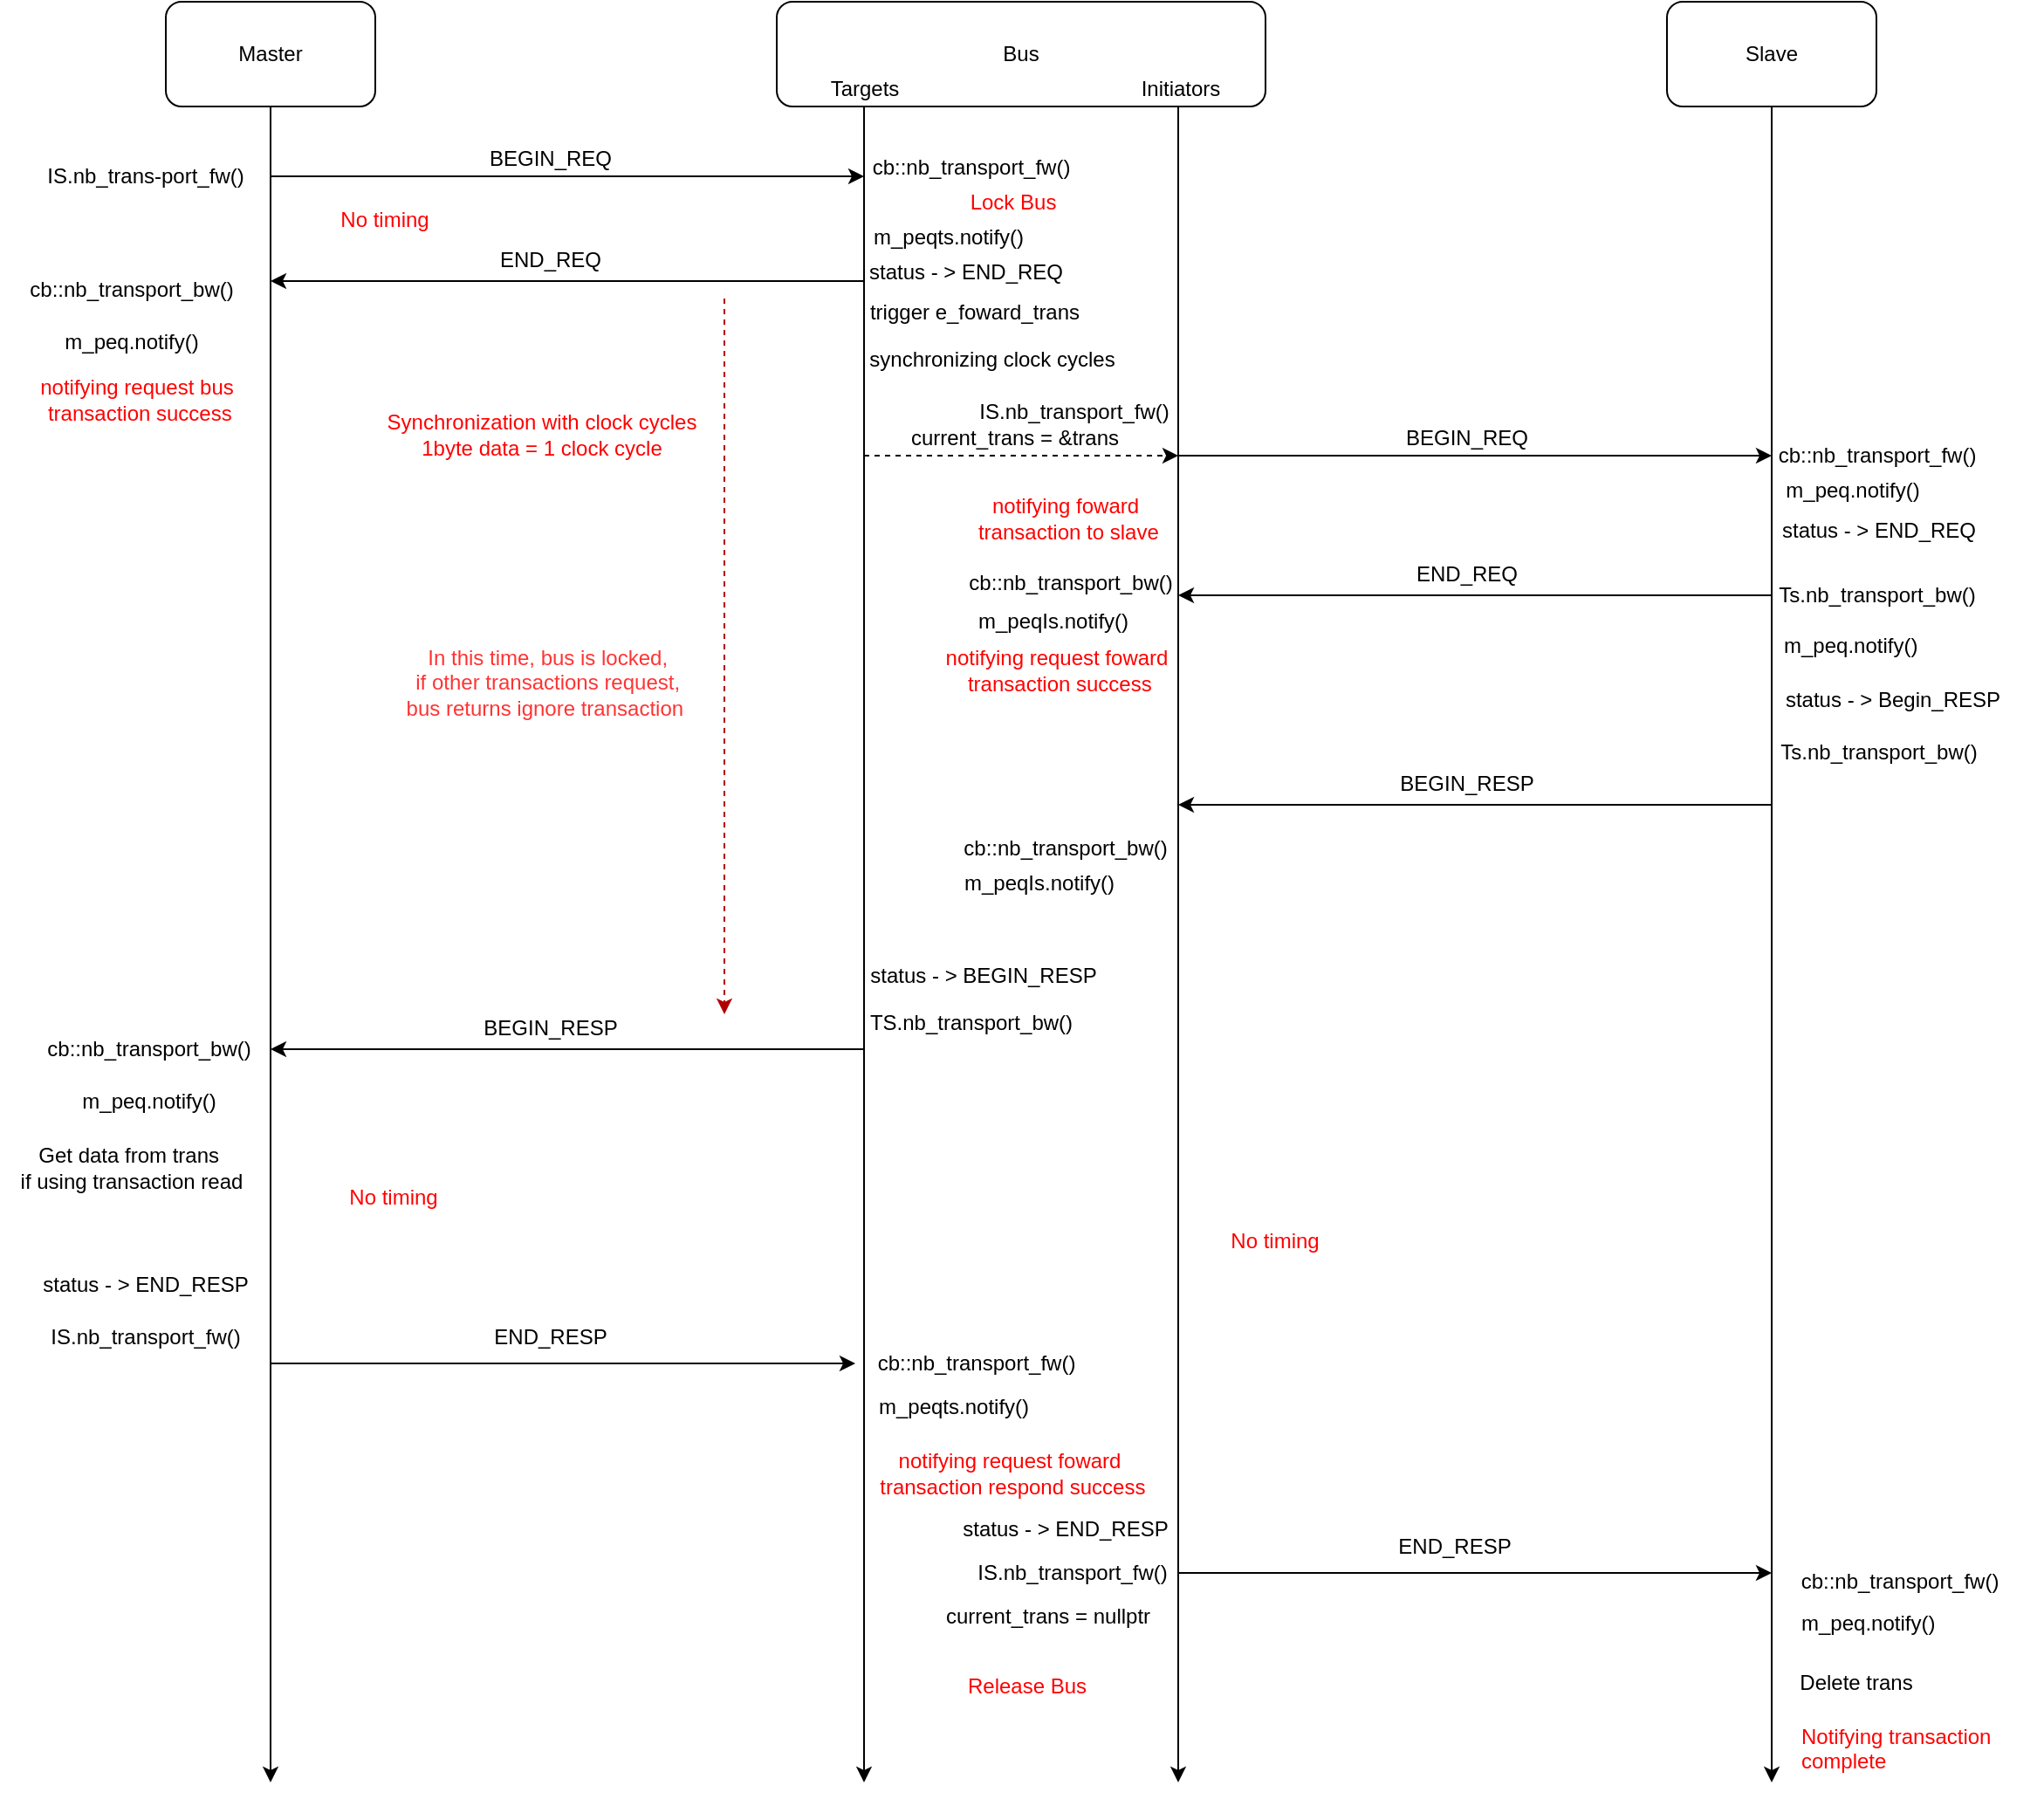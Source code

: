 <mxfile version="24.5.3" type="device" pages="8">
  <diagram name="Sequence diagram bus MMIO" id="Rym_sdq6DDQ0UCQm4w_h">
    <mxGraphModel dx="1595" dy="697" grid="0" gridSize="5" guides="1" tooltips="1" connect="1" arrows="1" fold="1" page="0" pageScale="1" pageWidth="850" pageHeight="1100" math="0" shadow="0">
      <root>
        <mxCell id="0" />
        <mxCell id="1" parent="0" />
        <mxCell id="eQnulzO2iz7nh-Uv_i4O-9" style="edgeStyle=orthogonalEdgeStyle;rounded=0;orthogonalLoop=1;jettySize=auto;html=1;" edge="1" parent="1" source="eQnulzO2iz7nh-Uv_i4O-1">
          <mxGeometry relative="1" as="geometry">
            <mxPoint y="1100" as="targetPoint" />
          </mxGeometry>
        </mxCell>
        <mxCell id="eQnulzO2iz7nh-Uv_i4O-1" value="Master" style="rounded=1;whiteSpace=wrap;html=1;" vertex="1" parent="1">
          <mxGeometry x="-60" y="80" width="120" height="60" as="geometry" />
        </mxCell>
        <mxCell id="eQnulzO2iz7nh-Uv_i4O-10" style="edgeStyle=orthogonalEdgeStyle;rounded=0;orthogonalLoop=1;jettySize=auto;html=1;" edge="1" parent="1" source="eQnulzO2iz7nh-Uv_i4O-2">
          <mxGeometry relative="1" as="geometry">
            <mxPoint x="340" y="1100" as="targetPoint" />
            <Array as="points">
              <mxPoint x="340" y="1075" />
            </Array>
          </mxGeometry>
        </mxCell>
        <mxCell id="eQnulzO2iz7nh-Uv_i4O-11" style="edgeStyle=orthogonalEdgeStyle;rounded=0;orthogonalLoop=1;jettySize=auto;html=1;" edge="1" parent="1" source="eQnulzO2iz7nh-Uv_i4O-2">
          <mxGeometry relative="1" as="geometry">
            <mxPoint x="520" y="1100" as="targetPoint" />
            <Array as="points">
              <mxPoint x="520" y="430" />
              <mxPoint x="520" y="430" />
            </Array>
          </mxGeometry>
        </mxCell>
        <mxCell id="eQnulzO2iz7nh-Uv_i4O-2" value="Bus" style="rounded=1;whiteSpace=wrap;html=1;" vertex="1" parent="1">
          <mxGeometry x="290" y="80" width="280" height="60" as="geometry" />
        </mxCell>
        <mxCell id="eQnulzO2iz7nh-Uv_i4O-12" style="edgeStyle=orthogonalEdgeStyle;rounded=0;orthogonalLoop=1;jettySize=auto;html=1;" edge="1" parent="1" source="eQnulzO2iz7nh-Uv_i4O-3">
          <mxGeometry relative="1" as="geometry">
            <mxPoint x="860" y="1100" as="targetPoint" />
          </mxGeometry>
        </mxCell>
        <mxCell id="eQnulzO2iz7nh-Uv_i4O-3" value="Slave" style="rounded=1;whiteSpace=wrap;html=1;" vertex="1" parent="1">
          <mxGeometry x="800" y="80" width="120" height="60" as="geometry" />
        </mxCell>
        <mxCell id="eQnulzO2iz7nh-Uv_i4O-7" value="Targets" style="text;html=1;align=center;verticalAlign=middle;resizable=0;points=[];autosize=1;strokeColor=none;fillColor=none;" vertex="1" parent="1">
          <mxGeometry x="310" y="115" width="60" height="30" as="geometry" />
        </mxCell>
        <mxCell id="eQnulzO2iz7nh-Uv_i4O-8" value="Initiators" style="text;html=1;align=center;verticalAlign=middle;resizable=0;points=[];autosize=1;strokeColor=none;fillColor=none;" vertex="1" parent="1">
          <mxGeometry x="488" y="115" width="65" height="30" as="geometry" />
        </mxCell>
        <mxCell id="eQnulzO2iz7nh-Uv_i4O-13" value="" style="endArrow=classic;html=1;rounded=0;" edge="1" parent="1">
          <mxGeometry width="50" height="50" relative="1" as="geometry">
            <mxPoint y="180" as="sourcePoint" />
            <mxPoint x="340" y="180" as="targetPoint" />
          </mxGeometry>
        </mxCell>
        <mxCell id="eQnulzO2iz7nh-Uv_i4O-14" value="IS.nb_trans-port_fw()" style="text;html=1;align=center;verticalAlign=middle;resizable=0;points=[];autosize=1;strokeColor=none;fillColor=none;" vertex="1" parent="1">
          <mxGeometry x="-140" y="165" width="135" height="30" as="geometry" />
        </mxCell>
        <mxCell id="eQnulzO2iz7nh-Uv_i4O-15" value="BEGIN_REQ" style="text;html=1;align=center;verticalAlign=middle;resizable=0;points=[];autosize=1;strokeColor=none;fillColor=none;" vertex="1" parent="1">
          <mxGeometry x="115" y="155" width="90" height="30" as="geometry" />
        </mxCell>
        <mxCell id="eQnulzO2iz7nh-Uv_i4O-41" value="cb::nb_transport_fw()" style="text;html=1;align=center;verticalAlign=middle;resizable=0;points=[];autosize=1;strokeColor=none;fillColor=none;" vertex="1" parent="1">
          <mxGeometry x="333" y="160" width="135" height="30" as="geometry" />
        </mxCell>
        <mxCell id="eQnulzO2iz7nh-Uv_i4O-42" value="m_peqts.notify()" style="text;html=1;align=center;verticalAlign=middle;resizable=0;points=[];autosize=1;strokeColor=none;fillColor=none;" vertex="1" parent="1">
          <mxGeometry x="335" y="200" width="105" height="30" as="geometry" />
        </mxCell>
        <mxCell id="eQnulzO2iz7nh-Uv_i4O-43" value="" style="endArrow=classic;html=1;rounded=0;" edge="1" parent="1">
          <mxGeometry width="50" height="50" relative="1" as="geometry">
            <mxPoint x="340" y="240" as="sourcePoint" />
            <mxPoint y="240" as="targetPoint" />
          </mxGeometry>
        </mxCell>
        <mxCell id="eQnulzO2iz7nh-Uv_i4O-44" value="status - &amp;gt; END_REQ" style="text;html=1;align=center;verticalAlign=middle;resizable=0;points=[];autosize=1;strokeColor=none;fillColor=none;" vertex="1" parent="1">
          <mxGeometry x="332.5" y="220" width="130" height="30" as="geometry" />
        </mxCell>
        <mxCell id="eQnulzO2iz7nh-Uv_i4O-45" value="END_REQ" style="text;html=1;align=center;verticalAlign=middle;resizable=0;points=[];autosize=1;strokeColor=none;fillColor=none;" vertex="1" parent="1">
          <mxGeometry x="120" y="213" width="80" height="30" as="geometry" />
        </mxCell>
        <mxCell id="eQnulzO2iz7nh-Uv_i4O-46" value="trigger e_foward_trans" style="text;html=1;align=center;verticalAlign=middle;resizable=0;points=[];autosize=1;strokeColor=none;fillColor=none;" vertex="1" parent="1">
          <mxGeometry x="332.5" y="243" width="140" height="30" as="geometry" />
        </mxCell>
        <mxCell id="eQnulzO2iz7nh-Uv_i4O-47" value="synchronizing clock cycles" style="text;html=1;align=center;verticalAlign=middle;resizable=0;points=[];autosize=1;strokeColor=none;fillColor=none;" vertex="1" parent="1">
          <mxGeometry x="332.5" y="270" width="160" height="30" as="geometry" />
        </mxCell>
        <mxCell id="eQnulzO2iz7nh-Uv_i4O-49" value="IS.nb_transport_fw()" style="text;html=1;align=center;verticalAlign=middle;resizable=0;points=[];autosize=1;strokeColor=none;fillColor=none;" vertex="1" parent="1">
          <mxGeometry x="395" y="300" width="130" height="30" as="geometry" />
        </mxCell>
        <mxCell id="eQnulzO2iz7nh-Uv_i4O-50" value="" style="endArrow=classic;html=1;rounded=0;dashed=1;" edge="1" parent="1">
          <mxGeometry width="50" height="50" relative="1" as="geometry">
            <mxPoint x="340" y="340" as="sourcePoint" />
            <mxPoint x="520" y="340" as="targetPoint" />
          </mxGeometry>
        </mxCell>
        <mxCell id="eQnulzO2iz7nh-Uv_i4O-51" value="current_trans = &amp;amp;trans" style="text;html=1;align=center;verticalAlign=middle;resizable=0;points=[];autosize=1;strokeColor=none;fillColor=none;" vertex="1" parent="1">
          <mxGeometry x="355.5" y="315" width="140" height="30" as="geometry" />
        </mxCell>
        <mxCell id="eQnulzO2iz7nh-Uv_i4O-52" value="" style="endArrow=classic;html=1;rounded=0;" edge="1" parent="1">
          <mxGeometry width="50" height="50" relative="1" as="geometry">
            <mxPoint x="520" y="340" as="sourcePoint" />
            <mxPoint x="860" y="340" as="targetPoint" />
          </mxGeometry>
        </mxCell>
        <mxCell id="eQnulzO2iz7nh-Uv_i4O-53" value="BEGIN_REQ" style="text;html=1;align=center;verticalAlign=middle;resizable=0;points=[];autosize=1;strokeColor=none;fillColor=none;" vertex="1" parent="1">
          <mxGeometry x="640" y="315" width="90" height="30" as="geometry" />
        </mxCell>
        <mxCell id="eQnulzO2iz7nh-Uv_i4O-55" value="cb::nb_transport_fw()" style="text;html=1;align=center;verticalAlign=middle;resizable=0;points=[];autosize=1;strokeColor=none;fillColor=none;" vertex="1" parent="1">
          <mxGeometry x="852.5" y="325" width="135" height="30" as="geometry" />
        </mxCell>
        <mxCell id="eQnulzO2iz7nh-Uv_i4O-56" value="m_peq.notify()" style="text;html=1;align=center;verticalAlign=middle;resizable=0;points=[];autosize=1;strokeColor=none;fillColor=none;" vertex="1" parent="1">
          <mxGeometry x="856" y="345" width="100" height="30" as="geometry" />
        </mxCell>
        <mxCell id="eQnulzO2iz7nh-Uv_i4O-57" value="status - &amp;gt; END_REQ" style="text;html=1;align=center;verticalAlign=middle;resizable=0;points=[];autosize=1;strokeColor=none;fillColor=none;" vertex="1" parent="1">
          <mxGeometry x="856" y="368" width="130" height="30" as="geometry" />
        </mxCell>
        <mxCell id="eQnulzO2iz7nh-Uv_i4O-58" value="" style="endArrow=classic;html=1;rounded=0;" edge="1" parent="1">
          <mxGeometry width="50" height="50" relative="1" as="geometry">
            <mxPoint x="860" y="420" as="sourcePoint" />
            <mxPoint x="520" y="420" as="targetPoint" />
          </mxGeometry>
        </mxCell>
        <mxCell id="eQnulzO2iz7nh-Uv_i4O-59" value="Ts.nb_transport_bw()" style="text;html=1;align=center;verticalAlign=middle;resizable=0;points=[];autosize=1;strokeColor=none;fillColor=none;" vertex="1" parent="1">
          <mxGeometry x="852.5" y="405" width="135" height="30" as="geometry" />
        </mxCell>
        <mxCell id="eQnulzO2iz7nh-Uv_i4O-60" value="END_REQ" style="text;html=1;align=center;verticalAlign=middle;resizable=0;points=[];autosize=1;strokeColor=none;fillColor=none;" vertex="1" parent="1">
          <mxGeometry x="645" y="393" width="80" height="30" as="geometry" />
        </mxCell>
        <mxCell id="eQnulzO2iz7nh-Uv_i4O-61" value="cb::nb_transport_bw()" style="text;html=1;align=center;verticalAlign=middle;resizable=0;points=[];autosize=1;strokeColor=none;fillColor=none;" vertex="1" parent="1">
          <mxGeometry x="388" y="398" width="140" height="30" as="geometry" />
        </mxCell>
        <mxCell id="eQnulzO2iz7nh-Uv_i4O-62" value="m_peqIs.notify()" style="text;html=1;align=center;verticalAlign=middle;resizable=0;points=[];autosize=1;strokeColor=none;fillColor=none;" vertex="1" parent="1">
          <mxGeometry x="395" y="420" width="105" height="30" as="geometry" />
        </mxCell>
        <mxCell id="eQnulzO2iz7nh-Uv_i4O-65" value="" style="endArrow=classic;html=1;rounded=0;dashed=1;fillColor=#e51400;strokeColor=#B20000;" edge="1" parent="1">
          <mxGeometry width="50" height="50" relative="1" as="geometry">
            <mxPoint x="260" y="250" as="sourcePoint" />
            <mxPoint x="260" y="660" as="targetPoint" />
          </mxGeometry>
        </mxCell>
        <mxCell id="eQnulzO2iz7nh-Uv_i4O-66" value="&lt;font color=&quot;#ff0000&quot;&gt;Synchronization with clock cycles&lt;br&gt;1byte data = 1 clock cycle&lt;/font&gt;" style="text;html=1;align=center;verticalAlign=middle;resizable=0;points=[];autosize=1;strokeColor=none;fillColor=none;" vertex="1" parent="1">
          <mxGeometry x="55" y="305" width="200" height="45" as="geometry" />
        </mxCell>
        <mxCell id="eQnulzO2iz7nh-Uv_i4O-77" value="m_peq.&lt;span class=&quot;hljs-built_in&quot;&gt;notify&lt;/span&gt;()" style="text;whiteSpace=wrap;html=1;" vertex="1" parent="1">
          <mxGeometry x="865" y="435" width="100" height="35" as="geometry" />
        </mxCell>
        <mxCell id="eQnulzO2iz7nh-Uv_i4O-78" value="status - &amp;gt; Begin_RESP" style="text;html=1;align=center;verticalAlign=middle;resizable=0;points=[];autosize=1;strokeColor=none;fillColor=none;" vertex="1" parent="1">
          <mxGeometry x="856" y="465" width="145" height="30" as="geometry" />
        </mxCell>
        <mxCell id="eQnulzO2iz7nh-Uv_i4O-79" value="Ts.nb_transport_bw()" style="text;html=1;align=center;verticalAlign=middle;resizable=0;points=[];autosize=1;strokeColor=none;fillColor=none;" vertex="1" parent="1">
          <mxGeometry x="853.5" y="495" width="135" height="30" as="geometry" />
        </mxCell>
        <mxCell id="eQnulzO2iz7nh-Uv_i4O-80" value="cb::nb_transport_bw()" style="text;html=1;align=center;verticalAlign=middle;resizable=0;points=[];autosize=1;strokeColor=none;fillColor=none;" vertex="1" parent="1">
          <mxGeometry x="385" y="550" width="140" height="30" as="geometry" />
        </mxCell>
        <mxCell id="eQnulzO2iz7nh-Uv_i4O-81" value="m_peqIs.notify()" style="text;html=1;align=center;verticalAlign=middle;resizable=0;points=[];autosize=1;strokeColor=none;fillColor=none;" vertex="1" parent="1">
          <mxGeometry x="387.5" y="570" width="105" height="30" as="geometry" />
        </mxCell>
        <mxCell id="eQnulzO2iz7nh-Uv_i4O-82" value="" style="endArrow=classic;html=1;rounded=0;" edge="1" parent="1">
          <mxGeometry width="50" height="50" relative="1" as="geometry">
            <mxPoint x="860" y="540" as="sourcePoint" />
            <mxPoint x="520" y="540" as="targetPoint" />
          </mxGeometry>
        </mxCell>
        <mxCell id="eQnulzO2iz7nh-Uv_i4O-83" value="BEGIN_RESP" style="text;html=1;align=center;verticalAlign=middle;resizable=0;points=[];autosize=1;strokeColor=none;fillColor=none;" vertex="1" parent="1">
          <mxGeometry x="635" y="513" width="100" height="30" as="geometry" />
        </mxCell>
        <mxCell id="eQnulzO2iz7nh-Uv_i4O-87" value="status - &amp;gt; BEGIN_RESP" style="text;html=1;align=center;verticalAlign=middle;resizable=0;points=[];autosize=1;strokeColor=none;fillColor=none;" vertex="1" parent="1">
          <mxGeometry x="333" y="623" width="150" height="30" as="geometry" />
        </mxCell>
        <mxCell id="eQnulzO2iz7nh-Uv_i4O-88" value="TS.nb_transport_bw()" style="text;html=1;align=center;verticalAlign=middle;resizable=0;points=[];autosize=1;strokeColor=none;fillColor=none;" vertex="1" parent="1">
          <mxGeometry x="333" y="650" width="135" height="30" as="geometry" />
        </mxCell>
        <mxCell id="eQnulzO2iz7nh-Uv_i4O-89" value="" style="endArrow=classic;html=1;rounded=0;" edge="1" parent="1">
          <mxGeometry width="50" height="50" relative="1" as="geometry">
            <mxPoint x="340" y="680" as="sourcePoint" />
            <mxPoint y="680" as="targetPoint" />
          </mxGeometry>
        </mxCell>
        <mxCell id="eQnulzO2iz7nh-Uv_i4O-90" value="BEGIN_RESP" style="text;html=1;align=center;verticalAlign=middle;resizable=0;points=[];autosize=1;strokeColor=none;fillColor=none;" vertex="1" parent="1">
          <mxGeometry x="110" y="653" width="100" height="30" as="geometry" />
        </mxCell>
        <mxCell id="eQnulzO2iz7nh-Uv_i4O-91" value="cb::nb_transport_bw()" style="text;html=1;align=center;verticalAlign=middle;resizable=0;points=[];autosize=1;strokeColor=none;fillColor=none;" vertex="1" parent="1">
          <mxGeometry x="-150" y="230" width="140" height="30" as="geometry" />
        </mxCell>
        <mxCell id="eQnulzO2iz7nh-Uv_i4O-92" value="m_peq.notify()" style="text;html=1;align=center;verticalAlign=middle;resizable=0;points=[];autosize=1;strokeColor=none;fillColor=none;" vertex="1" parent="1">
          <mxGeometry x="-130" y="260" width="100" height="30" as="geometry" />
        </mxCell>
        <mxCell id="eQnulzO2iz7nh-Uv_i4O-93" value="cb::nb_transport_bw()" style="text;html=1;align=center;verticalAlign=middle;resizable=0;points=[];autosize=1;strokeColor=none;fillColor=none;" vertex="1" parent="1">
          <mxGeometry x="-140" y="665" width="140" height="30" as="geometry" />
        </mxCell>
        <mxCell id="eQnulzO2iz7nh-Uv_i4O-94" value="m_peq.notify()" style="text;html=1;align=center;verticalAlign=middle;resizable=0;points=[];autosize=1;strokeColor=none;fillColor=none;" vertex="1" parent="1">
          <mxGeometry x="-120" y="695" width="100" height="30" as="geometry" />
        </mxCell>
        <mxCell id="eQnulzO2iz7nh-Uv_i4O-95" value="Get data from trans&amp;nbsp;&lt;div&gt;if using transaction read&lt;/div&gt;" style="text;html=1;align=center;verticalAlign=middle;resizable=0;points=[];autosize=1;strokeColor=none;fillColor=none;" vertex="1" parent="1">
          <mxGeometry x="-155" y="725" width="150" height="45" as="geometry" />
        </mxCell>
        <mxCell id="eQnulzO2iz7nh-Uv_i4O-96" value="status - &amp;gt; END_RESP" style="text;html=1;align=center;verticalAlign=middle;resizable=0;points=[];autosize=1;strokeColor=none;fillColor=none;" vertex="1" parent="1">
          <mxGeometry x="-142.5" y="800" width="140" height="30" as="geometry" />
        </mxCell>
        <mxCell id="eQnulzO2iz7nh-Uv_i4O-97" value="IS.nb_transport_fw()" style="text;html=1;align=center;verticalAlign=middle;resizable=0;points=[];autosize=1;strokeColor=none;fillColor=none;" vertex="1" parent="1">
          <mxGeometry x="-137" y="830" width="130" height="30" as="geometry" />
        </mxCell>
        <mxCell id="eQnulzO2iz7nh-Uv_i4O-98" value="" style="endArrow=classic;html=1;rounded=0;" edge="1" parent="1">
          <mxGeometry width="50" height="50" relative="1" as="geometry">
            <mxPoint y="860" as="sourcePoint" />
            <mxPoint x="335" y="860" as="targetPoint" />
          </mxGeometry>
        </mxCell>
        <mxCell id="eQnulzO2iz7nh-Uv_i4O-99" value="END_RESP" style="text;html=1;align=center;verticalAlign=middle;resizable=0;points=[];autosize=1;strokeColor=none;fillColor=none;" vertex="1" parent="1">
          <mxGeometry x="117.5" y="830" width="85" height="30" as="geometry" />
        </mxCell>
        <mxCell id="eQnulzO2iz7nh-Uv_i4O-100" value="&lt;font color=&quot;#ff0000&quot;&gt;No timing&lt;/font&gt;" style="text;html=1;align=center;verticalAlign=middle;resizable=0;points=[];autosize=1;strokeColor=none;fillColor=none;" vertex="1" parent="1">
          <mxGeometry x="30" y="190" width="70" height="30" as="geometry" />
        </mxCell>
        <mxCell id="eQnulzO2iz7nh-Uv_i4O-101" value="cb::nb_transport_fw()" style="text;html=1;align=center;verticalAlign=middle;resizable=0;points=[];autosize=1;strokeColor=none;fillColor=none;" vertex="1" parent="1">
          <mxGeometry x="336" y="845" width="135" height="30" as="geometry" />
        </mxCell>
        <mxCell id="eQnulzO2iz7nh-Uv_i4O-102" value="m_peqts.notify()" style="text;html=1;align=center;verticalAlign=middle;resizable=0;points=[];autosize=1;strokeColor=none;fillColor=none;" vertex="1" parent="1">
          <mxGeometry x="338" y="870" width="105" height="30" as="geometry" />
        </mxCell>
        <mxCell id="eQnulzO2iz7nh-Uv_i4O-103" value="status - &amp;gt; END_RESP" style="text;html=1;align=center;verticalAlign=middle;resizable=0;points=[];autosize=1;strokeColor=none;fillColor=none;" vertex="1" parent="1">
          <mxGeometry x="385" y="940" width="140" height="30" as="geometry" />
        </mxCell>
        <mxCell id="eQnulzO2iz7nh-Uv_i4O-104" value="IS.nb_transport_fw()" style="text;html=1;align=center;verticalAlign=middle;resizable=0;points=[];autosize=1;strokeColor=none;fillColor=none;" vertex="1" parent="1">
          <mxGeometry x="393.5" y="965" width="130" height="30" as="geometry" />
        </mxCell>
        <mxCell id="eQnulzO2iz7nh-Uv_i4O-105" value="" style="endArrow=classic;html=1;rounded=0;" edge="1" parent="1">
          <mxGeometry width="50" height="50" relative="1" as="geometry">
            <mxPoint x="520" y="980" as="sourcePoint" />
            <mxPoint x="860" y="980" as="targetPoint" />
          </mxGeometry>
        </mxCell>
        <mxCell id="eQnulzO2iz7nh-Uv_i4O-106" value="END_RESP" style="text;html=1;align=center;verticalAlign=middle;resizable=0;points=[];autosize=1;strokeColor=none;fillColor=none;" vertex="1" parent="1">
          <mxGeometry x="635" y="950" width="85" height="30" as="geometry" />
        </mxCell>
        <mxCell id="eQnulzO2iz7nh-Uv_i4O-108" value="m_peq.&lt;span class=&quot;hljs-built_in&quot;&gt;notify&lt;/span&gt;()" style="text;whiteSpace=wrap;html=1;" vertex="1" parent="1">
          <mxGeometry x="875" y="995" width="100" height="35" as="geometry" />
        </mxCell>
        <mxCell id="eQnulzO2iz7nh-Uv_i4O-109" value="&lt;font color=&quot;#ff0000&quot;&gt;Notifying transaction complete&lt;/font&gt;" style="text;whiteSpace=wrap;html=1;" vertex="1" parent="1">
          <mxGeometry x="875" y="1060" width="140" height="35" as="geometry" />
        </mxCell>
        <mxCell id="eQnulzO2iz7nh-Uv_i4O-110" value="&lt;font color=&quot;#ff0000&quot;&gt;No timing&lt;/font&gt;" style="text;html=1;align=center;verticalAlign=middle;resizable=0;points=[];autosize=1;strokeColor=none;fillColor=none;" vertex="1" parent="1">
          <mxGeometry x="35" y="750" width="70" height="30" as="geometry" />
        </mxCell>
        <mxCell id="eQnulzO2iz7nh-Uv_i4O-113" value="&lt;font color=&quot;#ff0000&quot;&gt;No timing&lt;/font&gt;" style="text;html=1;align=center;verticalAlign=middle;resizable=0;points=[];autosize=1;strokeColor=none;fillColor=none;" vertex="1" parent="1">
          <mxGeometry x="540" y="775" width="70" height="30" as="geometry" />
        </mxCell>
        <mxCell id="eQnulzO2iz7nh-Uv_i4O-115" value="&lt;font color=&quot;#ff0000&quot;&gt;notifying request foward&lt;/font&gt;&lt;div&gt;&lt;font color=&quot;#ff0000&quot;&gt;&amp;nbsp;transaction success&lt;/font&gt;&lt;/div&gt;" style="text;html=1;align=center;verticalAlign=middle;resizable=0;points=[];autosize=1;strokeColor=none;fillColor=none;" vertex="1" parent="1">
          <mxGeometry x="375" y="440" width="150" height="45" as="geometry" />
        </mxCell>
        <mxCell id="eQnulzO2iz7nh-Uv_i4O-116" value="&lt;font color=&quot;#ff0000&quot;&gt;notifying request bus&lt;/font&gt;&lt;div&gt;&lt;font color=&quot;#ff0000&quot;&gt;&amp;nbsp;transaction success&lt;/font&gt;&lt;/div&gt;" style="text;html=1;align=center;verticalAlign=middle;resizable=0;points=[];autosize=1;strokeColor=none;fillColor=none;" vertex="1" parent="1">
          <mxGeometry x="-142.5" y="285" width="130" height="45" as="geometry" />
        </mxCell>
        <mxCell id="eQnulzO2iz7nh-Uv_i4O-117" value="&lt;font color=&quot;#ff0000&quot;&gt;notifying request foward&lt;/font&gt;&lt;div&gt;&lt;font color=&quot;#ff0000&quot;&gt;&amp;nbsp;transaction respond success&lt;/font&gt;&lt;/div&gt;" style="text;html=1;align=center;verticalAlign=middle;resizable=0;points=[];autosize=1;strokeColor=none;fillColor=none;" vertex="1" parent="1">
          <mxGeometry x="335" y="900" width="175" height="45" as="geometry" />
        </mxCell>
        <mxCell id="eQnulzO2iz7nh-Uv_i4O-118" value="Delete trans" style="text;html=1;align=center;verticalAlign=middle;resizable=0;points=[];autosize=1;strokeColor=none;fillColor=none;" vertex="1" parent="1">
          <mxGeometry x="865" y="1028" width="85" height="30" as="geometry" />
        </mxCell>
        <mxCell id="eQnulzO2iz7nh-Uv_i4O-120" value="&lt;font color=&quot;#ff0000&quot;&gt;notifying foward&lt;/font&gt;&lt;div&gt;&lt;font color=&quot;#ff0000&quot;&gt;&amp;nbsp;transaction to slave&lt;/font&gt;&lt;/div&gt;" style="text;html=1;align=center;verticalAlign=middle;resizable=0;points=[];autosize=1;strokeColor=none;fillColor=none;" vertex="1" parent="1">
          <mxGeometry x="390" y="353" width="130" height="45" as="geometry" />
        </mxCell>
        <mxCell id="eQnulzO2iz7nh-Uv_i4O-121" value="&lt;font color=&quot;#ff3333&quot;&gt;In this time, bus is locked,&amp;nbsp;&lt;/font&gt;&lt;div&gt;&lt;font color=&quot;#ff3333&quot;&gt;if other&amp;nbsp;&lt;/font&gt;&lt;span style=&quot;color: rgb(255, 51, 51); background-color: initial;&quot;&gt;transactions request,&amp;nbsp;&lt;/span&gt;&lt;div&gt;&lt;font color=&quot;#ff3333&quot;&gt;bus returns ignore transaction&amp;nbsp;&amp;nbsp;&lt;/font&gt;&lt;/div&gt;&lt;/div&gt;" style="text;html=1;align=center;verticalAlign=middle;resizable=0;points=[];autosize=1;strokeColor=none;fillColor=none;" vertex="1" parent="1">
          <mxGeometry x="67.5" y="440" width="185" height="60" as="geometry" />
        </mxCell>
        <mxCell id="eQnulzO2iz7nh-Uv_i4O-122" value="current_trans = nullptr" style="text;html=1;align=center;verticalAlign=middle;resizable=0;points=[];autosize=1;strokeColor=none;fillColor=none;" vertex="1" parent="1">
          <mxGeometry x="375" y="990" width="140" height="30" as="geometry" />
        </mxCell>
        <mxCell id="eQnulzO2iz7nh-Uv_i4O-123" value="&lt;font color=&quot;#ff0000&quot;&gt;Lock Bus&lt;/font&gt;" style="text;html=1;align=center;verticalAlign=middle;resizable=0;points=[];autosize=1;strokeColor=none;fillColor=none;" vertex="1" parent="1">
          <mxGeometry x="390" y="180" width="70" height="30" as="geometry" />
        </mxCell>
        <mxCell id="eQnulzO2iz7nh-Uv_i4O-124" value="&lt;font color=&quot;#ff0000&quot;&gt;Release Bus&lt;/font&gt;" style="text;html=1;align=center;verticalAlign=middle;resizable=0;points=[];autosize=1;strokeColor=none;fillColor=none;" vertex="1" parent="1">
          <mxGeometry x="387.5" y="1030" width="90" height="30" as="geometry" />
        </mxCell>
        <mxCell id="eQnulzO2iz7nh-Uv_i4O-125" value="cb::nb_transport_fw()" style="text;html=1;align=center;verticalAlign=middle;resizable=0;points=[];autosize=1;strokeColor=none;fillColor=none;" vertex="1" parent="1">
          <mxGeometry x="865" y="970" width="135" height="30" as="geometry" />
        </mxCell>
      </root>
    </mxGraphModel>
  </diagram>
  <diagram id="rtpMnc5N_y_yxXowCZKX" name="BusMMIOAT2Phases">
    <mxGraphModel dx="2849" dy="1594" grid="0" gridSize="7" guides="1" tooltips="1" connect="1" arrows="1" fold="1" page="0" pageScale="1" pageWidth="850" pageHeight="1100" math="0" shadow="0">
      <root>
        <mxCell id="0" />
        <mxCell id="1" parent="0" />
        <mxCell id="Io4mGb1DfQ4p-z2lR93R-6" style="edgeStyle=orthogonalEdgeStyle;rounded=0;orthogonalLoop=1;jettySize=auto;html=1;strokeWidth=2;" parent="1" source="PUB-NZs17sW67Y5QM5I0-1" edge="1">
          <mxGeometry relative="1" as="geometry">
            <mxPoint x="-275" y="644" as="targetPoint" />
          </mxGeometry>
        </mxCell>
        <mxCell id="PUB-NZs17sW67Y5QM5I0-1" value="&lt;b&gt;&lt;font style=&quot;font-size: 22px;&quot;&gt;Master&lt;/font&gt;&lt;/b&gt;" style="rounded=1;whiteSpace=wrap;html=1;fillColor=#dae8fc;gradientColor=#7ea6e0;strokeColor=#6c8ebf;strokeWidth=2;" parent="1" vertex="1">
          <mxGeometry x="-335" y="-95" width="120" height="60" as="geometry" />
        </mxCell>
        <mxCell id="PUB-NZs17sW67Y5QM5I0-2" value="&lt;b&gt;&lt;font style=&quot;font-size: 22px;&quot;&gt;Bus MMIO&lt;/font&gt;&lt;/b&gt;" style="rounded=1;whiteSpace=wrap;html=1;fillColor=#d5e8d4;strokeColor=#82b366;gradientColor=#97d077;strokeWidth=2;" parent="1" vertex="1">
          <mxGeometry x="5" y="-95" width="410" height="60" as="geometry" />
        </mxCell>
        <mxCell id="Io4mGb1DfQ4p-z2lR93R-11" style="edgeStyle=orthogonalEdgeStyle;rounded=0;orthogonalLoop=1;jettySize=auto;html=1;strokeWidth=2;" parent="1" source="PUB-NZs17sW67Y5QM5I0-3" edge="1">
          <mxGeometry relative="1" as="geometry">
            <mxPoint x="704" y="644" as="targetPoint" />
            <Array as="points">
              <mxPoint x="704" y="616" />
            </Array>
          </mxGeometry>
        </mxCell>
        <mxCell id="PUB-NZs17sW67Y5QM5I0-3" value="&lt;b&gt;&lt;font style=&quot;font-size: 22px;&quot;&gt;Slave&lt;/font&gt;&lt;/b&gt;" style="rounded=1;whiteSpace=wrap;html=1;fillColor=#fff2cc;gradientColor=#ffd966;strokeColor=#d6b656;strokeWidth=2;" parent="1" vertex="1">
          <mxGeometry x="644" y="-95" width="120" height="60" as="geometry" />
        </mxCell>
        <mxCell id="Io4mGb1DfQ4p-z2lR93R-1" value="&lt;b&gt;&lt;font style=&quot;font-size: 22px;&quot;&gt;Targets&lt;/font&gt;&lt;/b&gt;" style="text;html=1;align=center;verticalAlign=middle;resizable=0;points=[];autosize=1;strokeColor=none;fillColor=none;strokeWidth=2;" parent="1" vertex="1">
          <mxGeometry x="18" y="-73" width="96" height="38" as="geometry" />
        </mxCell>
        <mxCell id="Io4mGb1DfQ4p-z2lR93R-2" value="&lt;b&gt;&lt;font style=&quot;font-size: 22px;&quot;&gt;Initiator&lt;/font&gt;&lt;/b&gt;" style="text;html=1;align=center;verticalAlign=middle;resizable=0;points=[];autosize=1;strokeColor=none;fillColor=none;strokeWidth=2;" parent="1" vertex="1">
          <mxGeometry x="310" y="-73" width="99" height="38" as="geometry" />
        </mxCell>
        <mxCell id="Io4mGb1DfQ4p-z2lR93R-8" value="" style="endArrow=classic;html=1;rounded=0;exitX=0.142;exitY=1.006;exitDx=0;exitDy=0;exitPerimeter=0;strokeWidth=2;" parent="1" source="PUB-NZs17sW67Y5QM5I0-2" edge="1">
          <mxGeometry width="50" height="50" relative="1" as="geometry">
            <mxPoint x="63" y="-21" as="sourcePoint" />
            <mxPoint x="63" y="644" as="targetPoint" />
          </mxGeometry>
        </mxCell>
        <mxCell id="Io4mGb1DfQ4p-z2lR93R-9" value="" style="endArrow=classic;html=1;rounded=0;exitX=0.872;exitY=1.024;exitDx=0;exitDy=0;exitPerimeter=0;strokeWidth=2;" parent="1" source="PUB-NZs17sW67Y5QM5I0-2" edge="1">
          <mxGeometry width="50" height="50" relative="1" as="geometry">
            <mxPoint x="357" y="14" as="sourcePoint" />
            <mxPoint x="364" y="644" as="targetPoint" />
          </mxGeometry>
        </mxCell>
        <mxCell id="Io4mGb1DfQ4p-z2lR93R-12" value="&lt;b&gt;&lt;font style=&quot;font-size: 22px;&quot;&gt;socket.nb_transport_fw(trans,phase)&lt;/font&gt;&lt;/b&gt;" style="text;html=1;align=center;verticalAlign=middle;resizable=0;points=[];autosize=1;strokeColor=none;fillColor=none;strokeWidth=2;" parent="1" vertex="1">
          <mxGeometry x="-689" y="27" width="404" height="38" as="geometry" />
        </mxCell>
        <mxCell id="Io4mGb1DfQ4p-z2lR93R-15" value="&lt;font style=&quot;font-size: 22px;&quot;&gt;phase = tlm::BEGIN_REQ&lt;/font&gt;" style="text;html=1;align=center;verticalAlign=middle;resizable=0;points=[];autosize=1;strokeColor=none;fillColor=none;strokeWidth=2;" parent="1" vertex="1">
          <mxGeometry x="-549.5" y="-2" width="273" height="38" as="geometry" />
        </mxCell>
        <mxCell id="Io4mGb1DfQ4p-z2lR93R-16" value="" style="endArrow=classic;html=1;rounded=0;strokeWidth=2;" parent="1" edge="1">
          <mxGeometry width="50" height="50" relative="1" as="geometry">
            <mxPoint x="-273" y="84" as="sourcePoint" />
            <mxPoint x="63" y="84" as="targetPoint" />
          </mxGeometry>
        </mxCell>
        <mxCell id="Io4mGb1DfQ4p-z2lR93R-17" value="&lt;font style=&quot;font-size: 22px;&quot;&gt;BEGIN_REQ&lt;/font&gt;" style="text;html=1;align=center;verticalAlign=middle;resizable=0;points=[];autosize=1;strokeColor=none;fillColor=none;strokeWidth=2;" parent="1" vertex="1">
          <mxGeometry x="-181" y="44" width="146" height="38" as="geometry" />
        </mxCell>
        <mxCell id="Io4mGb1DfQ4p-z2lR93R-21" value="" style="endArrow=classic;html=1;rounded=0;dashed=1;strokeWidth=2;" parent="1" edge="1">
          <mxGeometry width="50" height="50" relative="1" as="geometry">
            <mxPoint x="63" y="112" as="sourcePoint" />
            <mxPoint x="63" y="210" as="targetPoint" />
            <Array as="points">
              <mxPoint x="112" y="112" />
              <mxPoint x="112" y="210" />
            </Array>
          </mxGeometry>
        </mxCell>
        <mxCell id="Io4mGb1DfQ4p-z2lR93R-22" value="&lt;font style=&quot;font-size: 22px;&quot;&gt;Clock cycles synchronization&lt;/font&gt;&lt;div style=&quot;font-size: 22px;&quot;&gt;&lt;font style=&quot;font-size: 22px;&quot;&gt;Address phase + data phase&lt;/font&gt;&lt;/div&gt;" style="text;html=1;align=center;verticalAlign=middle;resizable=0;points=[];autosize=1;strokeColor=none;fillColor=none;strokeWidth=2;" parent="1" vertex="1">
          <mxGeometry x="65" y="30.5" width="299" height="65" as="geometry" />
        </mxCell>
        <mxCell id="sd7ySUzB81SbC4Vza9P3-1" value="" style="endArrow=classic;html=1;rounded=0;dashed=1;strokeWidth=2;" parent="1" edge="1">
          <mxGeometry width="50" height="50" relative="1" as="geometry">
            <mxPoint x="63" y="280" as="sourcePoint" />
            <mxPoint x="364" y="280" as="targetPoint" />
          </mxGeometry>
        </mxCell>
        <mxCell id="sd7ySUzB81SbC4Vza9P3-2" value="&lt;b&gt;&lt;font style=&quot;font-size: 22px;&quot;&gt;IS.nb_transport_fw&lt;/font&gt;&lt;/b&gt;" style="text;html=1;align=center;verticalAlign=middle;resizable=0;points=[];autosize=1;strokeColor=none;fillColor=none;strokeWidth=2;" parent="1" vertex="1">
          <mxGeometry x="144" y="231" width="217" height="42" as="geometry" />
        </mxCell>
        <mxCell id="sd7ySUzB81SbC4Vza9P3-3" value="&lt;font style=&quot;font-size: 22px;&quot;&gt;phase = tlm::BEGIN_REQ&lt;/font&gt;" style="text;html=1;align=center;verticalAlign=middle;resizable=0;points=[];autosize=1;strokeColor=none;fillColor=none;strokeWidth=2;" parent="1" vertex="1">
          <mxGeometry x="88" y="203" width="273" height="42" as="geometry" />
        </mxCell>
        <mxCell id="sd7ySUzB81SbC4Vza9P3-4" value="" style="endArrow=classic;html=1;rounded=0;strokeWidth=2;" parent="1" edge="1">
          <mxGeometry width="50" height="50" relative="1" as="geometry">
            <mxPoint x="364" y="308" as="sourcePoint" />
            <mxPoint x="707" y="308" as="targetPoint" />
          </mxGeometry>
        </mxCell>
        <mxCell id="sd7ySUzB81SbC4Vza9P3-6" value="&lt;font style=&quot;font-size: 22px;&quot;&gt;BEGIN_REQ&lt;/font&gt;" style="text;html=1;align=center;verticalAlign=middle;resizable=0;points=[];autosize=1;strokeColor=none;fillColor=none;strokeWidth=2;" parent="1" vertex="1">
          <mxGeometry x="462" y="270" width="147" height="42" as="geometry" />
        </mxCell>
        <mxCell id="sd7ySUzB81SbC4Vza9P3-7" value="" style="endArrow=classic;html=1;rounded=0;dashed=1;strokeWidth=2;" parent="1" edge="1">
          <mxGeometry width="50" height="50" relative="1" as="geometry">
            <mxPoint x="707" y="322" as="sourcePoint" />
            <mxPoint x="707" y="392" as="targetPoint" />
            <Array as="points">
              <mxPoint x="756" y="322" />
              <mxPoint x="756" y="392" />
            </Array>
          </mxGeometry>
        </mxCell>
        <mxCell id="sd7ySUzB81SbC4Vza9P3-10" value="&lt;font style=&quot;font-size: 22px;&quot;&gt;Handling data&lt;/font&gt;" style="text;html=1;align=center;verticalAlign=middle;resizable=0;points=[];autosize=1;strokeColor=none;fillColor=none;strokeWidth=2;" parent="1" vertex="1">
          <mxGeometry x="766.5" y="329" width="154" height="42" as="geometry" />
        </mxCell>
        <mxCell id="sd7ySUzB81SbC4Vza9P3-11" value="" style="endArrow=classic;html=1;rounded=0;strokeWidth=2;" parent="1" edge="1">
          <mxGeometry width="50" height="50" relative="1" as="geometry">
            <mxPoint x="700" y="448" as="sourcePoint" />
            <mxPoint x="364" y="448" as="targetPoint" />
          </mxGeometry>
        </mxCell>
        <mxCell id="sd7ySUzB81SbC4Vza9P3-12" value="&lt;b&gt;&lt;font style=&quot;font-size: 22px;&quot;&gt;socket.nb_transport_bw&lt;/font&gt;&lt;/b&gt;" style="text;html=1;align=center;verticalAlign=middle;resizable=0;points=[];autosize=1;strokeColor=none;fillColor=none;strokeWidth=2;" parent="1" vertex="1">
          <mxGeometry x="707" y="431" width="273" height="42" as="geometry" />
        </mxCell>
        <mxCell id="sd7ySUzB81SbC4Vza9P3-13" value="&lt;font style=&quot;font-size: 22px;&quot;&gt;phase = tlm::END_REQ&lt;/font&gt;" style="text;html=1;align=center;verticalAlign=middle;resizable=0;points=[];autosize=1;strokeColor=none;fillColor=none;strokeWidth=2;" parent="1" vertex="1">
          <mxGeometry x="717.5" y="403" width="252" height="42" as="geometry" />
        </mxCell>
        <mxCell id="sd7ySUzB81SbC4Vza9P3-14" value="&lt;font style=&quot;font-size: 22px;&quot;&gt;END_REQ&lt;/font&gt;" style="text;html=1;align=center;verticalAlign=middle;resizable=0;points=[];autosize=1;strokeColor=none;fillColor=none;strokeWidth=2;" parent="1" vertex="1">
          <mxGeometry x="473" y="410" width="126" height="42" as="geometry" />
        </mxCell>
        <mxCell id="sd7ySUzB81SbC4Vza9P3-15" value="" style="endArrow=classic;html=1;rounded=0;dashed=1;strokeWidth=2;" parent="1" edge="1">
          <mxGeometry width="50" height="50" relative="1" as="geometry">
            <mxPoint x="364" y="448" as="sourcePoint" />
            <mxPoint x="63" y="448" as="targetPoint" />
          </mxGeometry>
        </mxCell>
        <mxCell id="sd7ySUzB81SbC4Vza9P3-17" value="&lt;font style=&quot;font-size: 15px;&quot;&gt;phase = tlm::END_REQ&lt;/font&gt;" style="text;html=1;align=center;verticalAlign=middle;resizable=0;points=[];autosize=1;strokeColor=none;fillColor=none;strokeWidth=2;" parent="1" vertex="1">
          <mxGeometry x="70" y="392" width="175" height="35" as="geometry" />
        </mxCell>
        <mxCell id="sd7ySUzB81SbC4Vza9P3-18" value="&lt;b&gt;&lt;font style=&quot;font-size: 15px;&quot;&gt;TS.nb_transport_bw(trans,phase)&lt;/font&gt;&lt;/b&gt;" style="text;html=1;align=center;verticalAlign=middle;resizable=0;points=[];autosize=1;strokeColor=none;fillColor=none;strokeWidth=2;" parent="1" vertex="1">
          <mxGeometry x="63" y="413" width="259" height="35" as="geometry" />
        </mxCell>
        <mxCell id="sd7ySUzB81SbC4Vza9P3-19" value="" style="endArrow=classic;html=1;rounded=0;strokeWidth=2;" parent="1" edge="1">
          <mxGeometry width="50" height="50" relative="1" as="geometry">
            <mxPoint x="63" y="448" as="sourcePoint" />
            <mxPoint x="-273" y="448" as="targetPoint" />
          </mxGeometry>
        </mxCell>
        <mxCell id="sd7ySUzB81SbC4Vza9P3-21" value="&lt;font style=&quot;font-size: 22px;&quot;&gt;END_REQ&lt;/font&gt;" style="text;html=1;align=center;verticalAlign=middle;resizable=0;points=[];autosize=1;strokeColor=none;fillColor=none;strokeWidth=2;" parent="1" vertex="1">
          <mxGeometry x="-177" y="412" width="124" height="38" as="geometry" />
        </mxCell>
        <mxCell id="sd7ySUzB81SbC4Vza9P3-22" value="&lt;font style=&quot;font-size: 22px;&quot;&gt;10ns&lt;/font&gt;" style="text;html=1;align=center;verticalAlign=middle;resizable=0;points=[];autosize=1;strokeColor=none;fillColor=none;strokeWidth=2;" parent="1" vertex="1">
          <mxGeometry x="-333.5" y="69" width="66" height="38" as="geometry" />
        </mxCell>
        <mxCell id="sd7ySUzB81SbC4Vza9P3-23" value="&lt;font style=&quot;font-size: 22px;&quot;&gt;10ns&lt;/font&gt;" style="text;html=1;align=center;verticalAlign=middle;resizable=0;points=[];autosize=1;strokeColor=none;fillColor=none;strokeWidth=2;" parent="1" vertex="1">
          <mxGeometry x="3" y="90" width="66" height="38" as="geometry" />
        </mxCell>
        <mxCell id="sd7ySUzB81SbC4Vza9P3-24" value="&lt;font style=&quot;font-size: 22px;&quot;&gt;50ns&lt;/font&gt;" style="text;html=1;align=center;verticalAlign=middle;resizable=0;points=[];autosize=1;strokeColor=none;fillColor=none;strokeWidth=2;" parent="1" vertex="1">
          <mxGeometry x="3" y="251" width="66" height="38" as="geometry" />
        </mxCell>
        <mxCell id="sd7ySUzB81SbC4Vza9P3-25" value="&lt;font style=&quot;font-size: 22px;&quot;&gt;50ns&lt;/font&gt;" style="text;html=1;align=center;verticalAlign=middle;resizable=0;points=[];autosize=1;strokeColor=none;fillColor=none;strokeWidth=2;" parent="1" vertex="1">
          <mxGeometry x="357" y="312" width="70" height="42" as="geometry" />
        </mxCell>
        <mxCell id="sd7ySUzB81SbC4Vza9P3-26" value="&lt;font style=&quot;font-size: 22px;&quot;&gt;50ns&lt;/font&gt;" style="text;html=1;align=center;verticalAlign=middle;resizable=0;points=[];autosize=1;strokeColor=none;fillColor=none;strokeWidth=2;" parent="1" vertex="1">
          <mxGeometry x="644" y="445" width="70" height="42" as="geometry" />
        </mxCell>
        <mxCell id="sd7ySUzB81SbC4Vza9P3-27" value="&lt;font style=&quot;font-size: 22px;&quot;&gt;50ns&lt;/font&gt;" style="text;html=1;align=center;verticalAlign=middle;resizable=0;points=[];autosize=1;strokeColor=none;fillColor=none;strokeWidth=2;" parent="1" vertex="1">
          <mxGeometry x="3" y="454" width="66" height="38" as="geometry" />
        </mxCell>
        <mxCell id="sd7ySUzB81SbC4Vza9P3-28" value="&lt;font style=&quot;font-size: 22px;&quot;&gt;50ns&lt;/font&gt;" style="text;html=1;align=center;verticalAlign=middle;resizable=0;points=[];autosize=1;strokeColor=none;fillColor=none;strokeWidth=2;" parent="1" vertex="1">
          <mxGeometry x="-333.5" y="447" width="66" height="38" as="geometry" />
        </mxCell>
        <mxCell id="sd7ySUzB81SbC4Vza9P3-29" value="" style="endArrow=classic;startArrow=classic;html=1;rounded=0;dashed=1;strokeWidth=2;" parent="1" edge="1">
          <mxGeometry width="50" height="50" relative="1" as="geometry">
            <mxPoint x="-294" y="441" as="sourcePoint" />
            <mxPoint x="-294" y="105" as="targetPoint" />
          </mxGeometry>
        </mxCell>
      </root>
    </mxGraphModel>
  </diagram>
  <diagram id="31Nqy17do7bKHsCO1mm1" name="BusInterconnect">
    <mxGraphModel dx="1834" dy="1236" grid="0" gridSize="7" guides="1" tooltips="1" connect="1" arrows="1" fold="1" page="0" pageScale="1" pageWidth="850" pageHeight="1100" math="0" shadow="0">
      <root>
        <mxCell id="0" />
        <mxCell id="1" parent="0" />
        <mxCell id="hbHvWKLFAtecdcHHp_jC-1" value="" style="rounded=1;whiteSpace=wrap;html=1;strokeWidth=2;" vertex="1" parent="1">
          <mxGeometry x="-364" y="-308" width="1078" height="686" as="geometry" />
        </mxCell>
        <mxCell id="-LBkdNCGQBOYl6hCjzZQ-1" value="Master 1" style="rounded=0;whiteSpace=wrap;html=1;strokeWidth=2;fillColor=#dae8fc;strokeColor=#6c8ebf;" parent="1" vertex="1">
          <mxGeometry x="-315" y="-7" width="120" height="84" as="geometry" />
        </mxCell>
        <mxCell id="-LBkdNCGQBOYl6hCjzZQ-2" value="Master 2" style="rounded=0;whiteSpace=wrap;html=1;strokeWidth=2;fillColor=#dae8fc;strokeColor=#6c8ebf;" parent="1" vertex="1">
          <mxGeometry x="-315" y="140" width="120" height="84" as="geometry" />
        </mxCell>
        <mxCell id="-LBkdNCGQBOYl6hCjzZQ-4" value="BUS MMIO" style="rounded=0;whiteSpace=wrap;html=1;strokeWidth=2;fillColor=#d5e8d4;strokeColor=#82b366;" parent="1" vertex="1">
          <mxGeometry x="28" y="-84" width="120" height="371" as="geometry" />
        </mxCell>
        <mxCell id="-LBkdNCGQBOYl6hCjzZQ-20" style="edgeStyle=orthogonalEdgeStyle;rounded=0;orthogonalLoop=1;jettySize=auto;html=1;entryX=0;entryY=0.5;entryDx=0;entryDy=0;startArrow=classic;startFill=1;strokeWidth=2;" parent="1" source="-LBkdNCGQBOYl6hCjzZQ-5" target="-LBkdNCGQBOYl6hCjzZQ-17" edge="1">
          <mxGeometry relative="1" as="geometry" />
        </mxCell>
        <mxCell id="-LBkdNCGQBOYl6hCjzZQ-5" value="" style="whiteSpace=wrap;html=1;aspect=fixed;fillColor=#ffcd28;gradientColor=#ffa500;strokeColor=#d79b00;strokeWidth=2;" parent="1" vertex="1">
          <mxGeometry x="-195.0" y="28" width="14" height="14" as="geometry" />
        </mxCell>
        <mxCell id="-LBkdNCGQBOYl6hCjzZQ-6" value="" style="endArrow=none;html=1;rounded=0;entryX=0.5;entryY=0;entryDx=0;entryDy=0;exitX=0.5;exitY=1;exitDx=0;exitDy=0;fillColor=#ffcd28;gradientColor=#ffa500;strokeColor=#d79b00;strokeWidth=2;" parent="1" source="-LBkdNCGQBOYl6hCjzZQ-5" target="-LBkdNCGQBOYl6hCjzZQ-5" edge="1">
          <mxGeometry width="50" height="50" relative="1" as="geometry">
            <mxPoint x="-179" y="76" as="sourcePoint" />
            <mxPoint x="-129" y="26" as="targetPoint" />
          </mxGeometry>
        </mxCell>
        <mxCell id="-LBkdNCGQBOYl6hCjzZQ-7" value="" style="endArrow=none;html=1;rounded=0;exitX=0;exitY=0.5;exitDx=0;exitDy=0;entryX=1;entryY=0.5;entryDx=0;entryDy=0;fillColor=#ffcd28;gradientColor=#ffa500;strokeColor=#d79b00;strokeWidth=2;" parent="1" source="-LBkdNCGQBOYl6hCjzZQ-5" target="-LBkdNCGQBOYl6hCjzZQ-5" edge="1">
          <mxGeometry width="50" height="50" relative="1" as="geometry">
            <mxPoint x="-179" y="76" as="sourcePoint" />
            <mxPoint x="-129" y="26" as="targetPoint" />
          </mxGeometry>
        </mxCell>
        <mxCell id="-LBkdNCGQBOYl6hCjzZQ-21" style="edgeStyle=orthogonalEdgeStyle;rounded=0;orthogonalLoop=1;jettySize=auto;html=1;entryX=0;entryY=0.5;entryDx=0;entryDy=0;startArrow=classic;startFill=1;strokeWidth=2;" parent="1" source="-LBkdNCGQBOYl6hCjzZQ-8" target="-LBkdNCGQBOYl6hCjzZQ-17" edge="1">
          <mxGeometry relative="1" as="geometry" />
        </mxCell>
        <mxCell id="-LBkdNCGQBOYl6hCjzZQ-8" value="" style="whiteSpace=wrap;html=1;aspect=fixed;fillColor=#ffcd28;gradientColor=#ffa500;strokeColor=#d79b00;strokeWidth=2;" parent="1" vertex="1">
          <mxGeometry x="-195.0" y="175" width="14" height="14" as="geometry" />
        </mxCell>
        <mxCell id="-LBkdNCGQBOYl6hCjzZQ-9" value="" style="endArrow=none;html=1;rounded=0;entryX=0.5;entryY=0;entryDx=0;entryDy=0;exitX=0.5;exitY=1;exitDx=0;exitDy=0;fillColor=#ffcd28;gradientColor=#ffa500;strokeColor=#d79b00;strokeWidth=2;" parent="1" source="-LBkdNCGQBOYl6hCjzZQ-8" target="-LBkdNCGQBOYl6hCjzZQ-8" edge="1">
          <mxGeometry width="50" height="50" relative="1" as="geometry">
            <mxPoint x="-179" y="223" as="sourcePoint" />
            <mxPoint x="-129" y="173" as="targetPoint" />
          </mxGeometry>
        </mxCell>
        <mxCell id="-LBkdNCGQBOYl6hCjzZQ-10" value="" style="endArrow=none;html=1;rounded=0;exitX=0;exitY=0.5;exitDx=0;exitDy=0;entryX=1;entryY=0.5;entryDx=0;entryDy=0;fillColor=#ffcd28;gradientColor=#ffa500;strokeColor=#d79b00;strokeWidth=2;" parent="1" source="-LBkdNCGQBOYl6hCjzZQ-8" target="-LBkdNCGQBOYl6hCjzZQ-8" edge="1">
          <mxGeometry width="50" height="50" relative="1" as="geometry">
            <mxPoint x="-179" y="223" as="sourcePoint" />
            <mxPoint x="-129" y="173" as="targetPoint" />
          </mxGeometry>
        </mxCell>
        <mxCell id="-LBkdNCGQBOYl6hCjzZQ-17" value="" style="whiteSpace=wrap;html=1;aspect=fixed;fillColor=#f5f5f5;gradientColor=#b3b3b3;strokeColor=#666666;strokeWidth=2;" parent="1" vertex="1">
          <mxGeometry x="14" y="95" width="14" height="14" as="geometry" />
        </mxCell>
        <mxCell id="-LBkdNCGQBOYl6hCjzZQ-18" value="" style="endArrow=none;html=1;rounded=0;entryX=0;entryY=0;entryDx=0;entryDy=0;exitX=1;exitY=1;exitDx=0;exitDy=0;fillColor=#f5f5f5;gradientColor=#b3b3b3;strokeColor=#666666;strokeWidth=2;" parent="1" source="-LBkdNCGQBOYl6hCjzZQ-17" target="-LBkdNCGQBOYl6hCjzZQ-17" edge="1">
          <mxGeometry width="50" height="50" relative="1" as="geometry">
            <mxPoint x="30" y="151" as="sourcePoint" />
            <mxPoint x="80" y="101" as="targetPoint" />
          </mxGeometry>
        </mxCell>
        <mxCell id="-LBkdNCGQBOYl6hCjzZQ-19" value="" style="endArrow=none;html=1;rounded=0;exitX=0;exitY=1;exitDx=0;exitDy=0;entryX=1;entryY=0;entryDx=0;entryDy=0;fillColor=#f5f5f5;gradientColor=#b3b3b3;strokeColor=#666666;strokeWidth=2;" parent="1" source="-LBkdNCGQBOYl6hCjzZQ-17" target="-LBkdNCGQBOYl6hCjzZQ-17" edge="1">
          <mxGeometry width="50" height="50" relative="1" as="geometry">
            <mxPoint x="22" y="143" as="sourcePoint" />
            <mxPoint x="72" y="93" as="targetPoint" />
          </mxGeometry>
        </mxCell>
        <mxCell id="-LBkdNCGQBOYl6hCjzZQ-22" value="Slave 1" style="rounded=0;whiteSpace=wrap;html=1;strokeWidth=2;fillColor=#f8cecc;strokeColor=#b85450;" parent="1" vertex="1">
          <mxGeometry x="287" y="-84" width="120" height="84" as="geometry" />
        </mxCell>
        <mxCell id="-LBkdNCGQBOYl6hCjzZQ-23" value="Slave 2" style="rounded=0;whiteSpace=wrap;html=1;strokeWidth=2;fillColor=#f8cecc;strokeColor=#b85450;" parent="1" vertex="1">
          <mxGeometry x="287" y="21" width="120" height="84" as="geometry" />
        </mxCell>
        <mxCell id="-LBkdNCGQBOYl6hCjzZQ-51" style="edgeStyle=orthogonalEdgeStyle;rounded=0;orthogonalLoop=1;jettySize=auto;html=1;entryX=0;entryY=0.25;entryDx=0;entryDy=0;strokeWidth=2;" parent="1" source="-LBkdNCGQBOYl6hCjzZQ-24" target="-LBkdNCGQBOYl6hCjzZQ-49" edge="1">
          <mxGeometry relative="1" as="geometry">
            <Array as="points">
              <mxPoint x="484" y="177" />
            </Array>
          </mxGeometry>
        </mxCell>
        <mxCell id="-LBkdNCGQBOYl6hCjzZQ-60" style="edgeStyle=orthogonalEdgeStyle;rounded=0;orthogonalLoop=1;jettySize=auto;html=1;entryX=0;entryY=0.75;entryDx=0;entryDy=0;endArrow=none;endFill=0;startArrow=classic;startFill=1;strokeWidth=2;" parent="1" source="-LBkdNCGQBOYl6hCjzZQ-24" target="-LBkdNCGQBOYl6hCjzZQ-49" edge="1">
          <mxGeometry relative="1" as="geometry">
            <Array as="points">
              <mxPoint x="484" y="251" />
            </Array>
          </mxGeometry>
        </mxCell>
        <mxCell id="-LBkdNCGQBOYl6hCjzZQ-24" value="AdapterTLM" style="rounded=0;whiteSpace=wrap;html=1;strokeWidth=2;fillColor=#f8cecc;strokeColor=#b85450;" parent="1" vertex="1">
          <mxGeometry x="287" y="140" width="120" height="147" as="geometry" />
        </mxCell>
        <mxCell id="-LBkdNCGQBOYl6hCjzZQ-40" style="edgeStyle=orthogonalEdgeStyle;rounded=0;orthogonalLoop=1;jettySize=auto;html=1;entryX=0;entryY=0.5;entryDx=0;entryDy=0;startArrow=classic;startFill=1;strokeWidth=2;" parent="1" source="-LBkdNCGQBOYl6hCjzZQ-28" target="-LBkdNCGQBOYl6hCjzZQ-34" edge="1">
          <mxGeometry relative="1" as="geometry" />
        </mxCell>
        <mxCell id="-LBkdNCGQBOYl6hCjzZQ-28" value="" style="whiteSpace=wrap;html=1;aspect=fixed;fillColor=#ffcd28;gradientColor=#ffa500;strokeColor=#d79b00;strokeWidth=2;" parent="1" vertex="1">
          <mxGeometry x="148.0" y="-49" width="14" height="14" as="geometry" />
        </mxCell>
        <mxCell id="-LBkdNCGQBOYl6hCjzZQ-29" value="" style="endArrow=none;html=1;rounded=0;entryX=0.5;entryY=0;entryDx=0;entryDy=0;exitX=0.5;exitY=1;exitDx=0;exitDy=0;fillColor=#ffcd28;gradientColor=#ffa500;strokeColor=#d79b00;strokeWidth=2;" parent="1" source="-LBkdNCGQBOYl6hCjzZQ-28" target="-LBkdNCGQBOYl6hCjzZQ-28" edge="1">
          <mxGeometry width="50" height="50" relative="1" as="geometry">
            <mxPoint x="164" y="-1" as="sourcePoint" />
            <mxPoint x="214" y="-51" as="targetPoint" />
          </mxGeometry>
        </mxCell>
        <mxCell id="-LBkdNCGQBOYl6hCjzZQ-30" value="" style="endArrow=none;html=1;rounded=0;exitX=0;exitY=0.5;exitDx=0;exitDy=0;entryX=1;entryY=0.5;entryDx=0;entryDy=0;fillColor=#ffcd28;gradientColor=#ffa500;strokeColor=#d79b00;strokeWidth=2;" parent="1" source="-LBkdNCGQBOYl6hCjzZQ-28" target="-LBkdNCGQBOYl6hCjzZQ-28" edge="1">
          <mxGeometry width="50" height="50" relative="1" as="geometry">
            <mxPoint x="164" y="-1" as="sourcePoint" />
            <mxPoint x="214" y="-51" as="targetPoint" />
          </mxGeometry>
        </mxCell>
        <mxCell id="-LBkdNCGQBOYl6hCjzZQ-41" style="edgeStyle=orthogonalEdgeStyle;rounded=0;orthogonalLoop=1;jettySize=auto;html=1;entryX=0;entryY=0.5;entryDx=0;entryDy=0;startArrow=classic;startFill=1;strokeWidth=2;" parent="1" source="-LBkdNCGQBOYl6hCjzZQ-31" target="-LBkdNCGQBOYl6hCjzZQ-37" edge="1">
          <mxGeometry relative="1" as="geometry" />
        </mxCell>
        <mxCell id="-LBkdNCGQBOYl6hCjzZQ-31" value="" style="whiteSpace=wrap;html=1;aspect=fixed;fillColor=#ffcd28;gradientColor=#ffa500;strokeColor=#d79b00;strokeWidth=2;" parent="1" vertex="1">
          <mxGeometry x="148.0" y="56" width="14" height="14" as="geometry" />
        </mxCell>
        <mxCell id="-LBkdNCGQBOYl6hCjzZQ-32" value="" style="endArrow=none;html=1;rounded=0;entryX=0.5;entryY=0;entryDx=0;entryDy=0;exitX=0.5;exitY=1;exitDx=0;exitDy=0;fillColor=#ffcd28;gradientColor=#ffa500;strokeColor=#d79b00;strokeWidth=2;" parent="1" source="-LBkdNCGQBOYl6hCjzZQ-31" target="-LBkdNCGQBOYl6hCjzZQ-31" edge="1">
          <mxGeometry width="50" height="50" relative="1" as="geometry">
            <mxPoint x="164" y="104" as="sourcePoint" />
            <mxPoint x="214" y="54" as="targetPoint" />
          </mxGeometry>
        </mxCell>
        <mxCell id="-LBkdNCGQBOYl6hCjzZQ-33" value="" style="endArrow=none;html=1;rounded=0;exitX=0;exitY=0.5;exitDx=0;exitDy=0;entryX=1;entryY=0.5;entryDx=0;entryDy=0;fillColor=#ffcd28;gradientColor=#ffa500;strokeColor=#d79b00;strokeWidth=2;" parent="1" source="-LBkdNCGQBOYl6hCjzZQ-31" target="-LBkdNCGQBOYl6hCjzZQ-31" edge="1">
          <mxGeometry width="50" height="50" relative="1" as="geometry">
            <mxPoint x="164" y="104" as="sourcePoint" />
            <mxPoint x="214" y="54" as="targetPoint" />
          </mxGeometry>
        </mxCell>
        <mxCell id="-LBkdNCGQBOYl6hCjzZQ-34" value="" style="whiteSpace=wrap;html=1;aspect=fixed;fillColor=#f5f5f5;gradientColor=#b3b3b3;strokeColor=#666666;strokeWidth=2;" parent="1" vertex="1">
          <mxGeometry x="273" y="-49" width="14" height="14" as="geometry" />
        </mxCell>
        <mxCell id="-LBkdNCGQBOYl6hCjzZQ-35" value="" style="endArrow=none;html=1;rounded=0;entryX=0;entryY=0;entryDx=0;entryDy=0;exitX=1;exitY=1;exitDx=0;exitDy=0;fillColor=#f5f5f5;gradientColor=#b3b3b3;strokeColor=#666666;strokeWidth=2;" parent="1" source="-LBkdNCGQBOYl6hCjzZQ-34" target="-LBkdNCGQBOYl6hCjzZQ-34" edge="1">
          <mxGeometry width="50" height="50" relative="1" as="geometry">
            <mxPoint x="289" y="7" as="sourcePoint" />
            <mxPoint x="339" y="-43" as="targetPoint" />
          </mxGeometry>
        </mxCell>
        <mxCell id="-LBkdNCGQBOYl6hCjzZQ-36" value="" style="endArrow=none;html=1;rounded=0;exitX=0;exitY=1;exitDx=0;exitDy=0;entryX=1;entryY=0;entryDx=0;entryDy=0;fillColor=#f5f5f5;gradientColor=#b3b3b3;strokeColor=#666666;strokeWidth=2;" parent="1" source="-LBkdNCGQBOYl6hCjzZQ-34" target="-LBkdNCGQBOYl6hCjzZQ-34" edge="1">
          <mxGeometry width="50" height="50" relative="1" as="geometry">
            <mxPoint x="281" y="-1" as="sourcePoint" />
            <mxPoint x="331" y="-51" as="targetPoint" />
          </mxGeometry>
        </mxCell>
        <mxCell id="-LBkdNCGQBOYl6hCjzZQ-37" value="" style="whiteSpace=wrap;html=1;aspect=fixed;fillColor=#f5f5f5;gradientColor=#b3b3b3;strokeColor=#666666;strokeWidth=2;" parent="1" vertex="1">
          <mxGeometry x="273" y="56" width="14" height="14" as="geometry" />
        </mxCell>
        <mxCell id="-LBkdNCGQBOYl6hCjzZQ-38" value="" style="endArrow=none;html=1;rounded=0;entryX=0;entryY=0;entryDx=0;entryDy=0;exitX=1;exitY=1;exitDx=0;exitDy=0;fillColor=#f5f5f5;gradientColor=#b3b3b3;strokeColor=#666666;strokeWidth=2;" parent="1" source="-LBkdNCGQBOYl6hCjzZQ-37" target="-LBkdNCGQBOYl6hCjzZQ-37" edge="1">
          <mxGeometry width="50" height="50" relative="1" as="geometry">
            <mxPoint x="289" y="112" as="sourcePoint" />
            <mxPoint x="339" y="62" as="targetPoint" />
          </mxGeometry>
        </mxCell>
        <mxCell id="-LBkdNCGQBOYl6hCjzZQ-39" value="" style="endArrow=none;html=1;rounded=0;exitX=0;exitY=1;exitDx=0;exitDy=0;entryX=1;entryY=0;entryDx=0;entryDy=0;fillColor=#f5f5f5;gradientColor=#b3b3b3;strokeColor=#666666;strokeWidth=2;" parent="1" source="-LBkdNCGQBOYl6hCjzZQ-37" target="-LBkdNCGQBOYl6hCjzZQ-37" edge="1">
          <mxGeometry width="50" height="50" relative="1" as="geometry">
            <mxPoint x="281" y="104" as="sourcePoint" />
            <mxPoint x="331" y="54" as="targetPoint" />
          </mxGeometry>
        </mxCell>
        <mxCell id="-LBkdNCGQBOYl6hCjzZQ-42" value="" style="whiteSpace=wrap;html=1;aspect=fixed;fillColor=#f5f5f5;gradientColor=#b3b3b3;strokeColor=#666666;strokeWidth=2;" parent="1" vertex="1">
          <mxGeometry x="273" y="161" width="14" height="14" as="geometry" />
        </mxCell>
        <mxCell id="-LBkdNCGQBOYl6hCjzZQ-43" value="" style="endArrow=none;html=1;rounded=0;entryX=0;entryY=0;entryDx=0;entryDy=0;exitX=1;exitY=1;exitDx=0;exitDy=0;fillColor=#f5f5f5;gradientColor=#b3b3b3;strokeColor=#666666;strokeWidth=2;" parent="1" source="-LBkdNCGQBOYl6hCjzZQ-42" target="-LBkdNCGQBOYl6hCjzZQ-42" edge="1">
          <mxGeometry width="50" height="50" relative="1" as="geometry">
            <mxPoint x="289" y="217" as="sourcePoint" />
            <mxPoint x="339" y="167" as="targetPoint" />
          </mxGeometry>
        </mxCell>
        <mxCell id="-LBkdNCGQBOYl6hCjzZQ-44" value="" style="endArrow=none;html=1;rounded=0;exitX=0;exitY=1;exitDx=0;exitDy=0;entryX=1;entryY=0;entryDx=0;entryDy=0;fillColor=#f5f5f5;gradientColor=#b3b3b3;strokeColor=#666666;strokeWidth=2;" parent="1" source="-LBkdNCGQBOYl6hCjzZQ-42" target="-LBkdNCGQBOYl6hCjzZQ-42" edge="1">
          <mxGeometry width="50" height="50" relative="1" as="geometry">
            <mxPoint x="281" y="209" as="sourcePoint" />
            <mxPoint x="331" y="159" as="targetPoint" />
          </mxGeometry>
        </mxCell>
        <mxCell id="-LBkdNCGQBOYl6hCjzZQ-48" style="edgeStyle=orthogonalEdgeStyle;rounded=0;orthogonalLoop=1;jettySize=auto;html=1;entryX=0;entryY=0.5;entryDx=0;entryDy=0;startArrow=classic;startFill=1;strokeWidth=2;" parent="1" source="-LBkdNCGQBOYl6hCjzZQ-45" target="-LBkdNCGQBOYl6hCjzZQ-42" edge="1">
          <mxGeometry relative="1" as="geometry" />
        </mxCell>
        <mxCell id="-LBkdNCGQBOYl6hCjzZQ-45" value="" style="whiteSpace=wrap;html=1;aspect=fixed;fillColor=#ffcd28;gradientColor=#ffa500;strokeColor=#d79b00;strokeWidth=2;" parent="1" vertex="1">
          <mxGeometry x="148.0" y="161" width="14" height="14" as="geometry" />
        </mxCell>
        <mxCell id="-LBkdNCGQBOYl6hCjzZQ-46" value="" style="endArrow=none;html=1;rounded=0;entryX=0.5;entryY=0;entryDx=0;entryDy=0;exitX=0.5;exitY=1;exitDx=0;exitDy=0;fillColor=#ffcd28;gradientColor=#ffa500;strokeColor=#d79b00;strokeWidth=2;" parent="1" source="-LBkdNCGQBOYl6hCjzZQ-45" target="-LBkdNCGQBOYl6hCjzZQ-45" edge="1">
          <mxGeometry width="50" height="50" relative="1" as="geometry">
            <mxPoint x="164" y="209" as="sourcePoint" />
            <mxPoint x="214" y="159" as="targetPoint" />
          </mxGeometry>
        </mxCell>
        <mxCell id="-LBkdNCGQBOYl6hCjzZQ-47" value="" style="endArrow=none;html=1;rounded=0;exitX=0;exitY=0.5;exitDx=0;exitDy=0;entryX=1;entryY=0.5;entryDx=0;entryDy=0;fillColor=#ffcd28;gradientColor=#ffa500;strokeColor=#d79b00;strokeWidth=2;" parent="1" source="-LBkdNCGQBOYl6hCjzZQ-45" target="-LBkdNCGQBOYl6hCjzZQ-45" edge="1">
          <mxGeometry width="50" height="50" relative="1" as="geometry">
            <mxPoint x="164" y="209" as="sourcePoint" />
            <mxPoint x="214" y="159" as="targetPoint" />
          </mxGeometry>
        </mxCell>
        <mxCell id="-LBkdNCGQBOYl6hCjzZQ-49" value="Model" style="rounded=0;whiteSpace=wrap;html=1;strokeWidth=2;fillColor=#fff2cc;strokeColor=#d6b656;" parent="1" vertex="1">
          <mxGeometry x="560" y="140.5" width="120" height="147" as="geometry" />
        </mxCell>
        <mxCell id="-LBkdNCGQBOYl6hCjzZQ-50" style="edgeStyle=orthogonalEdgeStyle;rounded=0;orthogonalLoop=1;jettySize=auto;html=1;entryX=0.005;entryY=0.134;entryDx=0;entryDy=0;entryPerimeter=0;strokeWidth=2;" parent="1" source="-LBkdNCGQBOYl6hCjzZQ-24" target="-LBkdNCGQBOYl6hCjzZQ-49" edge="1">
          <mxGeometry relative="1" as="geometry">
            <Array as="points">
              <mxPoint x="483" y="161" />
            </Array>
          </mxGeometry>
        </mxCell>
        <mxCell id="-LBkdNCGQBOYl6hCjzZQ-52" style="edgeStyle=orthogonalEdgeStyle;rounded=0;orthogonalLoop=1;jettySize=auto;html=1;entryX=0.003;entryY=0.376;entryDx=0;entryDy=0;entryPerimeter=0;strokeWidth=2;" parent="1" source="-LBkdNCGQBOYl6hCjzZQ-24" target="-LBkdNCGQBOYl6hCjzZQ-49" edge="1">
          <mxGeometry relative="1" as="geometry">
            <Array as="points">
              <mxPoint x="448" y="196" />
              <mxPoint x="448" y="196" />
            </Array>
          </mxGeometry>
        </mxCell>
        <mxCell id="-LBkdNCGQBOYl6hCjzZQ-57" style="edgeStyle=orthogonalEdgeStyle;rounded=0;orthogonalLoop=1;jettySize=auto;html=1;entryX=0;entryY=0.5;entryDx=0;entryDy=0;startArrow=classic;startFill=1;jumpStyle=arc;strokeWidth=2;" parent="1" source="-LBkdNCGQBOYl6hCjzZQ-54" target="-LBkdNCGQBOYl6hCjzZQ-17" edge="1">
          <mxGeometry relative="1" as="geometry">
            <Array as="points">
              <mxPoint x="224" y="252" />
              <mxPoint x="224" y="350" />
              <mxPoint x="-119" y="350" />
              <mxPoint x="-119" y="102" />
            </Array>
          </mxGeometry>
        </mxCell>
        <mxCell id="-LBkdNCGQBOYl6hCjzZQ-54" value="" style="whiteSpace=wrap;html=1;aspect=fixed;fillColor=#ffcd28;gradientColor=#ffa500;strokeColor=#d79b00;strokeWidth=2;" parent="1" vertex="1">
          <mxGeometry x="273.0" y="245" width="14" height="14" as="geometry" />
        </mxCell>
        <mxCell id="-LBkdNCGQBOYl6hCjzZQ-55" value="" style="endArrow=none;html=1;rounded=0;entryX=0.5;entryY=0;entryDx=0;entryDy=0;exitX=0.5;exitY=1;exitDx=0;exitDy=0;fillColor=#ffcd28;gradientColor=#ffa500;strokeColor=#d79b00;strokeWidth=2;" parent="1" source="-LBkdNCGQBOYl6hCjzZQ-54" target="-LBkdNCGQBOYl6hCjzZQ-54" edge="1">
          <mxGeometry width="50" height="50" relative="1" as="geometry">
            <mxPoint x="289" y="293" as="sourcePoint" />
            <mxPoint x="339" y="243" as="targetPoint" />
          </mxGeometry>
        </mxCell>
        <mxCell id="-LBkdNCGQBOYl6hCjzZQ-56" value="" style="endArrow=none;html=1;rounded=0;exitX=0;exitY=0.5;exitDx=0;exitDy=0;entryX=1;entryY=0.5;entryDx=0;entryDy=0;fillColor=#ffcd28;gradientColor=#ffa500;strokeColor=#d79b00;strokeWidth=2;" parent="1" source="-LBkdNCGQBOYl6hCjzZQ-54" target="-LBkdNCGQBOYl6hCjzZQ-54" edge="1">
          <mxGeometry width="50" height="50" relative="1" as="geometry">
            <mxPoint x="289" y="293" as="sourcePoint" />
            <mxPoint x="339" y="243" as="targetPoint" />
          </mxGeometry>
        </mxCell>
        <mxCell id="-LBkdNCGQBOYl6hCjzZQ-59" style="edgeStyle=orthogonalEdgeStyle;rounded=0;orthogonalLoop=1;jettySize=auto;html=1;entryX=0.003;entryY=0.612;entryDx=0;entryDy=0;entryPerimeter=0;endArrow=none;endFill=0;startArrow=classic;startFill=1;strokeWidth=2;" parent="1" source="-LBkdNCGQBOYl6hCjzZQ-24" target="-LBkdNCGQBOYl6hCjzZQ-49" edge="1">
          <mxGeometry relative="1" as="geometry">
            <Array as="points">
              <mxPoint x="484" y="230" />
            </Array>
          </mxGeometry>
        </mxCell>
        <mxCell id="-LBkdNCGQBOYl6hCjzZQ-62" value="" style="edgeStyle=orthogonalEdgeStyle;rounded=0;orthogonalLoop=1;jettySize=auto;html=1;strokeWidth=2;" parent="1" source="-LBkdNCGQBOYl6hCjzZQ-61" target="-LBkdNCGQBOYl6hCjzZQ-4" edge="1">
          <mxGeometry relative="1" as="geometry">
            <Array as="points">
              <mxPoint x="95" y="-119" />
              <mxPoint x="95" y="-119" />
            </Array>
          </mxGeometry>
        </mxCell>
        <mxCell id="-LBkdNCGQBOYl6hCjzZQ-63" style="edgeStyle=orthogonalEdgeStyle;rounded=0;orthogonalLoop=1;jettySize=auto;html=1;entryX=0.5;entryY=0;entryDx=0;entryDy=0;strokeWidth=2;" parent="1" source="-LBkdNCGQBOYl6hCjzZQ-61" target="-LBkdNCGQBOYl6hCjzZQ-1" edge="1">
          <mxGeometry relative="1" as="geometry" />
        </mxCell>
        <mxCell id="-LBkdNCGQBOYl6hCjzZQ-64" style="edgeStyle=orthogonalEdgeStyle;rounded=0;orthogonalLoop=1;jettySize=auto;html=1;entryX=0;entryY=0.5;entryDx=0;entryDy=0;strokeWidth=2;" parent="1" source="-LBkdNCGQBOYl6hCjzZQ-61" target="-LBkdNCGQBOYl6hCjzZQ-2" edge="1">
          <mxGeometry relative="1" as="geometry" />
        </mxCell>
        <mxCell id="-LBkdNCGQBOYl6hCjzZQ-65" style="edgeStyle=orthogonalEdgeStyle;rounded=0;orthogonalLoop=1;jettySize=auto;html=1;strokeWidth=2;" parent="1" source="-LBkdNCGQBOYl6hCjzZQ-61" target="-LBkdNCGQBOYl6hCjzZQ-22" edge="1">
          <mxGeometry relative="1" as="geometry" />
        </mxCell>
        <mxCell id="-LBkdNCGQBOYl6hCjzZQ-66" style="edgeStyle=orthogonalEdgeStyle;rounded=0;orthogonalLoop=1;jettySize=auto;html=1;strokeWidth=2;" parent="1" source="-LBkdNCGQBOYl6hCjzZQ-61" target="-LBkdNCGQBOYl6hCjzZQ-49" edge="1">
          <mxGeometry relative="1" as="geometry" />
        </mxCell>
        <mxCell id="-LBkdNCGQBOYl6hCjzZQ-68" style="edgeStyle=orthogonalEdgeStyle;rounded=0;orthogonalLoop=1;jettySize=auto;html=1;entryX=1;entryY=0.5;entryDx=0;entryDy=0;jumpStyle=arc;strokeWidth=2;" parent="1" source="-LBkdNCGQBOYl6hCjzZQ-61" target="-LBkdNCGQBOYl6hCjzZQ-23" edge="1">
          <mxGeometry relative="1" as="geometry">
            <Array as="points">
              <mxPoint x="441" y="-229" />
              <mxPoint x="441" y="63" />
            </Array>
          </mxGeometry>
        </mxCell>
        <mxCell id="-LBkdNCGQBOYl6hCjzZQ-69" style="edgeStyle=orthogonalEdgeStyle;rounded=0;orthogonalLoop=1;jettySize=auto;html=1;jumpStyle=arc;strokeWidth=2;" parent="1" source="-LBkdNCGQBOYl6hCjzZQ-61" target="-LBkdNCGQBOYl6hCjzZQ-24" edge="1">
          <mxGeometry relative="1" as="geometry">
            <Array as="points">
              <mxPoint x="462" y="-229" />
              <mxPoint x="462" y="214" />
            </Array>
          </mxGeometry>
        </mxCell>
        <mxCell id="-LBkdNCGQBOYl6hCjzZQ-61" value="Clock generator" style="rounded=0;whiteSpace=wrap;html=1;strokeWidth=2;fillColor=#f5f5f5;fontColor=#333333;strokeColor=#666666;" parent="1" vertex="1">
          <mxGeometry x="35" y="-259" width="120" height="60" as="geometry" />
        </mxCell>
      </root>
    </mxGraphModel>
  </diagram>
  <diagram id="DWo4Pqtpp0z_34zoxspx" name="BUSArchitecture">
    <mxGraphModel dx="1595" dy="697" grid="1" gridSize="10" guides="1" tooltips="1" connect="1" arrows="1" fold="1" page="0" pageScale="1" pageWidth="850" pageHeight="1100" math="0" shadow="0">
      <root>
        <mxCell id="0" />
        <mxCell id="1" parent="0" />
        <mxCell id="0BOfMnH5Hfs5TON5qdTY-57" value="" style="rounded=1;whiteSpace=wrap;html=1;strokeWidth=2;" vertex="1" parent="1">
          <mxGeometry x="-120" y="140" width="760" height="400" as="geometry" />
        </mxCell>
        <mxCell id="0BOfMnH5Hfs5TON5qdTY-3" value="" style="rounded=0;whiteSpace=wrap;html=1;strokeWidth=2;fillColor=#dae8fc;strokeColor=#6c8ebf;" vertex="1" parent="1">
          <mxGeometry x="160" y="200" width="240" height="280" as="geometry" />
        </mxCell>
        <mxCell id="0BOfMnH5Hfs5TON5qdTY-7" value="Decode address" style="rounded=1;whiteSpace=wrap;html=1;strokeWidth=2;fillColor=#d5e8d4;strokeColor=#82b366;" vertex="1" parent="1">
          <mxGeometry x="240" y="295" width="75" height="90" as="geometry" />
        </mxCell>
        <mxCell id="0BOfMnH5Hfs5TON5qdTY-8" value="BUS MMIO" style="text;html=1;align=center;verticalAlign=middle;resizable=0;points=[];autosize=1;strokeColor=none;fillColor=none;strokeWidth=2;" vertex="1" parent="1">
          <mxGeometry x="160" y="200" width="80" height="30" as="geometry" />
        </mxCell>
        <mxCell id="0BOfMnH5Hfs5TON5qdTY-53" style="edgeStyle=orthogonalEdgeStyle;rounded=0;orthogonalLoop=1;jettySize=auto;html=1;entryX=0;entryY=0.5;entryDx=0;entryDy=0;startArrow=classic;startFill=1;strokeWidth=2;" edge="1" parent="1" source="0BOfMnH5Hfs5TON5qdTY-15" target="0BOfMnH5Hfs5TON5qdTY-44">
          <mxGeometry relative="1" as="geometry" />
        </mxCell>
        <mxCell id="0BOfMnH5Hfs5TON5qdTY-15" value="" style="whiteSpace=wrap;html=1;aspect=fixed;fillColor=#ffcd28;gradientColor=#ffa500;strokeColor=#d79b00;strokeWidth=2;" vertex="1" parent="1">
          <mxGeometry x="400.0" y="270" width="14" height="14" as="geometry" />
        </mxCell>
        <mxCell id="0BOfMnH5Hfs5TON5qdTY-16" value="" style="endArrow=none;html=1;rounded=0;entryX=0.5;entryY=0;entryDx=0;entryDy=0;exitX=0.5;exitY=1;exitDx=0;exitDy=0;fillColor=#ffcd28;gradientColor=#ffa500;strokeColor=#d79b00;strokeWidth=2;" edge="1" source="0BOfMnH5Hfs5TON5qdTY-15" target="0BOfMnH5Hfs5TON5qdTY-15" parent="1">
          <mxGeometry width="50" height="50" relative="1" as="geometry">
            <mxPoint x="416" y="318" as="sourcePoint" />
            <mxPoint x="466" y="268" as="targetPoint" />
          </mxGeometry>
        </mxCell>
        <mxCell id="0BOfMnH5Hfs5TON5qdTY-17" value="" style="endArrow=none;html=1;rounded=0;exitX=0;exitY=0.5;exitDx=0;exitDy=0;entryX=1;entryY=0.5;entryDx=0;entryDy=0;fillColor=#ffcd28;gradientColor=#ffa500;strokeColor=#d79b00;strokeWidth=2;" edge="1" source="0BOfMnH5Hfs5TON5qdTY-15" target="0BOfMnH5Hfs5TON5qdTY-15" parent="1">
          <mxGeometry width="50" height="50" relative="1" as="geometry">
            <mxPoint x="416" y="318" as="sourcePoint" />
            <mxPoint x="466" y="268" as="targetPoint" />
          </mxGeometry>
        </mxCell>
        <mxCell id="0BOfMnH5Hfs5TON5qdTY-54" style="edgeStyle=orthogonalEdgeStyle;rounded=0;orthogonalLoop=1;jettySize=auto;html=1;entryX=0;entryY=0.5;entryDx=0;entryDy=0;startArrow=classic;startFill=1;strokeWidth=2;" edge="1" parent="1" source="0BOfMnH5Hfs5TON5qdTY-18" target="0BOfMnH5Hfs5TON5qdTY-47">
          <mxGeometry relative="1" as="geometry" />
        </mxCell>
        <mxCell id="0BOfMnH5Hfs5TON5qdTY-18" value="" style="whiteSpace=wrap;html=1;aspect=fixed;fillColor=#ffcd28;gradientColor=#ffa500;strokeColor=#d79b00;strokeWidth=2;" vertex="1" parent="1">
          <mxGeometry x="401.0" y="333" width="14" height="14" as="geometry" />
        </mxCell>
        <mxCell id="0BOfMnH5Hfs5TON5qdTY-19" value="" style="endArrow=none;html=1;rounded=0;entryX=0.5;entryY=0;entryDx=0;entryDy=0;exitX=0.5;exitY=1;exitDx=0;exitDy=0;fillColor=#ffcd28;gradientColor=#ffa500;strokeColor=#d79b00;strokeWidth=2;" edge="1" source="0BOfMnH5Hfs5TON5qdTY-18" target="0BOfMnH5Hfs5TON5qdTY-18" parent="1">
          <mxGeometry width="50" height="50" relative="1" as="geometry">
            <mxPoint x="417" y="381" as="sourcePoint" />
            <mxPoint x="467" y="331" as="targetPoint" />
          </mxGeometry>
        </mxCell>
        <mxCell id="0BOfMnH5Hfs5TON5qdTY-20" value="" style="endArrow=none;html=1;rounded=0;exitX=0;exitY=0.5;exitDx=0;exitDy=0;entryX=1;entryY=0.5;entryDx=0;entryDy=0;fillColor=#ffcd28;gradientColor=#ffa500;strokeColor=#d79b00;strokeWidth=2;" edge="1" source="0BOfMnH5Hfs5TON5qdTY-18" target="0BOfMnH5Hfs5TON5qdTY-18" parent="1">
          <mxGeometry width="50" height="50" relative="1" as="geometry">
            <mxPoint x="417" y="381" as="sourcePoint" />
            <mxPoint x="467" y="331" as="targetPoint" />
          </mxGeometry>
        </mxCell>
        <mxCell id="0BOfMnH5Hfs5TON5qdTY-55" style="edgeStyle=orthogonalEdgeStyle;rounded=0;orthogonalLoop=1;jettySize=auto;html=1;entryX=0;entryY=0.5;entryDx=0;entryDy=0;startArrow=classic;startFill=1;strokeWidth=2;" edge="1" parent="1" source="0BOfMnH5Hfs5TON5qdTY-21" target="0BOfMnH5Hfs5TON5qdTY-50">
          <mxGeometry relative="1" as="geometry" />
        </mxCell>
        <mxCell id="0BOfMnH5Hfs5TON5qdTY-21" value="" style="whiteSpace=wrap;html=1;aspect=fixed;fillColor=#ffcd28;gradientColor=#ffa500;strokeColor=#d79b00;strokeWidth=2;" vertex="1" parent="1">
          <mxGeometry x="400.0" y="390" width="14" height="14" as="geometry" />
        </mxCell>
        <mxCell id="0BOfMnH5Hfs5TON5qdTY-22" value="" style="endArrow=none;html=1;rounded=0;entryX=0.5;entryY=0;entryDx=0;entryDy=0;exitX=0.5;exitY=1;exitDx=0;exitDy=0;fillColor=#ffcd28;gradientColor=#ffa500;strokeColor=#d79b00;strokeWidth=2;" edge="1" source="0BOfMnH5Hfs5TON5qdTY-21" target="0BOfMnH5Hfs5TON5qdTY-21" parent="1">
          <mxGeometry width="50" height="50" relative="1" as="geometry">
            <mxPoint x="416" y="438" as="sourcePoint" />
            <mxPoint x="466" y="388" as="targetPoint" />
          </mxGeometry>
        </mxCell>
        <mxCell id="0BOfMnH5Hfs5TON5qdTY-23" value="" style="endArrow=none;html=1;rounded=0;exitX=0;exitY=0.5;exitDx=0;exitDy=0;entryX=1;entryY=0.5;entryDx=0;entryDy=0;fillColor=#ffcd28;gradientColor=#ffa500;strokeColor=#d79b00;strokeWidth=2;" edge="1" source="0BOfMnH5Hfs5TON5qdTY-21" target="0BOfMnH5Hfs5TON5qdTY-21" parent="1">
          <mxGeometry width="50" height="50" relative="1" as="geometry">
            <mxPoint x="416" y="438" as="sourcePoint" />
            <mxPoint x="466" y="388" as="targetPoint" />
          </mxGeometry>
        </mxCell>
        <mxCell id="0BOfMnH5Hfs5TON5qdTY-37" style="edgeStyle=orthogonalEdgeStyle;rounded=0;orthogonalLoop=1;jettySize=auto;html=1;dashed=1;strokeWidth=2;" edge="1" parent="1" source="0BOfMnH5Hfs5TON5qdTY-24" target="0BOfMnH5Hfs5TON5qdTY-7">
          <mxGeometry relative="1" as="geometry" />
        </mxCell>
        <mxCell id="0BOfMnH5Hfs5TON5qdTY-24" value="" style="whiteSpace=wrap;html=1;aspect=fixed;fillColor=#f5f5f5;gradientColor=#b3b3b3;strokeColor=#666666;strokeWidth=2;" vertex="1" parent="1">
          <mxGeometry x="147" y="333" width="14" height="14" as="geometry" />
        </mxCell>
        <mxCell id="0BOfMnH5Hfs5TON5qdTY-25" value="" style="endArrow=none;html=1;rounded=0;entryX=0;entryY=0;entryDx=0;entryDy=0;exitX=1;exitY=1;exitDx=0;exitDy=0;fillColor=#f5f5f5;gradientColor=#b3b3b3;strokeColor=#666666;strokeWidth=2;" edge="1" source="0BOfMnH5Hfs5TON5qdTY-24" target="0BOfMnH5Hfs5TON5qdTY-24" parent="1">
          <mxGeometry width="50" height="50" relative="1" as="geometry">
            <mxPoint x="163" y="389" as="sourcePoint" />
            <mxPoint x="213" y="339" as="targetPoint" />
          </mxGeometry>
        </mxCell>
        <mxCell id="0BOfMnH5Hfs5TON5qdTY-26" value="" style="endArrow=none;html=1;rounded=0;exitX=0;exitY=1;exitDx=0;exitDy=0;entryX=1;entryY=0;entryDx=0;entryDy=0;fillColor=#f5f5f5;gradientColor=#b3b3b3;strokeColor=#666666;strokeWidth=2;" edge="1" source="0BOfMnH5Hfs5TON5qdTY-24" target="0BOfMnH5Hfs5TON5qdTY-24" parent="1">
          <mxGeometry width="50" height="50" relative="1" as="geometry">
            <mxPoint x="155" y="381" as="sourcePoint" />
            <mxPoint x="205" y="331" as="targetPoint" />
          </mxGeometry>
        </mxCell>
        <mxCell id="0BOfMnH5Hfs5TON5qdTY-27" value="Master 1" style="rounded=0;whiteSpace=wrap;html=1;strokeWidth=2;fillColor=#f8cecc;strokeColor=#b85450;" vertex="1" parent="1">
          <mxGeometry x="-100" y="230" width="120" height="60" as="geometry" />
        </mxCell>
        <mxCell id="0BOfMnH5Hfs5TON5qdTY-28" value="Master 1" style="rounded=0;whiteSpace=wrap;html=1;strokeWidth=2;fillColor=#f8cecc;strokeColor=#b85450;" vertex="1" parent="1">
          <mxGeometry x="-100" y="400" width="120" height="60" as="geometry" />
        </mxCell>
        <mxCell id="0BOfMnH5Hfs5TON5qdTY-36" style="edgeStyle=orthogonalEdgeStyle;rounded=0;orthogonalLoop=1;jettySize=auto;html=1;entryX=0;entryY=0.5;entryDx=0;entryDy=0;strokeWidth=2;startArrow=classic;startFill=1;" edge="1" parent="1" source="0BOfMnH5Hfs5TON5qdTY-29" target="0BOfMnH5Hfs5TON5qdTY-24">
          <mxGeometry relative="1" as="geometry" />
        </mxCell>
        <mxCell id="0BOfMnH5Hfs5TON5qdTY-29" value="" style="whiteSpace=wrap;html=1;aspect=fixed;fillColor=#ffcd28;gradientColor=#ffa500;strokeColor=#d79b00;strokeWidth=2;" vertex="1" parent="1">
          <mxGeometry x="20.0" y="253" width="14" height="14" as="geometry" />
        </mxCell>
        <mxCell id="0BOfMnH5Hfs5TON5qdTY-30" value="" style="endArrow=none;html=1;rounded=0;entryX=0.5;entryY=0;entryDx=0;entryDy=0;exitX=0.5;exitY=1;exitDx=0;exitDy=0;fillColor=#ffcd28;gradientColor=#ffa500;strokeColor=#d79b00;strokeWidth=2;" edge="1" source="0BOfMnH5Hfs5TON5qdTY-29" target="0BOfMnH5Hfs5TON5qdTY-29" parent="1">
          <mxGeometry width="50" height="50" relative="1" as="geometry">
            <mxPoint x="36" y="301" as="sourcePoint" />
            <mxPoint x="86" y="251" as="targetPoint" />
          </mxGeometry>
        </mxCell>
        <mxCell id="0BOfMnH5Hfs5TON5qdTY-31" value="" style="endArrow=none;html=1;rounded=0;exitX=0;exitY=0.5;exitDx=0;exitDy=0;entryX=1;entryY=0.5;entryDx=0;entryDy=0;fillColor=#ffcd28;gradientColor=#ffa500;strokeColor=#d79b00;strokeWidth=2;" edge="1" source="0BOfMnH5Hfs5TON5qdTY-29" target="0BOfMnH5Hfs5TON5qdTY-29" parent="1">
          <mxGeometry width="50" height="50" relative="1" as="geometry">
            <mxPoint x="36" y="301" as="sourcePoint" />
            <mxPoint x="86" y="251" as="targetPoint" />
          </mxGeometry>
        </mxCell>
        <mxCell id="0BOfMnH5Hfs5TON5qdTY-35" style="edgeStyle=orthogonalEdgeStyle;rounded=0;orthogonalLoop=1;jettySize=auto;html=1;entryX=0;entryY=0.5;entryDx=0;entryDy=0;strokeWidth=2;startArrow=classic;startFill=1;" edge="1" parent="1" source="0BOfMnH5Hfs5TON5qdTY-32" target="0BOfMnH5Hfs5TON5qdTY-24">
          <mxGeometry relative="1" as="geometry" />
        </mxCell>
        <mxCell id="0BOfMnH5Hfs5TON5qdTY-32" value="" style="whiteSpace=wrap;html=1;aspect=fixed;fillColor=#ffcd28;gradientColor=#ffa500;strokeColor=#d79b00;strokeWidth=2;" vertex="1" parent="1">
          <mxGeometry x="20.0" y="423" width="14" height="14" as="geometry" />
        </mxCell>
        <mxCell id="0BOfMnH5Hfs5TON5qdTY-33" value="" style="endArrow=none;html=1;rounded=0;entryX=0.5;entryY=0;entryDx=0;entryDy=0;exitX=0.5;exitY=1;exitDx=0;exitDy=0;fillColor=#ffcd28;gradientColor=#ffa500;strokeColor=#d79b00;strokeWidth=2;" edge="1" source="0BOfMnH5Hfs5TON5qdTY-32" target="0BOfMnH5Hfs5TON5qdTY-32" parent="1">
          <mxGeometry width="50" height="50" relative="1" as="geometry">
            <mxPoint x="36" y="471" as="sourcePoint" />
            <mxPoint x="86" y="421" as="targetPoint" />
          </mxGeometry>
        </mxCell>
        <mxCell id="0BOfMnH5Hfs5TON5qdTY-34" value="" style="endArrow=none;html=1;rounded=0;exitX=0;exitY=0.5;exitDx=0;exitDy=0;entryX=1;entryY=0.5;entryDx=0;entryDy=0;fillColor=#ffcd28;gradientColor=#ffa500;strokeColor=#d79b00;strokeWidth=2;" edge="1" source="0BOfMnH5Hfs5TON5qdTY-32" target="0BOfMnH5Hfs5TON5qdTY-32" parent="1">
          <mxGeometry width="50" height="50" relative="1" as="geometry">
            <mxPoint x="36" y="471" as="sourcePoint" />
            <mxPoint x="86" y="421" as="targetPoint" />
          </mxGeometry>
        </mxCell>
        <mxCell id="0BOfMnH5Hfs5TON5qdTY-38" style="edgeStyle=orthogonalEdgeStyle;rounded=0;orthogonalLoop=1;jettySize=auto;html=1;entryX=0.993;entryY=0.276;entryDx=0;entryDy=0;entryPerimeter=0;strokeWidth=2;dashed=1;" edge="1" parent="1" source="0BOfMnH5Hfs5TON5qdTY-7" target="0BOfMnH5Hfs5TON5qdTY-3">
          <mxGeometry relative="1" as="geometry">
            <Array as="points">
              <mxPoint x="330" y="340" />
              <mxPoint x="330" y="277" />
              <mxPoint x="390" y="277" />
            </Array>
          </mxGeometry>
        </mxCell>
        <mxCell id="0BOfMnH5Hfs5TON5qdTY-39" value="" style="endArrow=classic;html=1;rounded=0;exitX=1;exitY=0.5;exitDx=0;exitDy=0;entryX=1;entryY=0.5;entryDx=0;entryDy=0;strokeWidth=2;dashed=1;" edge="1" parent="1" source="0BOfMnH5Hfs5TON5qdTY-7" target="0BOfMnH5Hfs5TON5qdTY-3">
          <mxGeometry width="50" height="50" relative="1" as="geometry">
            <mxPoint x="340" y="350" as="sourcePoint" />
            <mxPoint x="390" y="300" as="targetPoint" />
          </mxGeometry>
        </mxCell>
        <mxCell id="0BOfMnH5Hfs5TON5qdTY-40" value="" style="endArrow=classic;html=1;rounded=0;exitX=1;exitY=0.5;exitDx=0;exitDy=0;entryX=1;entryY=0.71;entryDx=0;entryDy=0;entryPerimeter=0;strokeWidth=2;dashed=1;" edge="1" parent="1" source="0BOfMnH5Hfs5TON5qdTY-7" target="0BOfMnH5Hfs5TON5qdTY-3">
          <mxGeometry width="50" height="50" relative="1" as="geometry">
            <mxPoint x="320" y="430" as="sourcePoint" />
            <mxPoint x="370" y="380" as="targetPoint" />
            <Array as="points">
              <mxPoint x="330" y="340" />
              <mxPoint x="330" y="400" />
            </Array>
          </mxGeometry>
        </mxCell>
        <mxCell id="0BOfMnH5Hfs5TON5qdTY-41" value="slave 1" style="rounded=0;whiteSpace=wrap;html=1;strokeWidth=2;fillColor=#e1d5e7;strokeColor=#9673a6;" vertex="1" parent="1">
          <mxGeometry x="500" y="235" width="120" height="60" as="geometry" />
        </mxCell>
        <mxCell id="0BOfMnH5Hfs5TON5qdTY-42" value="slave 2" style="rounded=0;whiteSpace=wrap;html=1;strokeWidth=2;fillColor=#e1d5e7;strokeColor=#9673a6;" vertex="1" parent="1">
          <mxGeometry x="500" y="320" width="120" height="60" as="geometry" />
        </mxCell>
        <mxCell id="0BOfMnH5Hfs5TON5qdTY-43" value="slave 3" style="rounded=0;whiteSpace=wrap;html=1;strokeWidth=2;fillColor=#e1d5e7;strokeColor=#9673a6;" vertex="1" parent="1">
          <mxGeometry x="500" y="404" width="120" height="60" as="geometry" />
        </mxCell>
        <mxCell id="0BOfMnH5Hfs5TON5qdTY-44" value="" style="whiteSpace=wrap;html=1;aspect=fixed;fillColor=#f5f5f5;gradientColor=#b3b3b3;strokeColor=#666666;" vertex="1" parent="1">
          <mxGeometry x="486" y="270" width="14" height="14" as="geometry" />
        </mxCell>
        <mxCell id="0BOfMnH5Hfs5TON5qdTY-45" value="" style="endArrow=none;html=1;rounded=0;entryX=0;entryY=0;entryDx=0;entryDy=0;exitX=1;exitY=1;exitDx=0;exitDy=0;fillColor=#f5f5f5;gradientColor=#b3b3b3;strokeColor=#666666;" edge="1" source="0BOfMnH5Hfs5TON5qdTY-44" target="0BOfMnH5Hfs5TON5qdTY-44" parent="1">
          <mxGeometry width="50" height="50" relative="1" as="geometry">
            <mxPoint x="502" y="326" as="sourcePoint" />
            <mxPoint x="552" y="276" as="targetPoint" />
          </mxGeometry>
        </mxCell>
        <mxCell id="0BOfMnH5Hfs5TON5qdTY-46" value="" style="endArrow=none;html=1;rounded=0;exitX=0;exitY=1;exitDx=0;exitDy=0;entryX=1;entryY=0;entryDx=0;entryDy=0;fillColor=#f5f5f5;gradientColor=#b3b3b3;strokeColor=#666666;" edge="1" source="0BOfMnH5Hfs5TON5qdTY-44" target="0BOfMnH5Hfs5TON5qdTY-44" parent="1">
          <mxGeometry width="50" height="50" relative="1" as="geometry">
            <mxPoint x="494" y="318" as="sourcePoint" />
            <mxPoint x="544" y="268" as="targetPoint" />
          </mxGeometry>
        </mxCell>
        <mxCell id="0BOfMnH5Hfs5TON5qdTY-47" value="" style="whiteSpace=wrap;html=1;aspect=fixed;fillColor=#f5f5f5;gradientColor=#b3b3b3;strokeColor=#666666;" vertex="1" parent="1">
          <mxGeometry x="486" y="333" width="14" height="14" as="geometry" />
        </mxCell>
        <mxCell id="0BOfMnH5Hfs5TON5qdTY-48" value="" style="endArrow=none;html=1;rounded=0;entryX=0;entryY=0;entryDx=0;entryDy=0;exitX=1;exitY=1;exitDx=0;exitDy=0;fillColor=#f5f5f5;gradientColor=#b3b3b3;strokeColor=#666666;" edge="1" source="0BOfMnH5Hfs5TON5qdTY-47" target="0BOfMnH5Hfs5TON5qdTY-47" parent="1">
          <mxGeometry width="50" height="50" relative="1" as="geometry">
            <mxPoint x="502" y="389" as="sourcePoint" />
            <mxPoint x="552" y="339" as="targetPoint" />
          </mxGeometry>
        </mxCell>
        <mxCell id="0BOfMnH5Hfs5TON5qdTY-49" value="" style="endArrow=none;html=1;rounded=0;exitX=0;exitY=1;exitDx=0;exitDy=0;entryX=1;entryY=0;entryDx=0;entryDy=0;fillColor=#f5f5f5;gradientColor=#b3b3b3;strokeColor=#666666;" edge="1" source="0BOfMnH5Hfs5TON5qdTY-47" target="0BOfMnH5Hfs5TON5qdTY-47" parent="1">
          <mxGeometry width="50" height="50" relative="1" as="geometry">
            <mxPoint x="494" y="381" as="sourcePoint" />
            <mxPoint x="544" y="331" as="targetPoint" />
          </mxGeometry>
        </mxCell>
        <mxCell id="0BOfMnH5Hfs5TON5qdTY-50" value="" style="whiteSpace=wrap;html=1;aspect=fixed;fillColor=#f5f5f5;gradientColor=#b3b3b3;strokeColor=#666666;" vertex="1" parent="1">
          <mxGeometry x="486" y="423" width="14" height="14" as="geometry" />
        </mxCell>
        <mxCell id="0BOfMnH5Hfs5TON5qdTY-51" value="" style="endArrow=none;html=1;rounded=0;entryX=0;entryY=0;entryDx=0;entryDy=0;exitX=1;exitY=1;exitDx=0;exitDy=0;fillColor=#f5f5f5;gradientColor=#b3b3b3;strokeColor=#666666;" edge="1" source="0BOfMnH5Hfs5TON5qdTY-50" target="0BOfMnH5Hfs5TON5qdTY-50" parent="1">
          <mxGeometry width="50" height="50" relative="1" as="geometry">
            <mxPoint x="502" y="479" as="sourcePoint" />
            <mxPoint x="552" y="429" as="targetPoint" />
          </mxGeometry>
        </mxCell>
        <mxCell id="0BOfMnH5Hfs5TON5qdTY-52" value="" style="endArrow=none;html=1;rounded=0;exitX=0;exitY=1;exitDx=0;exitDy=0;entryX=1;entryY=0;entryDx=0;entryDy=0;fillColor=#f5f5f5;gradientColor=#b3b3b3;strokeColor=#666666;" edge="1" source="0BOfMnH5Hfs5TON5qdTY-50" target="0BOfMnH5Hfs5TON5qdTY-50" parent="1">
          <mxGeometry width="50" height="50" relative="1" as="geometry">
            <mxPoint x="494" y="471" as="sourcePoint" />
            <mxPoint x="544" y="421" as="targetPoint" />
          </mxGeometry>
        </mxCell>
      </root>
    </mxGraphModel>
  </diagram>
  <diagram id="XBvUapLGW_xZRIQnUcX3" name="DummyMaster">
    <mxGraphModel dx="1909" dy="880" grid="1" gridSize="10" guides="1" tooltips="1" connect="1" arrows="1" fold="1" page="0" pageScale="1" pageWidth="850" pageHeight="1100" math="0" shadow="0">
      <root>
        <mxCell id="0" />
        <mxCell id="1" parent="0" />
        <mxCell id="gk8yBXlajm2KXHd5EjEs-15" value="" style="rounded=1;whiteSpace=wrap;html=1;" vertex="1" parent="1">
          <mxGeometry x="-40" y="160" width="670" height="360" as="geometry" />
        </mxCell>
        <mxCell id="gk8yBXlajm2KXHd5EjEs-1" value="" style="rounded=0;whiteSpace=wrap;html=1;strokeWidth=2;" vertex="1" parent="1">
          <mxGeometry x="10" y="200" width="470" height="280" as="geometry" />
        </mxCell>
        <mxCell id="gk8yBXlajm2KXHd5EjEs-2" value="" style="whiteSpace=wrap;html=1;aspect=fixed;fillColor=#ffcd28;gradientColor=#ffa500;strokeColor=#d79b00;strokeWidth=2;" vertex="1" parent="1">
          <mxGeometry x="480" y="316.5" width="47" height="47" as="geometry" />
        </mxCell>
        <mxCell id="gk8yBXlajm2KXHd5EjEs-3" value="" style="endArrow=none;html=1;rounded=0;entryX=0.5;entryY=0;entryDx=0;entryDy=0;exitX=0.5;exitY=1;exitDx=0;exitDy=0;fillColor=#ffcd28;gradientColor=#ffa500;strokeColor=#d79b00;strokeWidth=2;" edge="1" source="gk8yBXlajm2KXHd5EjEs-2" target="gk8yBXlajm2KXHd5EjEs-2" parent="1">
          <mxGeometry width="50" height="50" relative="1" as="geometry">
            <mxPoint x="496" y="364.5" as="sourcePoint" />
            <mxPoint x="546" y="314.5" as="targetPoint" />
          </mxGeometry>
        </mxCell>
        <mxCell id="gk8yBXlajm2KXHd5EjEs-4" value="" style="endArrow=none;html=1;rounded=0;exitX=0;exitY=0.5;exitDx=0;exitDy=0;entryX=1;entryY=0.5;entryDx=0;entryDy=0;fillColor=#ffcd28;gradientColor=#ffa500;strokeColor=#d79b00;strokeWidth=2;" edge="1" source="gk8yBXlajm2KXHd5EjEs-2" target="gk8yBXlajm2KXHd5EjEs-2" parent="1">
          <mxGeometry width="50" height="50" relative="1" as="geometry">
            <mxPoint x="496" y="364.5" as="sourcePoint" />
            <mxPoint x="546" y="314.5" as="targetPoint" />
          </mxGeometry>
        </mxCell>
        <mxCell id="gk8yBXlajm2KXHd5EjEs-7" style="edgeStyle=orthogonalEdgeStyle;rounded=0;orthogonalLoop=1;jettySize=auto;html=1;entryX=1;entryY=0.5;entryDx=0;entryDy=0;startArrow=classic;startFill=1;endArrow=none;endFill=0;strokeWidth=2;dashed=1;" edge="1" parent="1" source="gk8yBXlajm2KXHd5EjEs-6" target="gk8yBXlajm2KXHd5EjEs-1">
          <mxGeometry relative="1" as="geometry">
            <Array as="points">
              <mxPoint x="350" y="260" />
              <mxPoint x="350" y="340" />
            </Array>
          </mxGeometry>
        </mxCell>
        <mxCell id="gk8yBXlajm2KXHd5EjEs-10" style="edgeStyle=orthogonalEdgeStyle;rounded=0;orthogonalLoop=1;jettySize=auto;html=1;dashed=1;strokeWidth=2;" edge="1" parent="1" source="gk8yBXlajm2KXHd5EjEs-6" target="gk8yBXlajm2KXHd5EjEs-9">
          <mxGeometry relative="1" as="geometry" />
        </mxCell>
        <mxCell id="gk8yBXlajm2KXHd5EjEs-6" value="&lt;font style=&quot;font-size: 22px;&quot;&gt;nb_transport_bw&lt;/font&gt;&lt;div style=&quot;font-size: 22px;&quot;&gt;&lt;font style=&quot;font-size: 22px;&quot;&gt;callback&lt;/font&gt;&lt;/div&gt;" style="rounded=1;whiteSpace=wrap;html=1;fillColor=#f5f5f5;fontColor=#333333;strokeColor=#666666;strokeWidth=2;" vertex="1" parent="1">
          <mxGeometry x="25" y="220" width="180" height="90" as="geometry" />
        </mxCell>
        <mxCell id="gk8yBXlajm2KXHd5EjEs-8" value="&lt;font style=&quot;font-size: 22px;&quot;&gt;IS&lt;/font&gt;" style="text;html=1;align=center;verticalAlign=middle;resizable=0;points=[];autosize=1;strokeColor=none;fillColor=none;strokeWidth=2;" vertex="1" parent="1">
          <mxGeometry x="430" y="363.5" width="40" height="40" as="geometry" />
        </mxCell>
        <mxCell id="gk8yBXlajm2KXHd5EjEs-9" value="&lt;font style=&quot;font-size: 22px;&quot;&gt;localdata&lt;/font&gt;" style="rounded=1;whiteSpace=wrap;html=1;fillColor=#f5f5f5;fontColor=#333333;strokeColor=#666666;strokeWidth=2;" vertex="1" parent="1">
          <mxGeometry x="55" y="390" width="120" height="60" as="geometry" />
        </mxCell>
        <mxCell id="gk8yBXlajm2KXHd5EjEs-12" value="&lt;font style=&quot;font-size: 22px;&quot;&gt;&lt;b&gt;Dummy Master&lt;/b&gt;&lt;/font&gt;" style="text;html=1;align=center;verticalAlign=middle;resizable=0;points=[];autosize=1;strokeColor=none;fillColor=none;strokeWidth=2;" vertex="1" parent="1">
          <mxGeometry x="290" y="430" width="180" height="40" as="geometry" />
        </mxCell>
        <mxCell id="gk8yBXlajm2KXHd5EjEs-13" value="" style="shape=flexArrow;endArrow=classic;startArrow=classic;html=1;rounded=0;exitX=1;exitY=0.5;exitDx=0;exitDy=0;fillColor=#dae8fc;strokeColor=#6c8ebf;strokeWidth=2;" edge="1" parent="1" source="gk8yBXlajm2KXHd5EjEs-2">
          <mxGeometry width="100" height="100" relative="1" as="geometry">
            <mxPoint x="700" y="300" as="sourcePoint" />
            <mxPoint x="600" y="340" as="targetPoint" />
          </mxGeometry>
        </mxCell>
      </root>
    </mxGraphModel>
  </diagram>
  <diagram id="Ty_oPhBf-aO6PY3tvMPf" name="DMAC">
    <mxGraphModel dx="4897" dy="2789" grid="0" gridSize="10" guides="1" tooltips="1" connect="1" arrows="1" fold="1" page="0" pageScale="1" pageWidth="850" pageHeight="1100" math="0" shadow="0">
      <root>
        <mxCell id="0" />
        <mxCell id="1" parent="0" />
        <mxCell id="ld1WBiZ3wd1zPpl2oKcN-146" value="" style="rounded=1;whiteSpace=wrap;html=1;strokeWidth=2;strokeColor=#FF3333;" vertex="1" parent="1">
          <mxGeometry x="870" y="-160" width="1460" height="820" as="geometry" />
        </mxCell>
        <mxCell id="ld1WBiZ3wd1zPpl2oKcN-145" value="" style="rounded=1;whiteSpace=wrap;html=1;strokeWidth=2;strokeColor=#FF3333;" vertex="1" parent="1">
          <mxGeometry x="870" y="670" width="1460" height="820" as="geometry" />
        </mxCell>
        <mxCell id="ld1WBiZ3wd1zPpl2oKcN-144" value="" style="rounded=1;whiteSpace=wrap;html=1;strokeWidth=2;strokeColor=#FF3333;" vertex="1" parent="1">
          <mxGeometry x="-600" y="670" width="1460" height="820" as="geometry" />
        </mxCell>
        <mxCell id="ld1WBiZ3wd1zPpl2oKcN-143" value="" style="rounded=1;whiteSpace=wrap;html=1;strokeWidth=2;strokeColor=#FF3333;" vertex="1" parent="1">
          <mxGeometry x="-600" y="-160" width="1460" height="820" as="geometry" />
        </mxCell>
        <mxCell id="ld1WBiZ3wd1zPpl2oKcN-38" value="" style="rounded=0;whiteSpace=wrap;html=1;fillColor=none;dashed=1;strokeWidth=2;" vertex="1" parent="1">
          <mxGeometry x="-520" width="1300" height="560" as="geometry" />
        </mxCell>
        <mxCell id="ld1WBiZ3wd1zPpl2oKcN-6" style="edgeStyle=orthogonalEdgeStyle;rounded=0;orthogonalLoop=1;jettySize=auto;html=1;strokeWidth=2;" edge="1" parent="1" source="ld1WBiZ3wd1zPpl2oKcN-1">
          <mxGeometry relative="1" as="geometry">
            <mxPoint x="-270" y="600" as="targetPoint" />
          </mxGeometry>
        </mxCell>
        <mxCell id="ld1WBiZ3wd1zPpl2oKcN-1" value="&lt;font style=&quot;font-size: 22px;&quot;&gt;CPU&lt;/font&gt;" style="rounded=0;whiteSpace=wrap;html=1;strokeWidth=2;" vertex="1" parent="1">
          <mxGeometry x="-330" y="-100" width="120" height="60" as="geometry" />
        </mxCell>
        <mxCell id="ld1WBiZ3wd1zPpl2oKcN-7" style="edgeStyle=orthogonalEdgeStyle;rounded=0;orthogonalLoop=1;jettySize=auto;html=1;strokeWidth=2;" edge="1" parent="1" source="ld1WBiZ3wd1zPpl2oKcN-2">
          <mxGeometry relative="1" as="geometry">
            <mxPoint x="-10" y="600" as="targetPoint" />
          </mxGeometry>
        </mxCell>
        <mxCell id="ld1WBiZ3wd1zPpl2oKcN-2" value="&lt;font style=&quot;font-size: 22px;&quot;&gt;DMAC&lt;/font&gt;" style="rounded=0;whiteSpace=wrap;html=1;strokeWidth=2;" vertex="1" parent="1">
          <mxGeometry x="-70" y="-100" width="120" height="60" as="geometry" />
        </mxCell>
        <mxCell id="ld1WBiZ3wd1zPpl2oKcN-8" style="edgeStyle=orthogonalEdgeStyle;rounded=0;orthogonalLoop=1;jettySize=auto;html=1;strokeWidth=2;" edge="1" parent="1" source="ld1WBiZ3wd1zPpl2oKcN-3">
          <mxGeometry relative="1" as="geometry">
            <mxPoint x="230" y="600" as="targetPoint" />
          </mxGeometry>
        </mxCell>
        <mxCell id="ld1WBiZ3wd1zPpl2oKcN-3" value="&lt;font style=&quot;font-size: 22px;&quot;&gt;BUS&lt;/font&gt;" style="rounded=0;whiteSpace=wrap;html=1;strokeWidth=2;" vertex="1" parent="1">
          <mxGeometry x="170" y="-100" width="120" height="60" as="geometry" />
        </mxCell>
        <mxCell id="ld1WBiZ3wd1zPpl2oKcN-9" style="edgeStyle=orthogonalEdgeStyle;rounded=0;orthogonalLoop=1;jettySize=auto;html=1;strokeWidth=2;" edge="1" parent="1" source="ld1WBiZ3wd1zPpl2oKcN-4">
          <mxGeometry relative="1" as="geometry">
            <mxPoint x="470" y="600" as="targetPoint" />
          </mxGeometry>
        </mxCell>
        <mxCell id="ld1WBiZ3wd1zPpl2oKcN-4" value="&lt;span style=&quot;font-size: 22px;&quot;&gt;Memory&lt;/span&gt;" style="rounded=0;whiteSpace=wrap;html=1;strokeWidth=2;" vertex="1" parent="1">
          <mxGeometry x="410" y="-100" width="120" height="60" as="geometry" />
        </mxCell>
        <mxCell id="ld1WBiZ3wd1zPpl2oKcN-11" style="edgeStyle=orthogonalEdgeStyle;rounded=0;orthogonalLoop=1;jettySize=auto;html=1;strokeWidth=2;" edge="1" parent="1" source="ld1WBiZ3wd1zPpl2oKcN-5">
          <mxGeometry relative="1" as="geometry">
            <mxPoint x="700" y="600" as="targetPoint" />
          </mxGeometry>
        </mxCell>
        <mxCell id="ld1WBiZ3wd1zPpl2oKcN-5" value="&lt;span style=&quot;font-size: 22px;&quot;&gt;Peripheral&lt;/span&gt;" style="rounded=0;whiteSpace=wrap;html=1;strokeWidth=2;" vertex="1" parent="1">
          <mxGeometry x="640" y="-100" width="120" height="60" as="geometry" />
        </mxCell>
        <mxCell id="ld1WBiZ3wd1zPpl2oKcN-12" value="" style="endArrow=classic;html=1;rounded=0;strokeWidth=2;" edge="1" parent="1">
          <mxGeometry width="50" height="50" relative="1" as="geometry">
            <mxPoint x="-270" y="40" as="sourcePoint" />
            <mxPoint x="-10" y="40" as="targetPoint" />
          </mxGeometry>
        </mxCell>
        <mxCell id="ld1WBiZ3wd1zPpl2oKcN-13" value="&lt;font style=&quot;font-size: 22px;&quot;&gt;Setting DMAC&lt;/font&gt;" style="text;html=1;align=center;verticalAlign=middle;resizable=0;points=[];autosize=1;strokeColor=none;fillColor=none;" vertex="1" parent="1">
          <mxGeometry x="-220" width="160" height="40" as="geometry" />
        </mxCell>
        <mxCell id="ld1WBiZ3wd1zPpl2oKcN-14" value="" style="endArrow=classic;html=1;rounded=0;jumpStyle=arc;strokeWidth=2;jumpSize=14;" edge="1" parent="1">
          <mxGeometry width="50" height="50" relative="1" as="geometry">
            <mxPoint x="700" y="80" as="sourcePoint" />
            <mxPoint x="-10" y="80" as="targetPoint" />
          </mxGeometry>
        </mxCell>
        <mxCell id="ld1WBiZ3wd1zPpl2oKcN-15" value="&lt;font style=&quot;font-size: 22px;&quot;&gt;Request DMA&lt;/font&gt;" style="text;html=1;align=center;verticalAlign=middle;resizable=0;points=[];autosize=1;strokeColor=none;fillColor=none;" vertex="1" parent="1">
          <mxGeometry x="510" y="40" width="160" height="40" as="geometry" />
        </mxCell>
        <mxCell id="ld1WBiZ3wd1zPpl2oKcN-16" value="" style="endArrow=classic;html=1;rounded=0;strokeWidth=2;" edge="1" parent="1">
          <mxGeometry width="50" height="50" relative="1" as="geometry">
            <mxPoint x="-10" y="160" as="sourcePoint" />
            <mxPoint x="230" y="160" as="targetPoint" />
          </mxGeometry>
        </mxCell>
        <mxCell id="ld1WBiZ3wd1zPpl2oKcN-17" value="&lt;font style=&quot;font-size: 22px;&quot;&gt;Request read trans&lt;/font&gt;" style="text;html=1;align=center;verticalAlign=middle;resizable=0;points=[];autosize=1;strokeColor=none;fillColor=none;" vertex="1" parent="1">
          <mxGeometry y="120" width="210" height="40" as="geometry" />
        </mxCell>
        <mxCell id="ld1WBiZ3wd1zPpl2oKcN-18" value="" style="endArrow=classic;html=1;rounded=0;strokeWidth=2;" edge="1" parent="1">
          <mxGeometry width="50" height="50" relative="1" as="geometry">
            <mxPoint x="230" y="160" as="sourcePoint" />
            <mxPoint x="470" y="160" as="targetPoint" />
          </mxGeometry>
        </mxCell>
        <mxCell id="ld1WBiZ3wd1zPpl2oKcN-19" value="&lt;font style=&quot;font-size: 22px;&quot;&gt;Forward read trans&lt;/font&gt;" style="text;html=1;align=center;verticalAlign=middle;resizable=0;points=[];autosize=1;strokeColor=none;fillColor=none;" vertex="1" parent="1">
          <mxGeometry x="245" y="120" width="210" height="40" as="geometry" />
        </mxCell>
        <mxCell id="ld1WBiZ3wd1zPpl2oKcN-20" value="" style="endArrow=classic;html=1;rounded=0;strokeWidth=2;" edge="1" parent="1">
          <mxGeometry width="50" height="50" relative="1" as="geometry">
            <mxPoint x="470" y="240" as="sourcePoint" />
            <mxPoint x="230" y="240" as="targetPoint" />
          </mxGeometry>
        </mxCell>
        <mxCell id="ld1WBiZ3wd1zPpl2oKcN-21" value="&lt;font style=&quot;font-size: 22px;&quot;&gt;Return Data&lt;/font&gt;" style="text;html=1;align=center;verticalAlign=middle;resizable=0;points=[];autosize=1;strokeColor=none;fillColor=none;" vertex="1" parent="1">
          <mxGeometry x="280" y="200" width="140" height="40" as="geometry" />
        </mxCell>
        <mxCell id="ld1WBiZ3wd1zPpl2oKcN-22" value="" style="endArrow=classic;html=1;rounded=0;strokeWidth=2;" edge="1" parent="1">
          <mxGeometry width="50" height="50" relative="1" as="geometry">
            <mxPoint x="230" y="240" as="sourcePoint" />
            <mxPoint x="-10" y="240" as="targetPoint" />
          </mxGeometry>
        </mxCell>
        <mxCell id="ld1WBiZ3wd1zPpl2oKcN-23" value="&lt;font style=&quot;font-size: 22px;&quot;&gt;Return Data&lt;/font&gt;" style="text;html=1;align=center;verticalAlign=middle;resizable=0;points=[];autosize=1;strokeColor=none;fillColor=none;" vertex="1" parent="1">
          <mxGeometry x="40" y="200" width="140" height="40" as="geometry" />
        </mxCell>
        <mxCell id="ld1WBiZ3wd1zPpl2oKcN-24" value="" style="endArrow=classic;html=1;rounded=0;strokeWidth=2;" edge="1" parent="1">
          <mxGeometry width="50" height="50" relative="1" as="geometry">
            <mxPoint x="-10" y="320" as="sourcePoint" />
            <mxPoint x="230" y="320" as="targetPoint" />
          </mxGeometry>
        </mxCell>
        <mxCell id="ld1WBiZ3wd1zPpl2oKcN-26" value="&lt;font style=&quot;font-size: 22px;&quot;&gt;Request write trans&lt;/font&gt;" style="text;html=1;align=center;verticalAlign=middle;resizable=0;points=[];autosize=1;strokeColor=none;fillColor=none;" vertex="1" parent="1">
          <mxGeometry x="5" y="280" width="210" height="40" as="geometry" />
        </mxCell>
        <mxCell id="ld1WBiZ3wd1zPpl2oKcN-27" value="" style="endArrow=classic;html=1;rounded=0;strokeWidth=2;jumpStyle=arc;jumpSize=14;" edge="1" parent="1">
          <mxGeometry width="50" height="50" relative="1" as="geometry">
            <mxPoint x="230" y="320" as="sourcePoint" />
            <mxPoint x="700" y="320" as="targetPoint" />
          </mxGeometry>
        </mxCell>
        <mxCell id="ld1WBiZ3wd1zPpl2oKcN-28" value="&lt;font style=&quot;font-size: 22px;&quot;&gt;Forward write trans&lt;/font&gt;" style="text;html=1;align=center;verticalAlign=middle;resizable=0;points=[];autosize=1;strokeColor=none;fillColor=none;" vertex="1" parent="1">
          <mxGeometry x="245" y="280" width="210" height="40" as="geometry" />
        </mxCell>
        <mxCell id="ld1WBiZ3wd1zPpl2oKcN-29" value="" style="endArrow=classic;html=1;rounded=0;strokeWidth=2;jumpSize=14;jumpStyle=arc;" edge="1" parent="1">
          <mxGeometry width="50" height="50" relative="1" as="geometry">
            <mxPoint x="700" y="400" as="sourcePoint" />
            <mxPoint x="230" y="400" as="targetPoint" />
          </mxGeometry>
        </mxCell>
        <mxCell id="ld1WBiZ3wd1zPpl2oKcN-30" value="&lt;font style=&quot;font-size: 22px;&quot;&gt;Return END_REQ&lt;/font&gt;" style="text;html=1;align=center;verticalAlign=middle;resizable=0;points=[];autosize=1;strokeColor=none;fillColor=none;" vertex="1" parent="1">
          <mxGeometry x="500" y="363" width="200" height="40" as="geometry" />
        </mxCell>
        <mxCell id="ld1WBiZ3wd1zPpl2oKcN-31" value="" style="endArrow=classic;html=1;rounded=0;strokeWidth=2;" edge="1" parent="1">
          <mxGeometry width="50" height="50" relative="1" as="geometry">
            <mxPoint x="230" y="400" as="sourcePoint" />
            <mxPoint x="-10" y="400" as="targetPoint" />
          </mxGeometry>
        </mxCell>
        <mxCell id="ld1WBiZ3wd1zPpl2oKcN-32" value="&lt;font style=&quot;font-size: 22px;&quot;&gt;Return END_REQ&lt;/font&gt;" style="text;html=1;align=center;verticalAlign=middle;resizable=0;points=[];autosize=1;strokeColor=none;fillColor=none;" vertex="1" parent="1">
          <mxGeometry x="20" y="363" width="200" height="40" as="geometry" />
        </mxCell>
        <mxCell id="ld1WBiZ3wd1zPpl2oKcN-33" value="" style="endArrow=classic;html=1;rounded=0;strokeWidth=2;jumpSize=14;jumpStyle=arc;" edge="1" parent="1">
          <mxGeometry width="50" height="50" relative="1" as="geometry">
            <mxPoint x="-10" y="480" as="sourcePoint" />
            <mxPoint x="700" y="480" as="targetPoint" />
          </mxGeometry>
        </mxCell>
        <mxCell id="ld1WBiZ3wd1zPpl2oKcN-34" value="&lt;font style=&quot;font-size: 22px;&quot;&gt;ACK&lt;/font&gt;" style="text;html=1;align=center;verticalAlign=middle;resizable=0;points=[];autosize=1;strokeColor=none;fillColor=none;" vertex="1" parent="1">
          <mxGeometry x="15" y="443" width="70" height="40" as="geometry" />
        </mxCell>
        <mxCell id="ld1WBiZ3wd1zPpl2oKcN-39" value="&lt;font color=&quot;#ff0000&quot; style=&quot;font-size: 22px;&quot;&gt;Memory to peripheral&lt;/font&gt;" style="text;html=1;align=center;verticalAlign=middle;resizable=0;points=[];autosize=1;strokeColor=none;fillColor=none;" vertex="1" parent="1">
          <mxGeometry x="-500" y="10" width="230" height="40" as="geometry" />
        </mxCell>
        <mxCell id="ld1WBiZ3wd1zPpl2oKcN-40" value="" style="rounded=0;whiteSpace=wrap;html=1;fillColor=none;dashed=1;strokeWidth=2;" vertex="1" parent="1">
          <mxGeometry x="930" y="10" width="1300" height="560" as="geometry" />
        </mxCell>
        <mxCell id="ld1WBiZ3wd1zPpl2oKcN-41" style="edgeStyle=orthogonalEdgeStyle;rounded=0;orthogonalLoop=1;jettySize=auto;html=1;strokeWidth=2;" edge="1" parent="1" source="ld1WBiZ3wd1zPpl2oKcN-42">
          <mxGeometry relative="1" as="geometry">
            <mxPoint x="1180" y="610" as="targetPoint" />
          </mxGeometry>
        </mxCell>
        <mxCell id="ld1WBiZ3wd1zPpl2oKcN-42" value="&lt;font style=&quot;font-size: 22px;&quot;&gt;CPU&lt;/font&gt;" style="rounded=0;whiteSpace=wrap;html=1;strokeWidth=2;" vertex="1" parent="1">
          <mxGeometry x="1120" y="-90" width="120" height="60" as="geometry" />
        </mxCell>
        <mxCell id="ld1WBiZ3wd1zPpl2oKcN-43" style="edgeStyle=orthogonalEdgeStyle;rounded=0;orthogonalLoop=1;jettySize=auto;html=1;strokeWidth=2;" edge="1" parent="1" source="ld1WBiZ3wd1zPpl2oKcN-44">
          <mxGeometry relative="1" as="geometry">
            <mxPoint x="1440" y="610" as="targetPoint" />
          </mxGeometry>
        </mxCell>
        <mxCell id="ld1WBiZ3wd1zPpl2oKcN-44" value="&lt;font style=&quot;font-size: 22px;&quot;&gt;DMAC&lt;/font&gt;" style="rounded=0;whiteSpace=wrap;html=1;strokeWidth=2;" vertex="1" parent="1">
          <mxGeometry x="1380" y="-90" width="120" height="60" as="geometry" />
        </mxCell>
        <mxCell id="ld1WBiZ3wd1zPpl2oKcN-45" style="edgeStyle=orthogonalEdgeStyle;rounded=0;orthogonalLoop=1;jettySize=auto;html=1;strokeWidth=2;" edge="1" parent="1" source="ld1WBiZ3wd1zPpl2oKcN-46">
          <mxGeometry relative="1" as="geometry">
            <mxPoint x="1680" y="610" as="targetPoint" />
          </mxGeometry>
        </mxCell>
        <mxCell id="ld1WBiZ3wd1zPpl2oKcN-46" value="&lt;font style=&quot;font-size: 22px;&quot;&gt;BUS&lt;/font&gt;" style="rounded=0;whiteSpace=wrap;html=1;strokeWidth=2;" vertex="1" parent="1">
          <mxGeometry x="1620" y="-90" width="120" height="60" as="geometry" />
        </mxCell>
        <mxCell id="ld1WBiZ3wd1zPpl2oKcN-47" style="edgeStyle=orthogonalEdgeStyle;rounded=0;orthogonalLoop=1;jettySize=auto;html=1;strokeWidth=2;" edge="1" parent="1" source="ld1WBiZ3wd1zPpl2oKcN-48">
          <mxGeometry relative="1" as="geometry">
            <mxPoint x="1920" y="610" as="targetPoint" />
          </mxGeometry>
        </mxCell>
        <mxCell id="ld1WBiZ3wd1zPpl2oKcN-48" value="&lt;span style=&quot;font-size: 22px;&quot;&gt;Peripheral&lt;/span&gt;" style="rounded=0;whiteSpace=wrap;html=1;strokeWidth=2;" vertex="1" parent="1">
          <mxGeometry x="1860" y="-90" width="120" height="60" as="geometry" />
        </mxCell>
        <mxCell id="ld1WBiZ3wd1zPpl2oKcN-49" style="edgeStyle=orthogonalEdgeStyle;rounded=0;orthogonalLoop=1;jettySize=auto;html=1;strokeWidth=2;" edge="1" parent="1" source="ld1WBiZ3wd1zPpl2oKcN-50">
          <mxGeometry relative="1" as="geometry">
            <mxPoint x="2150" y="610" as="targetPoint" />
          </mxGeometry>
        </mxCell>
        <mxCell id="ld1WBiZ3wd1zPpl2oKcN-50" value="&lt;span style=&quot;font-size: 22px;&quot;&gt;Memory&lt;/span&gt;" style="rounded=0;whiteSpace=wrap;html=1;strokeWidth=2;" vertex="1" parent="1">
          <mxGeometry x="2090" y="-90" width="120" height="60" as="geometry" />
        </mxCell>
        <mxCell id="ld1WBiZ3wd1zPpl2oKcN-51" value="" style="endArrow=classic;html=1;rounded=0;strokeWidth=2;" edge="1" parent="1">
          <mxGeometry width="50" height="50" relative="1" as="geometry">
            <mxPoint x="1180" y="50" as="sourcePoint" />
            <mxPoint x="1440" y="50" as="targetPoint" />
          </mxGeometry>
        </mxCell>
        <mxCell id="ld1WBiZ3wd1zPpl2oKcN-52" value="&lt;font style=&quot;font-size: 22px;&quot;&gt;Setting DMAC&lt;/font&gt;" style="text;html=1;align=center;verticalAlign=middle;resizable=0;points=[];autosize=1;strokeColor=none;fillColor=none;" vertex="1" parent="1">
          <mxGeometry x="1230" y="10" width="160" height="40" as="geometry" />
        </mxCell>
        <mxCell id="ld1WBiZ3wd1zPpl2oKcN-53" value="" style="endArrow=classic;html=1;rounded=0;jumpStyle=arc;strokeWidth=2;jumpSize=14;" edge="1" parent="1">
          <mxGeometry width="50" height="50" relative="1" as="geometry">
            <mxPoint x="2150" y="90" as="sourcePoint" />
            <mxPoint x="1440" y="90" as="targetPoint" />
          </mxGeometry>
        </mxCell>
        <mxCell id="ld1WBiZ3wd1zPpl2oKcN-54" value="&lt;font style=&quot;font-size: 22px;&quot;&gt;Request DMA&lt;/font&gt;" style="text;html=1;align=center;verticalAlign=middle;resizable=0;points=[];autosize=1;strokeColor=none;fillColor=none;" vertex="1" parent="1">
          <mxGeometry x="1960" y="50" width="160" height="40" as="geometry" />
        </mxCell>
        <mxCell id="ld1WBiZ3wd1zPpl2oKcN-55" value="" style="endArrow=classic;html=1;rounded=0;strokeWidth=2;" edge="1" parent="1">
          <mxGeometry width="50" height="50" relative="1" as="geometry">
            <mxPoint x="1440" y="170" as="sourcePoint" />
            <mxPoint x="1680" y="170" as="targetPoint" />
          </mxGeometry>
        </mxCell>
        <mxCell id="ld1WBiZ3wd1zPpl2oKcN-56" value="&lt;font style=&quot;font-size: 22px;&quot;&gt;Request read trans&lt;/font&gt;" style="text;html=1;align=center;verticalAlign=middle;resizable=0;points=[];autosize=1;strokeColor=none;fillColor=none;" vertex="1" parent="1">
          <mxGeometry x="1450" y="130" width="210" height="40" as="geometry" />
        </mxCell>
        <mxCell id="ld1WBiZ3wd1zPpl2oKcN-57" value="" style="endArrow=classic;html=1;rounded=0;strokeWidth=2;" edge="1" parent="1">
          <mxGeometry width="50" height="50" relative="1" as="geometry">
            <mxPoint x="1680" y="170" as="sourcePoint" />
            <mxPoint x="1920" y="170" as="targetPoint" />
          </mxGeometry>
        </mxCell>
        <mxCell id="ld1WBiZ3wd1zPpl2oKcN-58" value="&lt;font style=&quot;font-size: 22px;&quot;&gt;Forward read trans&lt;/font&gt;" style="text;html=1;align=center;verticalAlign=middle;resizable=0;points=[];autosize=1;strokeColor=none;fillColor=none;" vertex="1" parent="1">
          <mxGeometry x="1695" y="130" width="210" height="40" as="geometry" />
        </mxCell>
        <mxCell id="ld1WBiZ3wd1zPpl2oKcN-59" value="" style="endArrow=classic;html=1;rounded=0;strokeWidth=2;" edge="1" parent="1">
          <mxGeometry width="50" height="50" relative="1" as="geometry">
            <mxPoint x="1920" y="250" as="sourcePoint" />
            <mxPoint x="1680" y="250" as="targetPoint" />
          </mxGeometry>
        </mxCell>
        <mxCell id="ld1WBiZ3wd1zPpl2oKcN-60" value="&lt;font style=&quot;font-size: 22px;&quot;&gt;Return Data&lt;/font&gt;" style="text;html=1;align=center;verticalAlign=middle;resizable=0;points=[];autosize=1;strokeColor=none;fillColor=none;" vertex="1" parent="1">
          <mxGeometry x="1730" y="210" width="140" height="40" as="geometry" />
        </mxCell>
        <mxCell id="ld1WBiZ3wd1zPpl2oKcN-61" value="" style="endArrow=classic;html=1;rounded=0;strokeWidth=2;" edge="1" parent="1">
          <mxGeometry width="50" height="50" relative="1" as="geometry">
            <mxPoint x="1680" y="250" as="sourcePoint" />
            <mxPoint x="1440" y="250" as="targetPoint" />
          </mxGeometry>
        </mxCell>
        <mxCell id="ld1WBiZ3wd1zPpl2oKcN-62" value="&lt;font style=&quot;font-size: 22px;&quot;&gt;Return Data&lt;/font&gt;" style="text;html=1;align=center;verticalAlign=middle;resizable=0;points=[];autosize=1;strokeColor=none;fillColor=none;" vertex="1" parent="1">
          <mxGeometry x="1490" y="210" width="140" height="40" as="geometry" />
        </mxCell>
        <mxCell id="ld1WBiZ3wd1zPpl2oKcN-63" value="" style="endArrow=classic;html=1;rounded=0;strokeWidth=2;" edge="1" parent="1">
          <mxGeometry width="50" height="50" relative="1" as="geometry">
            <mxPoint x="1440" y="330" as="sourcePoint" />
            <mxPoint x="1680" y="330" as="targetPoint" />
          </mxGeometry>
        </mxCell>
        <mxCell id="ld1WBiZ3wd1zPpl2oKcN-64" value="&lt;font style=&quot;font-size: 22px;&quot;&gt;Request write trans&lt;/font&gt;" style="text;html=1;align=center;verticalAlign=middle;resizable=0;points=[];autosize=1;strokeColor=none;fillColor=none;" vertex="1" parent="1">
          <mxGeometry x="1455" y="290" width="210" height="40" as="geometry" />
        </mxCell>
        <mxCell id="ld1WBiZ3wd1zPpl2oKcN-65" value="" style="endArrow=classic;html=1;rounded=0;strokeWidth=2;jumpStyle=arc;jumpSize=14;" edge="1" parent="1">
          <mxGeometry width="50" height="50" relative="1" as="geometry">
            <mxPoint x="1680" y="330" as="sourcePoint" />
            <mxPoint x="2150" y="330" as="targetPoint" />
          </mxGeometry>
        </mxCell>
        <mxCell id="ld1WBiZ3wd1zPpl2oKcN-66" value="&lt;font style=&quot;font-size: 22px;&quot;&gt;Forward write trans&lt;/font&gt;" style="text;html=1;align=center;verticalAlign=middle;resizable=0;points=[];autosize=1;strokeColor=none;fillColor=none;" vertex="1" parent="1">
          <mxGeometry x="1695" y="290" width="210" height="40" as="geometry" />
        </mxCell>
        <mxCell id="ld1WBiZ3wd1zPpl2oKcN-67" value="" style="endArrow=classic;html=1;rounded=0;strokeWidth=2;jumpSize=14;jumpStyle=arc;" edge="1" parent="1">
          <mxGeometry width="50" height="50" relative="1" as="geometry">
            <mxPoint x="2150" y="410" as="sourcePoint" />
            <mxPoint x="1680" y="410" as="targetPoint" />
          </mxGeometry>
        </mxCell>
        <mxCell id="ld1WBiZ3wd1zPpl2oKcN-68" value="&lt;font style=&quot;font-size: 22px;&quot;&gt;Return END_REQ&lt;/font&gt;" style="text;html=1;align=center;verticalAlign=middle;resizable=0;points=[];autosize=1;strokeColor=none;fillColor=none;" vertex="1" parent="1">
          <mxGeometry x="1950" y="373" width="200" height="40" as="geometry" />
        </mxCell>
        <mxCell id="ld1WBiZ3wd1zPpl2oKcN-69" value="" style="endArrow=classic;html=1;rounded=0;strokeWidth=2;" edge="1" parent="1">
          <mxGeometry width="50" height="50" relative="1" as="geometry">
            <mxPoint x="1680" y="410" as="sourcePoint" />
            <mxPoint x="1440" y="410" as="targetPoint" />
          </mxGeometry>
        </mxCell>
        <mxCell id="ld1WBiZ3wd1zPpl2oKcN-70" value="&lt;font style=&quot;font-size: 22px;&quot;&gt;Return END_REQ&lt;/font&gt;" style="text;html=1;align=center;verticalAlign=middle;resizable=0;points=[];autosize=1;strokeColor=none;fillColor=none;" vertex="1" parent="1">
          <mxGeometry x="1470" y="373" width="200" height="40" as="geometry" />
        </mxCell>
        <mxCell id="ld1WBiZ3wd1zPpl2oKcN-71" value="" style="endArrow=classic;html=1;rounded=0;strokeWidth=2;jumpSize=14;jumpStyle=arc;" edge="1" parent="1">
          <mxGeometry width="50" height="50" relative="1" as="geometry">
            <mxPoint x="1440" y="490" as="sourcePoint" />
            <mxPoint x="2150" y="490" as="targetPoint" />
          </mxGeometry>
        </mxCell>
        <mxCell id="ld1WBiZ3wd1zPpl2oKcN-72" value="&lt;font style=&quot;font-size: 22px;&quot;&gt;ACK&lt;/font&gt;" style="text;html=1;align=center;verticalAlign=middle;resizable=0;points=[];autosize=1;strokeColor=none;fillColor=none;" vertex="1" parent="1">
          <mxGeometry x="1465" y="453" width="70" height="40" as="geometry" />
        </mxCell>
        <mxCell id="ld1WBiZ3wd1zPpl2oKcN-73" value="&lt;font color=&quot;#ff0000&quot; style=&quot;font-size: 22px;&quot;&gt;Peripheral to memory&lt;/font&gt;" style="text;html=1;align=center;verticalAlign=middle;resizable=0;points=[];autosize=1;strokeColor=none;fillColor=none;" vertex="1" parent="1">
          <mxGeometry x="950" y="20" width="230" height="40" as="geometry" />
        </mxCell>
        <mxCell id="ld1WBiZ3wd1zPpl2oKcN-74" value="" style="rounded=0;whiteSpace=wrap;html=1;fillColor=none;dashed=1;strokeWidth=2;" vertex="1" parent="1">
          <mxGeometry x="-520" y="820" width="1300" height="560" as="geometry" />
        </mxCell>
        <mxCell id="ld1WBiZ3wd1zPpl2oKcN-75" style="edgeStyle=orthogonalEdgeStyle;rounded=0;orthogonalLoop=1;jettySize=auto;html=1;strokeWidth=2;" edge="1" parent="1" source="ld1WBiZ3wd1zPpl2oKcN-76">
          <mxGeometry relative="1" as="geometry">
            <mxPoint x="-270" y="1420" as="targetPoint" />
          </mxGeometry>
        </mxCell>
        <mxCell id="ld1WBiZ3wd1zPpl2oKcN-76" value="&lt;font style=&quot;font-size: 22px;&quot;&gt;CPU&lt;/font&gt;" style="rounded=0;whiteSpace=wrap;html=1;strokeWidth=2;" vertex="1" parent="1">
          <mxGeometry x="-330" y="720" width="120" height="60" as="geometry" />
        </mxCell>
        <mxCell id="ld1WBiZ3wd1zPpl2oKcN-77" style="edgeStyle=orthogonalEdgeStyle;rounded=0;orthogonalLoop=1;jettySize=auto;html=1;strokeWidth=2;" edge="1" parent="1" source="ld1WBiZ3wd1zPpl2oKcN-78">
          <mxGeometry relative="1" as="geometry">
            <mxPoint x="-10" y="1420" as="targetPoint" />
          </mxGeometry>
        </mxCell>
        <mxCell id="ld1WBiZ3wd1zPpl2oKcN-78" value="&lt;font style=&quot;font-size: 22px;&quot;&gt;DMAC&lt;/font&gt;" style="rounded=0;whiteSpace=wrap;html=1;strokeWidth=2;" vertex="1" parent="1">
          <mxGeometry x="-70" y="720" width="120" height="60" as="geometry" />
        </mxCell>
        <mxCell id="ld1WBiZ3wd1zPpl2oKcN-79" style="edgeStyle=orthogonalEdgeStyle;rounded=0;orthogonalLoop=1;jettySize=auto;html=1;strokeWidth=2;" edge="1" parent="1" source="ld1WBiZ3wd1zPpl2oKcN-80">
          <mxGeometry relative="1" as="geometry">
            <mxPoint x="230" y="1420" as="targetPoint" />
          </mxGeometry>
        </mxCell>
        <mxCell id="ld1WBiZ3wd1zPpl2oKcN-80" value="&lt;font style=&quot;font-size: 22px;&quot;&gt;BUS&lt;/font&gt;" style="rounded=0;whiteSpace=wrap;html=1;strokeWidth=2;" vertex="1" parent="1">
          <mxGeometry x="170" y="720" width="120" height="60" as="geometry" />
        </mxCell>
        <mxCell id="ld1WBiZ3wd1zPpl2oKcN-81" style="edgeStyle=orthogonalEdgeStyle;rounded=0;orthogonalLoop=1;jettySize=auto;html=1;strokeWidth=2;" edge="1" parent="1" source="ld1WBiZ3wd1zPpl2oKcN-82">
          <mxGeometry relative="1" as="geometry">
            <mxPoint x="470" y="1420" as="targetPoint" />
          </mxGeometry>
        </mxCell>
        <mxCell id="ld1WBiZ3wd1zPpl2oKcN-82" value="&lt;span style=&quot;font-size: 22px;&quot;&gt;Peripheral&lt;/span&gt;" style="rounded=0;whiteSpace=wrap;html=1;strokeWidth=2;" vertex="1" parent="1">
          <mxGeometry x="410" y="720" width="120" height="60" as="geometry" />
        </mxCell>
        <mxCell id="ld1WBiZ3wd1zPpl2oKcN-83" style="edgeStyle=orthogonalEdgeStyle;rounded=0;orthogonalLoop=1;jettySize=auto;html=1;strokeWidth=2;" edge="1" parent="1" source="ld1WBiZ3wd1zPpl2oKcN-84">
          <mxGeometry relative="1" as="geometry">
            <mxPoint x="700" y="1420" as="targetPoint" />
          </mxGeometry>
        </mxCell>
        <mxCell id="ld1WBiZ3wd1zPpl2oKcN-84" value="&lt;span style=&quot;font-size: 22px;&quot;&gt;Peripheral&lt;/span&gt;" style="rounded=0;whiteSpace=wrap;html=1;strokeWidth=2;" vertex="1" parent="1">
          <mxGeometry x="640" y="720" width="120" height="60" as="geometry" />
        </mxCell>
        <mxCell id="ld1WBiZ3wd1zPpl2oKcN-85" value="" style="endArrow=classic;html=1;rounded=0;strokeWidth=2;" edge="1" parent="1">
          <mxGeometry width="50" height="50" relative="1" as="geometry">
            <mxPoint x="-270" y="860" as="sourcePoint" />
            <mxPoint x="-10" y="860" as="targetPoint" />
          </mxGeometry>
        </mxCell>
        <mxCell id="ld1WBiZ3wd1zPpl2oKcN-86" value="&lt;font style=&quot;font-size: 22px;&quot;&gt;Setting DMAC&lt;/font&gt;" style="text;html=1;align=center;verticalAlign=middle;resizable=0;points=[];autosize=1;strokeColor=none;fillColor=none;" vertex="1" parent="1">
          <mxGeometry x="-220" y="820" width="160" height="40" as="geometry" />
        </mxCell>
        <mxCell id="ld1WBiZ3wd1zPpl2oKcN-87" value="" style="endArrow=classic;html=1;rounded=0;jumpStyle=arc;strokeWidth=2;jumpSize=14;" edge="1" parent="1">
          <mxGeometry width="50" height="50" relative="1" as="geometry">
            <mxPoint x="700" y="900" as="sourcePoint" />
            <mxPoint x="-10" y="900" as="targetPoint" />
          </mxGeometry>
        </mxCell>
        <mxCell id="ld1WBiZ3wd1zPpl2oKcN-88" value="&lt;font style=&quot;font-size: 22px;&quot;&gt;Request DMA&lt;/font&gt;" style="text;html=1;align=center;verticalAlign=middle;resizable=0;points=[];autosize=1;strokeColor=none;fillColor=none;" vertex="1" parent="1">
          <mxGeometry x="510" y="860" width="160" height="40" as="geometry" />
        </mxCell>
        <mxCell id="ld1WBiZ3wd1zPpl2oKcN-89" value="" style="endArrow=classic;html=1;rounded=0;strokeWidth=2;" edge="1" parent="1">
          <mxGeometry width="50" height="50" relative="1" as="geometry">
            <mxPoint x="-10" y="980" as="sourcePoint" />
            <mxPoint x="230" y="980" as="targetPoint" />
          </mxGeometry>
        </mxCell>
        <mxCell id="ld1WBiZ3wd1zPpl2oKcN-90" value="&lt;font style=&quot;font-size: 22px;&quot;&gt;Request read trans&lt;/font&gt;" style="text;html=1;align=center;verticalAlign=middle;resizable=0;points=[];autosize=1;strokeColor=none;fillColor=none;" vertex="1" parent="1">
          <mxGeometry y="940" width="210" height="40" as="geometry" />
        </mxCell>
        <mxCell id="ld1WBiZ3wd1zPpl2oKcN-91" value="" style="endArrow=classic;html=1;rounded=0;strokeWidth=2;" edge="1" parent="1">
          <mxGeometry width="50" height="50" relative="1" as="geometry">
            <mxPoint x="230" y="980" as="sourcePoint" />
            <mxPoint x="470" y="980" as="targetPoint" />
          </mxGeometry>
        </mxCell>
        <mxCell id="ld1WBiZ3wd1zPpl2oKcN-92" value="&lt;font style=&quot;font-size: 22px;&quot;&gt;Forward read trans&lt;/font&gt;" style="text;html=1;align=center;verticalAlign=middle;resizable=0;points=[];autosize=1;strokeColor=none;fillColor=none;" vertex="1" parent="1">
          <mxGeometry x="245" y="940" width="210" height="40" as="geometry" />
        </mxCell>
        <mxCell id="ld1WBiZ3wd1zPpl2oKcN-93" value="" style="endArrow=classic;html=1;rounded=0;strokeWidth=2;" edge="1" parent="1">
          <mxGeometry width="50" height="50" relative="1" as="geometry">
            <mxPoint x="470" y="1060" as="sourcePoint" />
            <mxPoint x="230" y="1060" as="targetPoint" />
          </mxGeometry>
        </mxCell>
        <mxCell id="ld1WBiZ3wd1zPpl2oKcN-94" value="&lt;font style=&quot;font-size: 22px;&quot;&gt;Return Data&lt;/font&gt;" style="text;html=1;align=center;verticalAlign=middle;resizable=0;points=[];autosize=1;strokeColor=none;fillColor=none;" vertex="1" parent="1">
          <mxGeometry x="280" y="1020" width="140" height="40" as="geometry" />
        </mxCell>
        <mxCell id="ld1WBiZ3wd1zPpl2oKcN-95" value="" style="endArrow=classic;html=1;rounded=0;strokeWidth=2;" edge="1" parent="1">
          <mxGeometry width="50" height="50" relative="1" as="geometry">
            <mxPoint x="230" y="1060" as="sourcePoint" />
            <mxPoint x="-10" y="1060" as="targetPoint" />
          </mxGeometry>
        </mxCell>
        <mxCell id="ld1WBiZ3wd1zPpl2oKcN-96" value="&lt;font style=&quot;font-size: 22px;&quot;&gt;Return Data&lt;/font&gt;" style="text;html=1;align=center;verticalAlign=middle;resizable=0;points=[];autosize=1;strokeColor=none;fillColor=none;" vertex="1" parent="1">
          <mxGeometry x="40" y="1020" width="140" height="40" as="geometry" />
        </mxCell>
        <mxCell id="ld1WBiZ3wd1zPpl2oKcN-97" value="" style="endArrow=classic;html=1;rounded=0;strokeWidth=2;" edge="1" parent="1">
          <mxGeometry width="50" height="50" relative="1" as="geometry">
            <mxPoint x="-10" y="1140" as="sourcePoint" />
            <mxPoint x="230" y="1140" as="targetPoint" />
          </mxGeometry>
        </mxCell>
        <mxCell id="ld1WBiZ3wd1zPpl2oKcN-98" value="&lt;font style=&quot;font-size: 22px;&quot;&gt;Request write trans&lt;/font&gt;" style="text;html=1;align=center;verticalAlign=middle;resizable=0;points=[];autosize=1;strokeColor=none;fillColor=none;" vertex="1" parent="1">
          <mxGeometry x="5" y="1100" width="210" height="40" as="geometry" />
        </mxCell>
        <mxCell id="ld1WBiZ3wd1zPpl2oKcN-99" value="" style="endArrow=classic;html=1;rounded=0;strokeWidth=2;jumpStyle=arc;jumpSize=14;" edge="1" parent="1">
          <mxGeometry width="50" height="50" relative="1" as="geometry">
            <mxPoint x="230" y="1140" as="sourcePoint" />
            <mxPoint x="700" y="1140" as="targetPoint" />
          </mxGeometry>
        </mxCell>
        <mxCell id="ld1WBiZ3wd1zPpl2oKcN-100" value="&lt;font style=&quot;font-size: 22px;&quot;&gt;Forward write trans&lt;/font&gt;" style="text;html=1;align=center;verticalAlign=middle;resizable=0;points=[];autosize=1;strokeColor=none;fillColor=none;" vertex="1" parent="1">
          <mxGeometry x="245" y="1100" width="210" height="40" as="geometry" />
        </mxCell>
        <mxCell id="ld1WBiZ3wd1zPpl2oKcN-101" value="" style="endArrow=classic;html=1;rounded=0;strokeWidth=2;jumpSize=14;jumpStyle=arc;" edge="1" parent="1">
          <mxGeometry width="50" height="50" relative="1" as="geometry">
            <mxPoint x="700" y="1220" as="sourcePoint" />
            <mxPoint x="230" y="1220" as="targetPoint" />
          </mxGeometry>
        </mxCell>
        <mxCell id="ld1WBiZ3wd1zPpl2oKcN-102" value="&lt;font style=&quot;font-size: 22px;&quot;&gt;Return END_REQ&lt;/font&gt;" style="text;html=1;align=center;verticalAlign=middle;resizable=0;points=[];autosize=1;strokeColor=none;fillColor=none;" vertex="1" parent="1">
          <mxGeometry x="500" y="1183" width="200" height="40" as="geometry" />
        </mxCell>
        <mxCell id="ld1WBiZ3wd1zPpl2oKcN-103" value="" style="endArrow=classic;html=1;rounded=0;strokeWidth=2;" edge="1" parent="1">
          <mxGeometry width="50" height="50" relative="1" as="geometry">
            <mxPoint x="230" y="1220" as="sourcePoint" />
            <mxPoint x="-10" y="1220" as="targetPoint" />
          </mxGeometry>
        </mxCell>
        <mxCell id="ld1WBiZ3wd1zPpl2oKcN-104" value="&lt;font style=&quot;font-size: 22px;&quot;&gt;Return END_REQ&lt;/font&gt;" style="text;html=1;align=center;verticalAlign=middle;resizable=0;points=[];autosize=1;strokeColor=none;fillColor=none;" vertex="1" parent="1">
          <mxGeometry x="20" y="1183" width="200" height="40" as="geometry" />
        </mxCell>
        <mxCell id="ld1WBiZ3wd1zPpl2oKcN-105" value="" style="endArrow=classic;html=1;rounded=0;strokeWidth=2;jumpSize=14;jumpStyle=arc;" edge="1" parent="1">
          <mxGeometry width="50" height="50" relative="1" as="geometry">
            <mxPoint x="-10" y="1300" as="sourcePoint" />
            <mxPoint x="700" y="1300" as="targetPoint" />
          </mxGeometry>
        </mxCell>
        <mxCell id="ld1WBiZ3wd1zPpl2oKcN-106" value="&lt;font style=&quot;font-size: 22px;&quot;&gt;ACK&lt;/font&gt;" style="text;html=1;align=center;verticalAlign=middle;resizable=0;points=[];autosize=1;strokeColor=none;fillColor=none;" vertex="1" parent="1">
          <mxGeometry x="15" y="1263" width="70" height="40" as="geometry" />
        </mxCell>
        <mxCell id="ld1WBiZ3wd1zPpl2oKcN-107" value="&lt;font color=&quot;#ff0000&quot; style=&quot;font-size: 22px;&quot;&gt;Peripheral to peripheral&lt;/font&gt;" style="text;html=1;align=center;verticalAlign=middle;resizable=0;points=[];autosize=1;strokeColor=none;fillColor=none;" vertex="1" parent="1">
          <mxGeometry x="-520" y="830" width="250" height="40" as="geometry" />
        </mxCell>
        <mxCell id="ld1WBiZ3wd1zPpl2oKcN-109" value="" style="rounded=0;whiteSpace=wrap;html=1;fillColor=none;dashed=1;strokeWidth=2;" vertex="1" parent="1">
          <mxGeometry x="920" y="810" width="1300" height="560" as="geometry" />
        </mxCell>
        <mxCell id="ld1WBiZ3wd1zPpl2oKcN-110" style="edgeStyle=orthogonalEdgeStyle;rounded=0;orthogonalLoop=1;jettySize=auto;html=1;strokeWidth=2;" edge="1" parent="1" source="ld1WBiZ3wd1zPpl2oKcN-111">
          <mxGeometry relative="1" as="geometry">
            <mxPoint x="1170" y="1410" as="targetPoint" />
          </mxGeometry>
        </mxCell>
        <mxCell id="ld1WBiZ3wd1zPpl2oKcN-111" value="&lt;font style=&quot;font-size: 22px;&quot;&gt;CPU&lt;/font&gt;" style="rounded=0;whiteSpace=wrap;html=1;strokeWidth=2;" vertex="1" parent="1">
          <mxGeometry x="1110" y="710" width="120" height="60" as="geometry" />
        </mxCell>
        <mxCell id="ld1WBiZ3wd1zPpl2oKcN-112" style="edgeStyle=orthogonalEdgeStyle;rounded=0;orthogonalLoop=1;jettySize=auto;html=1;strokeWidth=2;" edge="1" parent="1" source="ld1WBiZ3wd1zPpl2oKcN-113">
          <mxGeometry relative="1" as="geometry">
            <mxPoint x="1430" y="1410" as="targetPoint" />
          </mxGeometry>
        </mxCell>
        <mxCell id="ld1WBiZ3wd1zPpl2oKcN-113" value="&lt;font style=&quot;font-size: 22px;&quot;&gt;DMAC&lt;/font&gt;" style="rounded=0;whiteSpace=wrap;html=1;strokeWidth=2;" vertex="1" parent="1">
          <mxGeometry x="1370" y="710" width="120" height="60" as="geometry" />
        </mxCell>
        <mxCell id="ld1WBiZ3wd1zPpl2oKcN-114" style="edgeStyle=orthogonalEdgeStyle;rounded=0;orthogonalLoop=1;jettySize=auto;html=1;strokeWidth=2;" edge="1" parent="1" source="ld1WBiZ3wd1zPpl2oKcN-115">
          <mxGeometry relative="1" as="geometry">
            <mxPoint x="1670" y="1410" as="targetPoint" />
          </mxGeometry>
        </mxCell>
        <mxCell id="ld1WBiZ3wd1zPpl2oKcN-115" value="&lt;font style=&quot;font-size: 22px;&quot;&gt;BUS&lt;/font&gt;" style="rounded=0;whiteSpace=wrap;html=1;strokeWidth=2;" vertex="1" parent="1">
          <mxGeometry x="1610" y="710" width="120" height="60" as="geometry" />
        </mxCell>
        <mxCell id="ld1WBiZ3wd1zPpl2oKcN-116" style="edgeStyle=orthogonalEdgeStyle;rounded=0;orthogonalLoop=1;jettySize=auto;html=1;strokeWidth=2;" edge="1" parent="1" source="ld1WBiZ3wd1zPpl2oKcN-117">
          <mxGeometry relative="1" as="geometry">
            <mxPoint x="1910" y="1410" as="targetPoint" />
          </mxGeometry>
        </mxCell>
        <mxCell id="ld1WBiZ3wd1zPpl2oKcN-117" value="&lt;span style=&quot;font-size: 22px;&quot;&gt;Memory&lt;/span&gt;" style="rounded=0;whiteSpace=wrap;html=1;strokeWidth=2;" vertex="1" parent="1">
          <mxGeometry x="1850" y="710" width="120" height="60" as="geometry" />
        </mxCell>
        <mxCell id="ld1WBiZ3wd1zPpl2oKcN-118" style="edgeStyle=orthogonalEdgeStyle;rounded=0;orthogonalLoop=1;jettySize=auto;html=1;strokeWidth=2;" edge="1" parent="1" source="ld1WBiZ3wd1zPpl2oKcN-119">
          <mxGeometry relative="1" as="geometry">
            <mxPoint x="2140" y="1410" as="targetPoint" />
          </mxGeometry>
        </mxCell>
        <mxCell id="ld1WBiZ3wd1zPpl2oKcN-119" value="&lt;span style=&quot;font-size: 22px;&quot;&gt;Memory&lt;/span&gt;" style="rounded=0;whiteSpace=wrap;html=1;strokeWidth=2;" vertex="1" parent="1">
          <mxGeometry x="2080" y="710" width="120" height="60" as="geometry" />
        </mxCell>
        <mxCell id="ld1WBiZ3wd1zPpl2oKcN-120" value="" style="endArrow=classic;html=1;rounded=0;strokeWidth=2;" edge="1" parent="1">
          <mxGeometry width="50" height="50" relative="1" as="geometry">
            <mxPoint x="1170" y="850" as="sourcePoint" />
            <mxPoint x="1430" y="850" as="targetPoint" />
          </mxGeometry>
        </mxCell>
        <mxCell id="ld1WBiZ3wd1zPpl2oKcN-121" value="&lt;font style=&quot;font-size: 22px;&quot;&gt;Setting DMAC&lt;/font&gt;" style="text;html=1;align=center;verticalAlign=middle;resizable=0;points=[];autosize=1;strokeColor=none;fillColor=none;" vertex="1" parent="1">
          <mxGeometry x="1220" y="810" width="160" height="40" as="geometry" />
        </mxCell>
        <mxCell id="ld1WBiZ3wd1zPpl2oKcN-122" value="" style="endArrow=classic;html=1;rounded=0;jumpStyle=arc;strokeWidth=2;jumpSize=14;" edge="1" parent="1">
          <mxGeometry width="50" height="50" relative="1" as="geometry">
            <mxPoint x="2140" y="890" as="sourcePoint" />
            <mxPoint x="1430" y="890" as="targetPoint" />
          </mxGeometry>
        </mxCell>
        <mxCell id="ld1WBiZ3wd1zPpl2oKcN-123" value="&lt;font style=&quot;font-size: 22px;&quot;&gt;Request DMA&lt;/font&gt;" style="text;html=1;align=center;verticalAlign=middle;resizable=0;points=[];autosize=1;strokeColor=none;fillColor=none;" vertex="1" parent="1">
          <mxGeometry x="1950" y="850" width="160" height="40" as="geometry" />
        </mxCell>
        <mxCell id="ld1WBiZ3wd1zPpl2oKcN-124" value="" style="endArrow=classic;html=1;rounded=0;strokeWidth=2;" edge="1" parent="1">
          <mxGeometry width="50" height="50" relative="1" as="geometry">
            <mxPoint x="1430" y="970" as="sourcePoint" />
            <mxPoint x="1670" y="970" as="targetPoint" />
          </mxGeometry>
        </mxCell>
        <mxCell id="ld1WBiZ3wd1zPpl2oKcN-125" value="&lt;font style=&quot;font-size: 22px;&quot;&gt;Request read trans&lt;/font&gt;" style="text;html=1;align=center;verticalAlign=middle;resizable=0;points=[];autosize=1;strokeColor=none;fillColor=none;" vertex="1" parent="1">
          <mxGeometry x="1440" y="930" width="210" height="40" as="geometry" />
        </mxCell>
        <mxCell id="ld1WBiZ3wd1zPpl2oKcN-126" value="" style="endArrow=classic;html=1;rounded=0;strokeWidth=2;" edge="1" parent="1">
          <mxGeometry width="50" height="50" relative="1" as="geometry">
            <mxPoint x="1670" y="970" as="sourcePoint" />
            <mxPoint x="1910" y="970" as="targetPoint" />
          </mxGeometry>
        </mxCell>
        <mxCell id="ld1WBiZ3wd1zPpl2oKcN-127" value="&lt;font style=&quot;font-size: 22px;&quot;&gt;Forward read trans&lt;/font&gt;" style="text;html=1;align=center;verticalAlign=middle;resizable=0;points=[];autosize=1;strokeColor=none;fillColor=none;" vertex="1" parent="1">
          <mxGeometry x="1685" y="930" width="210" height="40" as="geometry" />
        </mxCell>
        <mxCell id="ld1WBiZ3wd1zPpl2oKcN-128" value="" style="endArrow=classic;html=1;rounded=0;strokeWidth=2;" edge="1" parent="1">
          <mxGeometry width="50" height="50" relative="1" as="geometry">
            <mxPoint x="1910" y="1050" as="sourcePoint" />
            <mxPoint x="1670" y="1050" as="targetPoint" />
          </mxGeometry>
        </mxCell>
        <mxCell id="ld1WBiZ3wd1zPpl2oKcN-129" value="&lt;font style=&quot;font-size: 22px;&quot;&gt;Return Data&lt;/font&gt;" style="text;html=1;align=center;verticalAlign=middle;resizable=0;points=[];autosize=1;strokeColor=none;fillColor=none;" vertex="1" parent="1">
          <mxGeometry x="1720" y="1010" width="140" height="40" as="geometry" />
        </mxCell>
        <mxCell id="ld1WBiZ3wd1zPpl2oKcN-130" value="" style="endArrow=classic;html=1;rounded=0;strokeWidth=2;" edge="1" parent="1">
          <mxGeometry width="50" height="50" relative="1" as="geometry">
            <mxPoint x="1670" y="1050" as="sourcePoint" />
            <mxPoint x="1430" y="1050" as="targetPoint" />
          </mxGeometry>
        </mxCell>
        <mxCell id="ld1WBiZ3wd1zPpl2oKcN-131" value="&lt;font style=&quot;font-size: 22px;&quot;&gt;Return Data&lt;/font&gt;" style="text;html=1;align=center;verticalAlign=middle;resizable=0;points=[];autosize=1;strokeColor=none;fillColor=none;" vertex="1" parent="1">
          <mxGeometry x="1480" y="1010" width="140" height="40" as="geometry" />
        </mxCell>
        <mxCell id="ld1WBiZ3wd1zPpl2oKcN-132" value="" style="endArrow=classic;html=1;rounded=0;strokeWidth=2;" edge="1" parent="1">
          <mxGeometry width="50" height="50" relative="1" as="geometry">
            <mxPoint x="1430" y="1130" as="sourcePoint" />
            <mxPoint x="1670" y="1130" as="targetPoint" />
          </mxGeometry>
        </mxCell>
        <mxCell id="ld1WBiZ3wd1zPpl2oKcN-133" value="&lt;font style=&quot;font-size: 22px;&quot;&gt;Request write trans&lt;/font&gt;" style="text;html=1;align=center;verticalAlign=middle;resizable=0;points=[];autosize=1;strokeColor=none;fillColor=none;" vertex="1" parent="1">
          <mxGeometry x="1445" y="1090" width="210" height="40" as="geometry" />
        </mxCell>
        <mxCell id="ld1WBiZ3wd1zPpl2oKcN-134" value="" style="endArrow=classic;html=1;rounded=0;strokeWidth=2;jumpStyle=arc;jumpSize=14;" edge="1" parent="1">
          <mxGeometry width="50" height="50" relative="1" as="geometry">
            <mxPoint x="1670" y="1130" as="sourcePoint" />
            <mxPoint x="2140" y="1130" as="targetPoint" />
          </mxGeometry>
        </mxCell>
        <mxCell id="ld1WBiZ3wd1zPpl2oKcN-135" value="&lt;font style=&quot;font-size: 22px;&quot;&gt;Forward write trans&lt;/font&gt;" style="text;html=1;align=center;verticalAlign=middle;resizable=0;points=[];autosize=1;strokeColor=none;fillColor=none;" vertex="1" parent="1">
          <mxGeometry x="1685" y="1090" width="210" height="40" as="geometry" />
        </mxCell>
        <mxCell id="ld1WBiZ3wd1zPpl2oKcN-136" value="" style="endArrow=classic;html=1;rounded=0;strokeWidth=2;jumpSize=14;jumpStyle=arc;" edge="1" parent="1">
          <mxGeometry width="50" height="50" relative="1" as="geometry">
            <mxPoint x="2140" y="1210" as="sourcePoint" />
            <mxPoint x="1670" y="1210" as="targetPoint" />
          </mxGeometry>
        </mxCell>
        <mxCell id="ld1WBiZ3wd1zPpl2oKcN-137" value="&lt;font style=&quot;font-size: 22px;&quot;&gt;Return END_REQ&lt;/font&gt;" style="text;html=1;align=center;verticalAlign=middle;resizable=0;points=[];autosize=1;strokeColor=none;fillColor=none;" vertex="1" parent="1">
          <mxGeometry x="1940" y="1173" width="200" height="40" as="geometry" />
        </mxCell>
        <mxCell id="ld1WBiZ3wd1zPpl2oKcN-138" value="" style="endArrow=classic;html=1;rounded=0;strokeWidth=2;" edge="1" parent="1">
          <mxGeometry width="50" height="50" relative="1" as="geometry">
            <mxPoint x="1670" y="1210" as="sourcePoint" />
            <mxPoint x="1430" y="1210" as="targetPoint" />
          </mxGeometry>
        </mxCell>
        <mxCell id="ld1WBiZ3wd1zPpl2oKcN-139" value="&lt;font style=&quot;font-size: 22px;&quot;&gt;Return END_REQ&lt;/font&gt;" style="text;html=1;align=center;verticalAlign=middle;resizable=0;points=[];autosize=1;strokeColor=none;fillColor=none;" vertex="1" parent="1">
          <mxGeometry x="1460" y="1173" width="200" height="40" as="geometry" />
        </mxCell>
        <mxCell id="ld1WBiZ3wd1zPpl2oKcN-140" value="" style="endArrow=classic;html=1;rounded=0;strokeWidth=2;jumpSize=14;jumpStyle=arc;" edge="1" parent="1">
          <mxGeometry width="50" height="50" relative="1" as="geometry">
            <mxPoint x="1430" y="1290" as="sourcePoint" />
            <mxPoint x="2140" y="1290" as="targetPoint" />
          </mxGeometry>
        </mxCell>
        <mxCell id="ld1WBiZ3wd1zPpl2oKcN-141" value="&lt;font style=&quot;font-size: 22px;&quot;&gt;ACK&lt;/font&gt;" style="text;html=1;align=center;verticalAlign=middle;resizable=0;points=[];autosize=1;strokeColor=none;fillColor=none;" vertex="1" parent="1">
          <mxGeometry x="1455" y="1253" width="70" height="40" as="geometry" />
        </mxCell>
        <mxCell id="ld1WBiZ3wd1zPpl2oKcN-142" value="&lt;font color=&quot;#ff0000&quot; style=&quot;font-size: 22px;&quot;&gt;Memory to memory&lt;/font&gt;" style="text;html=1;align=center;verticalAlign=middle;resizable=0;points=[];autosize=1;strokeColor=none;fillColor=none;" vertex="1" parent="1">
          <mxGeometry x="940" y="820" width="210" height="40" as="geometry" />
        </mxCell>
      </root>
    </mxGraphModel>
  </diagram>
  <diagram id="wAwkPjKKL8phws_cWMuL" name="DMAC architecture">
    <mxGraphModel dx="1687" dy="1384" grid="1" gridSize="10" guides="1" tooltips="1" connect="1" arrows="1" fold="1" page="0" pageScale="1" pageWidth="850" pageHeight="1100" math="0" shadow="0">
      <root>
        <mxCell id="0" />
        <mxCell id="1" parent="0" />
        <mxCell id="YiEYAV5Zr6Whrd0dACQv-55" value="" style="rounded=0;whiteSpace=wrap;html=1;fillColor=#eeeeee;strokeColor=#36393d;strokeWidth=2;" vertex="1" parent="1">
          <mxGeometry x="230" y="-130" width="800" height="740" as="geometry" />
        </mxCell>
        <mxCell id="YiEYAV5Zr6Whrd0dACQv-7" style="edgeStyle=orthogonalEdgeStyle;rounded=0;orthogonalLoop=1;jettySize=auto;html=1;entryX=0.5;entryY=1;entryDx=0;entryDy=0;startArrow=classic;startFill=1;dashed=1;strokeWidth=2;" edge="1" parent="1" source="YiEYAV5Zr6Whrd0dACQv-2" target="YiEYAV5Zr6Whrd0dACQv-3">
          <mxGeometry relative="1" as="geometry" />
        </mxCell>
        <mxCell id="YiEYAV5Zr6Whrd0dACQv-2" value="&lt;font style=&quot;font-size: 16px;&quot;&gt;Register Interface&lt;/font&gt;" style="rounded=0;whiteSpace=wrap;html=1;direction=south;strokeWidth=2;" vertex="1" parent="1">
          <mxGeometry x="440" y="-80" width="90" height="120" as="geometry" />
        </mxCell>
        <mxCell id="YiEYAV5Zr6Whrd0dACQv-28" style="edgeStyle=orthogonalEdgeStyle;rounded=0;orthogonalLoop=1;jettySize=auto;html=1;entryX=0.5;entryY=0;entryDx=0;entryDy=0;dashed=1;strokeWidth=2;" edge="1" parent="1" source="YiEYAV5Zr6Whrd0dACQv-3" target="YiEYAV5Zr6Whrd0dACQv-5">
          <mxGeometry relative="1" as="geometry" />
        </mxCell>
        <mxCell id="YiEYAV5Zr6Whrd0dACQv-3" value="&lt;font style=&quot;font-size: 18px;&quot;&gt;DMA Register&lt;/font&gt;" style="rounded=0;whiteSpace=wrap;html=1;direction=south;strokeWidth=2;" vertex="1" parent="1">
          <mxGeometry x="675" y="-80" width="90" height="120" as="geometry" />
        </mxCell>
        <mxCell id="YiEYAV5Zr6Whrd0dACQv-30" style="edgeStyle=orthogonalEdgeStyle;rounded=0;orthogonalLoop=1;jettySize=auto;html=1;entryX=0;entryY=0.5;entryDx=0;entryDy=0;dashed=1;startArrow=classic;startFill=1;strokeWidth=2;" edge="1" parent="1" source="YiEYAV5Zr6Whrd0dACQv-5" target="YiEYAV5Zr6Whrd0dACQv-29">
          <mxGeometry relative="1" as="geometry" />
        </mxCell>
        <mxCell id="YiEYAV5Zr6Whrd0dACQv-32" style="edgeStyle=orthogonalEdgeStyle;rounded=0;orthogonalLoop=1;jettySize=auto;html=1;strokeWidth=2;dashed=1;" edge="1" parent="1" source="YiEYAV5Zr6Whrd0dACQv-5" target="YiEYAV5Zr6Whrd0dACQv-31">
          <mxGeometry relative="1" as="geometry" />
        </mxCell>
        <mxCell id="YiEYAV5Zr6Whrd0dACQv-47" style="edgeStyle=orthogonalEdgeStyle;rounded=0;orthogonalLoop=1;jettySize=auto;html=1;entryX=1;entryY=0.5;entryDx=0;entryDy=0;startArrow=classic;startFill=1;strokeWidth=2;dashed=1;" edge="1" parent="1" source="YiEYAV5Zr6Whrd0dACQv-5" target="YiEYAV5Zr6Whrd0dACQv-46">
          <mxGeometry relative="1" as="geometry">
            <Array as="points">
              <mxPoint x="720" y="360" />
              <mxPoint x="533" y="360" />
              <mxPoint x="533" y="520" />
            </Array>
          </mxGeometry>
        </mxCell>
        <mxCell id="YiEYAV5Zr6Whrd0dACQv-5" value="&lt;font style=&quot;font-size: 18px;&quot;&gt;DMA control process&lt;/font&gt;" style="rounded=0;whiteSpace=wrap;html=1;strokeWidth=2;" vertex="1" parent="1">
          <mxGeometry x="660" y="230" width="120" height="60" as="geometry" />
        </mxCell>
        <mxCell id="YiEYAV5Zr6Whrd0dACQv-8" style="edgeStyle=orthogonalEdgeStyle;rounded=0;orthogonalLoop=1;jettySize=auto;html=1;entryX=0;entryY=0.5;entryDx=0;entryDy=0;startArrow=classic;startFill=1;dashed=1;strokeWidth=2;" edge="1" parent="1" source="YiEYAV5Zr6Whrd0dACQv-6" target="YiEYAV5Zr6Whrd0dACQv-5">
          <mxGeometry relative="1" as="geometry" />
        </mxCell>
        <mxCell id="YiEYAV5Zr6Whrd0dACQv-6" value="&lt;font style=&quot;font-size: 18px;&quot;&gt;Priority arbiter&amp;nbsp;&lt;/font&gt;" style="rounded=0;whiteSpace=wrap;html=1;strokeWidth=2;" vertex="1" parent="1">
          <mxGeometry x="480" y="230" width="120" height="60" as="geometry" />
        </mxCell>
        <mxCell id="YiEYAV5Zr6Whrd0dACQv-25" style="edgeStyle=orthogonalEdgeStyle;rounded=0;orthogonalLoop=1;jettySize=auto;html=1;entryX=0;entryY=0.5;entryDx=0;entryDy=0;startArrow=none;startFill=0;strokeWidth=2;dashed=1;" edge="1" parent="1" source="YiEYAV5Zr6Whrd0dACQv-13" target="YiEYAV5Zr6Whrd0dACQv-6">
          <mxGeometry relative="1" as="geometry" />
        </mxCell>
        <mxCell id="YiEYAV5Zr6Whrd0dACQv-13" value="" style="rounded=0;whiteSpace=wrap;html=1;strokeWidth=2;" vertex="1" parent="1">
          <mxGeometry x="290" y="100" width="120" height="320" as="geometry" />
        </mxCell>
        <mxCell id="YiEYAV5Zr6Whrd0dACQv-14" value="&lt;font style=&quot;font-size: 18px;&quot;&gt;Ch0&lt;/font&gt;" style="rounded=0;whiteSpace=wrap;html=1;strokeWidth=2;" vertex="1" parent="1">
          <mxGeometry x="325" y="160" width="50" height="20" as="geometry" />
        </mxCell>
        <mxCell id="YiEYAV5Zr6Whrd0dACQv-15" value="&lt;font style=&quot;font-size: 18px;&quot;&gt;Ch1&lt;/font&gt;" style="rounded=0;whiteSpace=wrap;html=1;strokeWidth=2;" vertex="1" parent="1">
          <mxGeometry x="325" y="190" width="50" height="20" as="geometry" />
        </mxCell>
        <mxCell id="YiEYAV5Zr6Whrd0dACQv-16" value="&lt;font style=&quot;font-size: 18px;&quot;&gt;Ch2&lt;/font&gt;" style="rounded=0;whiteSpace=wrap;html=1;strokeWidth=2;" vertex="1" parent="1">
          <mxGeometry x="325" y="220" width="50" height="20" as="geometry" />
        </mxCell>
        <mxCell id="YiEYAV5Zr6Whrd0dACQv-17" value="&lt;font style=&quot;font-size: 18px;&quot;&gt;Ch3&lt;/font&gt;" style="rounded=0;whiteSpace=wrap;html=1;strokeWidth=2;" vertex="1" parent="1">
          <mxGeometry x="325" y="250" width="50" height="20" as="geometry" />
        </mxCell>
        <mxCell id="YiEYAV5Zr6Whrd0dACQv-18" value="&lt;font style=&quot;font-size: 18px;&quot;&gt;Ch4&lt;/font&gt;" style="rounded=0;whiteSpace=wrap;html=1;strokeWidth=2;" vertex="1" parent="1">
          <mxGeometry x="325" y="280" width="50" height="20" as="geometry" />
        </mxCell>
        <mxCell id="YiEYAV5Zr6Whrd0dACQv-19" value="&lt;font style=&quot;font-size: 18px;&quot;&gt;Ch5&lt;/font&gt;" style="rounded=0;whiteSpace=wrap;html=1;strokeWidth=2;" vertex="1" parent="1">
          <mxGeometry x="325" y="310" width="50" height="20" as="geometry" />
        </mxCell>
        <mxCell id="YiEYAV5Zr6Whrd0dACQv-21" value="&lt;font style=&quot;font-size: 18px;&quot;&gt;Ch255&lt;/font&gt;" style="rounded=0;whiteSpace=wrap;html=1;strokeWidth=2;" vertex="1" parent="1">
          <mxGeometry x="325" y="370" width="55" height="20" as="geometry" />
        </mxCell>
        <mxCell id="YiEYAV5Zr6Whrd0dACQv-22" value="&lt;font style=&quot;font-size: 18px;&quot;&gt;...&lt;/font&gt;" style="text;html=1;align=center;verticalAlign=middle;resizable=0;points=[];autosize=1;strokeColor=none;fillColor=none;strokeWidth=2;" vertex="1" parent="1">
          <mxGeometry x="330" y="330" width="40" height="40" as="geometry" />
        </mxCell>
        <mxCell id="YiEYAV5Zr6Whrd0dACQv-23" value="&lt;font style=&quot;font-size: 16px;&quot;&gt;DMA channels&lt;/font&gt;" style="text;html=1;align=center;verticalAlign=middle;resizable=0;points=[];autosize=1;strokeColor=none;fillColor=none;" vertex="1" parent="1">
          <mxGeometry x="285" y="110" width="130" height="30" as="geometry" />
        </mxCell>
        <mxCell id="YiEYAV5Zr6Whrd0dACQv-29" value="&lt;font style=&quot;font-size: 18px;&quot;&gt;Master Interface&lt;/font&gt;" style="rounded=0;whiteSpace=wrap;html=1;strokeWidth=2;" vertex="1" parent="1">
          <mxGeometry x="840" y="195" width="80" height="130" as="geometry" />
        </mxCell>
        <mxCell id="YiEYAV5Zr6Whrd0dACQv-56" style="edgeStyle=orthogonalEdgeStyle;rounded=0;orthogonalLoop=1;jettySize=auto;html=1;strokeWidth=2;" edge="1" parent="1" source="YiEYAV5Zr6Whrd0dACQv-31">
          <mxGeometry relative="1" as="geometry">
            <mxPoint x="1180" y="450" as="targetPoint" />
          </mxGeometry>
        </mxCell>
        <mxCell id="YiEYAV5Zr6Whrd0dACQv-31" value="&lt;font style=&quot;font-size: 16px;&quot;&gt;Interrupt&lt;/font&gt;" style="rounded=0;whiteSpace=wrap;html=1;strokeWidth=2;" vertex="1" parent="1">
          <mxGeometry x="660" y="420" width="120" height="60" as="geometry" />
        </mxCell>
        <mxCell id="YiEYAV5Zr6Whrd0dACQv-39" style="edgeStyle=orthogonalEdgeStyle;rounded=0;orthogonalLoop=1;jettySize=auto;html=1;entryX=0.5;entryY=1;entryDx=0;entryDy=0;dashed=1;startArrow=classic;startFill=1;shape=flexArrow;strokeWidth=2;" edge="1" parent="1" source="YiEYAV5Zr6Whrd0dACQv-36" target="YiEYAV5Zr6Whrd0dACQv-2">
          <mxGeometry relative="1" as="geometry" />
        </mxCell>
        <mxCell id="YiEYAV5Zr6Whrd0dACQv-36" value="" style="whiteSpace=wrap;html=1;aspect=fixed;fillColor=#f5f5f5;gradientColor=#b3b3b3;strokeColor=#666666;" vertex="1" parent="1">
          <mxGeometry x="180" y="-45" width="50" height="50" as="geometry" />
        </mxCell>
        <mxCell id="YiEYAV5Zr6Whrd0dACQv-37" value="" style="endArrow=none;html=1;rounded=0;entryX=0;entryY=0;entryDx=0;entryDy=0;exitX=1;exitY=1;exitDx=0;exitDy=0;fillColor=#f5f5f5;gradientColor=#b3b3b3;strokeColor=#666666;" edge="1" source="YiEYAV5Zr6Whrd0dACQv-36" target="YiEYAV5Zr6Whrd0dACQv-36" parent="1">
          <mxGeometry width="50" height="50" relative="1" as="geometry">
            <mxPoint x="256" y="36" as="sourcePoint" />
            <mxPoint x="306" y="-14" as="targetPoint" />
          </mxGeometry>
        </mxCell>
        <mxCell id="YiEYAV5Zr6Whrd0dACQv-38" value="" style="endArrow=none;html=1;rounded=0;exitX=0;exitY=1;exitDx=0;exitDy=0;entryX=1;entryY=0;entryDx=0;entryDy=0;fillColor=#f5f5f5;gradientColor=#b3b3b3;strokeColor=#666666;" edge="1" source="YiEYAV5Zr6Whrd0dACQv-36" target="YiEYAV5Zr6Whrd0dACQv-36" parent="1">
          <mxGeometry width="50" height="50" relative="1" as="geometry">
            <mxPoint x="248" y="28" as="sourcePoint" />
            <mxPoint x="298" y="-22" as="targetPoint" />
          </mxGeometry>
        </mxCell>
        <mxCell id="YiEYAV5Zr6Whrd0dACQv-45" style="edgeStyle=orthogonalEdgeStyle;rounded=0;orthogonalLoop=1;jettySize=auto;html=1;startArrow=classic;startFill=1;dashed=1;shape=flexArrow;strokeWidth=2;" edge="1" parent="1" source="YiEYAV5Zr6Whrd0dACQv-41" target="YiEYAV5Zr6Whrd0dACQv-29">
          <mxGeometry relative="1" as="geometry" />
        </mxCell>
        <mxCell id="YiEYAV5Zr6Whrd0dACQv-41" value="" style="whiteSpace=wrap;html=1;aspect=fixed;fillColor=#ffcd28;gradientColor=#ffa500;strokeColor=#d79b00;" vertex="1" parent="1">
          <mxGeometry x="1030" y="230" width="60" height="60" as="geometry" />
        </mxCell>
        <mxCell id="YiEYAV5Zr6Whrd0dACQv-42" value="" style="endArrow=none;html=1;rounded=0;entryX=0.5;entryY=0;entryDx=0;entryDy=0;exitX=0.5;exitY=1;exitDx=0;exitDy=0;fillColor=#ffcd28;gradientColor=#ffa500;strokeColor=#d79b00;" edge="1" source="YiEYAV5Zr6Whrd0dACQv-41" target="YiEYAV5Zr6Whrd0dACQv-41" parent="1">
          <mxGeometry width="50" height="50" relative="1" as="geometry">
            <mxPoint x="1046" y="278" as="sourcePoint" />
            <mxPoint x="1096" y="228" as="targetPoint" />
          </mxGeometry>
        </mxCell>
        <mxCell id="YiEYAV5Zr6Whrd0dACQv-43" value="" style="endArrow=none;html=1;rounded=0;exitX=0;exitY=0.5;exitDx=0;exitDy=0;entryX=1;entryY=0.5;entryDx=0;entryDy=0;fillColor=#ffcd28;gradientColor=#ffa500;strokeColor=#d79b00;" edge="1" source="YiEYAV5Zr6Whrd0dACQv-41" target="YiEYAV5Zr6Whrd0dACQv-41" parent="1">
          <mxGeometry width="50" height="50" relative="1" as="geometry">
            <mxPoint x="1046" y="278" as="sourcePoint" />
            <mxPoint x="1096" y="228" as="targetPoint" />
          </mxGeometry>
        </mxCell>
        <mxCell id="YiEYAV5Zr6Whrd0dACQv-48" style="edgeStyle=orthogonalEdgeStyle;rounded=0;orthogonalLoop=1;jettySize=auto;html=1;strokeWidth=2;" edge="1" parent="1" source="YiEYAV5Zr6Whrd0dACQv-46">
          <mxGeometry relative="1" as="geometry">
            <mxPoint x="110" y="500" as="targetPoint" />
            <Array as="points">
              <mxPoint x="120" y="500" />
            </Array>
          </mxGeometry>
        </mxCell>
        <mxCell id="YiEYAV5Zr6Whrd0dACQv-49" style="edgeStyle=orthogonalEdgeStyle;rounded=0;orthogonalLoop=1;jettySize=auto;html=1;strokeWidth=2;startArrow=classic;startFill=1;endArrow=none;endFill=0;" edge="1" parent="1" source="YiEYAV5Zr6Whrd0dACQv-46">
          <mxGeometry relative="1" as="geometry">
            <mxPoint x="110" y="540" as="targetPoint" />
            <Array as="points">
              <mxPoint x="160" y="540" />
              <mxPoint x="160" y="540" />
            </Array>
          </mxGeometry>
        </mxCell>
        <mxCell id="YiEYAV5Zr6Whrd0dACQv-53" style="edgeStyle=orthogonalEdgeStyle;rounded=0;orthogonalLoop=1;jettySize=auto;html=1;entryX=0.5;entryY=1;entryDx=0;entryDy=0;dashed=1;strokeWidth=2;startArrow=classic;startFill=1;" edge="1" parent="1" source="YiEYAV5Zr6Whrd0dACQv-46" target="YiEYAV5Zr6Whrd0dACQv-13">
          <mxGeometry relative="1" as="geometry">
            <Array as="points">
              <mxPoint x="350" y="470" />
              <mxPoint x="350" y="470" />
            </Array>
          </mxGeometry>
        </mxCell>
        <mxCell id="YiEYAV5Zr6Whrd0dACQv-46" value="&lt;font style=&quot;font-size: 16px;&quot;&gt;DMA Request &amp;amp; ACK&lt;/font&gt;" style="rounded=0;whiteSpace=wrap;html=1;strokeWidth=2;" vertex="1" parent="1">
          <mxGeometry x="285" y="490" width="120" height="60" as="geometry" />
        </mxCell>
        <mxCell id="YiEYAV5Zr6Whrd0dACQv-51" value="&lt;font style=&quot;font-size: 16px;&quot;&gt;DMA_ACK [0:255]&lt;/font&gt;" style="text;html=1;align=center;verticalAlign=middle;resizable=0;points=[];autosize=1;strokeColor=none;fillColor=none;" vertex="1" parent="1">
          <mxGeometry x="80" y="468" width="150" height="30" as="geometry" />
        </mxCell>
        <mxCell id="YiEYAV5Zr6Whrd0dACQv-52" value="&lt;font style=&quot;font-size: 16px;&quot;&gt;DMA_Req [0:255]&lt;/font&gt;" style="text;html=1;align=center;verticalAlign=middle;resizable=0;points=[];autosize=1;strokeColor=none;fillColor=none;" vertex="1" parent="1">
          <mxGeometry x="80" y="510" width="150" height="30" as="geometry" />
        </mxCell>
        <mxCell id="YiEYAV5Zr6Whrd0dACQv-57" value="&lt;font style=&quot;font-size: 16px;&quot;&gt;Interrupt signals [0:255]&lt;/font&gt;" style="text;html=1;align=center;verticalAlign=middle;resizable=0;points=[];autosize=1;strokeColor=none;fillColor=none;" vertex="1" parent="1">
          <mxGeometry x="1020" y="410" width="190" height="30" as="geometry" />
        </mxCell>
        <mxCell id="YiEYAV5Zr6Whrd0dACQv-58" value="&lt;font style=&quot;font-size: 16px;&quot;&gt;Initiator socket&lt;/font&gt;" style="text;html=1;align=center;verticalAlign=middle;resizable=0;points=[];autosize=1;strokeColor=none;fillColor=none;" vertex="1" parent="1">
          <mxGeometry x="1030" y="195" width="130" height="30" as="geometry" />
        </mxCell>
        <mxCell id="YiEYAV5Zr6Whrd0dACQv-59" value="&lt;font style=&quot;font-size: 16px;&quot;&gt;Target socket&lt;/font&gt;" style="text;html=1;align=center;verticalAlign=middle;resizable=0;points=[];autosize=1;strokeColor=none;fillColor=none;" vertex="1" parent="1">
          <mxGeometry x="105" y="-80" width="120" height="30" as="geometry" />
        </mxCell>
      </root>
    </mxGraphModel>
  </diagram>
  <diagram id="HZ0TZ32SR480uo9QXMva" name="DummySlave">
    <mxGraphModel dx="1834" dy="836" grid="0" gridSize="10" guides="1" tooltips="1" connect="1" arrows="1" fold="1" page="0" pageScale="1" pageWidth="850" pageHeight="1100" math="0" shadow="0">
      <root>
        <mxCell id="0" />
        <mxCell id="1" parent="0" />
        <mxCell id="48tINuBooM0x3iz37B-G-2" value="" style="rounded=0;whiteSpace=wrap;html=1;strokeWidth=2;" vertex="1" parent="1">
          <mxGeometry x="-10" y="160" width="550" height="500" as="geometry" />
        </mxCell>
        <mxCell id="48tINuBooM0x3iz37B-G-3" value="&lt;font style=&quot;font-size: 22px;&quot;&gt;Input port monitors&lt;/font&gt;" style="rounded=0;whiteSpace=wrap;html=1;strokeWidth=2;" vertex="1" parent="1">
          <mxGeometry x="200" y="220" width="200" height="180" as="geometry" />
        </mxCell>
        <mxCell id="48tINuBooM0x3iz37B-G-4" value="" style="endArrow=classic;html=1;rounded=0;entryX=1.002;entryY=0.166;entryDx=0;entryDy=0;entryPerimeter=0;strokeWidth=2;" edge="1" parent="1" target="48tINuBooM0x3iz37B-G-2">
          <mxGeometry width="50" height="50" relative="1" as="geometry">
            <mxPoint x="680" y="243" as="sourcePoint" />
            <mxPoint x="740" y="180" as="targetPoint" />
          </mxGeometry>
        </mxCell>
        <mxCell id="48tINuBooM0x3iz37B-G-5" value="" style="endArrow=classic;html=1;rounded=0;entryX=1.002;entryY=0.166;entryDx=0;entryDy=0;entryPerimeter=0;strokeWidth=2;" edge="1" parent="1">
          <mxGeometry width="50" height="50" relative="1" as="geometry">
            <mxPoint x="679" y="260" as="sourcePoint" />
            <mxPoint x="540" y="260" as="targetPoint" />
          </mxGeometry>
        </mxCell>
        <mxCell id="48tINuBooM0x3iz37B-G-6" value="" style="endArrow=classic;html=1;rounded=0;entryX=1.002;entryY=0.166;entryDx=0;entryDy=0;entryPerimeter=0;strokeWidth=2;" edge="1" parent="1">
          <mxGeometry width="50" height="50" relative="1" as="geometry">
            <mxPoint x="680" y="281.26" as="sourcePoint" />
            <mxPoint x="541" y="281.26" as="targetPoint" />
          </mxGeometry>
        </mxCell>
        <mxCell id="48tINuBooM0x3iz37B-G-7" value="" style="endArrow=classic;html=1;rounded=0;entryX=1.002;entryY=0.166;entryDx=0;entryDy=0;entryPerimeter=0;strokeWidth=2;" edge="1" parent="1">
          <mxGeometry width="50" height="50" relative="1" as="geometry">
            <mxPoint x="679" y="298.26" as="sourcePoint" />
            <mxPoint x="540" y="298.26" as="targetPoint" />
          </mxGeometry>
        </mxCell>
        <mxCell id="48tINuBooM0x3iz37B-G-8" value="" style="endArrow=classic;html=1;rounded=0;entryX=1.002;entryY=0.166;entryDx=0;entryDy=0;entryPerimeter=0;strokeWidth=2;" edge="1" parent="1">
          <mxGeometry width="50" height="50" relative="1" as="geometry">
            <mxPoint x="680" y="320" as="sourcePoint" />
            <mxPoint x="541" y="320" as="targetPoint" />
          </mxGeometry>
        </mxCell>
        <mxCell id="48tINuBooM0x3iz37B-G-9" value="" style="endArrow=classic;html=1;rounded=0;entryX=1.002;entryY=0.166;entryDx=0;entryDy=0;entryPerimeter=0;strokeWidth=2;" edge="1" parent="1">
          <mxGeometry width="50" height="50" relative="1" as="geometry">
            <mxPoint x="679" y="337" as="sourcePoint" />
            <mxPoint x="540" y="337" as="targetPoint" />
          </mxGeometry>
        </mxCell>
        <mxCell id="48tINuBooM0x3iz37B-G-10" value="" style="endArrow=classic;html=1;rounded=0;entryX=1.002;entryY=0.166;entryDx=0;entryDy=0;entryPerimeter=0;strokeWidth=2;" edge="1" parent="1">
          <mxGeometry width="50" height="50" relative="1" as="geometry">
            <mxPoint x="680" y="358.26" as="sourcePoint" />
            <mxPoint x="541" y="358.26" as="targetPoint" />
          </mxGeometry>
        </mxCell>
        <mxCell id="48tINuBooM0x3iz37B-G-11" value="" style="endArrow=classic;html=1;rounded=0;entryX=1.002;entryY=0.166;entryDx=0;entryDy=0;entryPerimeter=0;strokeWidth=2;" edge="1" parent="1">
          <mxGeometry width="50" height="50" relative="1" as="geometry">
            <mxPoint x="679" y="375.26" as="sourcePoint" />
            <mxPoint x="540" y="375.26" as="targetPoint" />
          </mxGeometry>
        </mxCell>
        <mxCell id="48tINuBooM0x3iz37B-G-20" value="" style="endArrow=classic;html=1;rounded=0;entryX=1.002;entryY=0.166;entryDx=0;entryDy=0;entryPerimeter=0;strokeWidth=2;dashed=1;" edge="1" parent="1">
          <mxGeometry width="50" height="50" relative="1" as="geometry">
            <mxPoint x="540" y="243.63" as="sourcePoint" />
            <mxPoint x="401" y="243.63" as="targetPoint" />
          </mxGeometry>
        </mxCell>
        <mxCell id="48tINuBooM0x3iz37B-G-21" value="" style="endArrow=classic;html=1;rounded=0;entryX=1.002;entryY=0.166;entryDx=0;entryDy=0;entryPerimeter=0;strokeWidth=2;dashed=1;" edge="1" parent="1">
          <mxGeometry width="50" height="50" relative="1" as="geometry">
            <mxPoint x="539" y="260.63" as="sourcePoint" />
            <mxPoint x="400" y="260.63" as="targetPoint" />
          </mxGeometry>
        </mxCell>
        <mxCell id="48tINuBooM0x3iz37B-G-22" value="" style="endArrow=classic;html=1;rounded=0;entryX=1.002;entryY=0.166;entryDx=0;entryDy=0;entryPerimeter=0;strokeWidth=2;dashed=1;" edge="1" parent="1">
          <mxGeometry width="50" height="50" relative="1" as="geometry">
            <mxPoint x="540" y="281.89" as="sourcePoint" />
            <mxPoint x="401" y="281.89" as="targetPoint" />
          </mxGeometry>
        </mxCell>
        <mxCell id="48tINuBooM0x3iz37B-G-23" value="" style="endArrow=classic;html=1;rounded=0;entryX=1.002;entryY=0.166;entryDx=0;entryDy=0;entryPerimeter=0;strokeWidth=2;dashed=1;" edge="1" parent="1">
          <mxGeometry width="50" height="50" relative="1" as="geometry">
            <mxPoint x="539" y="298.89" as="sourcePoint" />
            <mxPoint x="400" y="298.89" as="targetPoint" />
          </mxGeometry>
        </mxCell>
        <mxCell id="48tINuBooM0x3iz37B-G-24" value="" style="endArrow=classic;html=1;rounded=0;entryX=1.002;entryY=0.166;entryDx=0;entryDy=0;entryPerimeter=0;strokeWidth=2;dashed=1;" edge="1" parent="1">
          <mxGeometry width="50" height="50" relative="1" as="geometry">
            <mxPoint x="540" y="320.63" as="sourcePoint" />
            <mxPoint x="401" y="320.63" as="targetPoint" />
          </mxGeometry>
        </mxCell>
        <mxCell id="48tINuBooM0x3iz37B-G-25" value="" style="endArrow=classic;html=1;rounded=0;entryX=1.002;entryY=0.166;entryDx=0;entryDy=0;entryPerimeter=0;strokeWidth=2;dashed=1;" edge="1" parent="1">
          <mxGeometry width="50" height="50" relative="1" as="geometry">
            <mxPoint x="539" y="337.63" as="sourcePoint" />
            <mxPoint x="400" y="337.63" as="targetPoint" />
          </mxGeometry>
        </mxCell>
        <mxCell id="48tINuBooM0x3iz37B-G-26" value="" style="endArrow=classic;html=1;rounded=0;entryX=1.002;entryY=0.166;entryDx=0;entryDy=0;entryPerimeter=0;strokeWidth=2;dashed=1;" edge="1" parent="1">
          <mxGeometry width="50" height="50" relative="1" as="geometry">
            <mxPoint x="540" y="358.89" as="sourcePoint" />
            <mxPoint x="401" y="358.89" as="targetPoint" />
          </mxGeometry>
        </mxCell>
        <mxCell id="48tINuBooM0x3iz37B-G-27" value="" style="endArrow=classic;html=1;rounded=0;entryX=1.002;entryY=0.166;entryDx=0;entryDy=0;entryPerimeter=0;strokeWidth=2;dashed=1;" edge="1" parent="1">
          <mxGeometry width="50" height="50" relative="1" as="geometry">
            <mxPoint x="539" y="375.89" as="sourcePoint" />
            <mxPoint x="400" y="375.89" as="targetPoint" />
          </mxGeometry>
        </mxCell>
        <mxCell id="48tINuBooM0x3iz37B-G-28" value="&lt;font style=&quot;font-size: 22px;&quot;&gt;Set output ports handling&lt;/font&gt;" style="rounded=0;whiteSpace=wrap;html=1;strokeWidth=2;" vertex="1" parent="1">
          <mxGeometry x="200" y="460" width="205" height="160" as="geometry" />
        </mxCell>
        <mxCell id="48tINuBooM0x3iz37B-G-29" value="" style="endArrow=none;html=1;rounded=0;entryX=1.002;entryY=0.166;entryDx=0;entryDy=0;entryPerimeter=0;strokeWidth=2;startArrow=classic;startFill=1;endFill=0;" edge="1" parent="1">
          <mxGeometry width="50" height="50" relative="1" as="geometry">
            <mxPoint x="685" y="473.06" as="sourcePoint" />
            <mxPoint x="546" y="473.06" as="targetPoint" />
          </mxGeometry>
        </mxCell>
        <mxCell id="48tINuBooM0x3iz37B-G-30" value="" style="endArrow=none;html=1;rounded=0;entryX=1.002;entryY=0.166;entryDx=0;entryDy=0;entryPerimeter=0;strokeWidth=2;startArrow=classic;startFill=1;endFill=0;" edge="1" parent="1">
          <mxGeometry width="50" height="50" relative="1" as="geometry">
            <mxPoint x="684" y="490.06" as="sourcePoint" />
            <mxPoint x="545" y="490.06" as="targetPoint" />
          </mxGeometry>
        </mxCell>
        <mxCell id="48tINuBooM0x3iz37B-G-31" value="" style="endArrow=none;html=1;rounded=0;entryX=1.002;entryY=0.166;entryDx=0;entryDy=0;entryPerimeter=0;strokeWidth=2;startArrow=classic;startFill=1;endFill=0;" edge="1" parent="1">
          <mxGeometry width="50" height="50" relative="1" as="geometry">
            <mxPoint x="685" y="511.32" as="sourcePoint" />
            <mxPoint x="546" y="511.32" as="targetPoint" />
          </mxGeometry>
        </mxCell>
        <mxCell id="48tINuBooM0x3iz37B-G-32" value="" style="endArrow=none;html=1;rounded=0;entryX=1.002;entryY=0.166;entryDx=0;entryDy=0;entryPerimeter=0;strokeWidth=2;startArrow=classic;startFill=1;endFill=0;" edge="1" parent="1">
          <mxGeometry width="50" height="50" relative="1" as="geometry">
            <mxPoint x="684" y="528.32" as="sourcePoint" />
            <mxPoint x="545" y="528.32" as="targetPoint" />
          </mxGeometry>
        </mxCell>
        <mxCell id="48tINuBooM0x3iz37B-G-33" value="" style="endArrow=none;html=1;rounded=0;entryX=1.002;entryY=0.166;entryDx=0;entryDy=0;entryPerimeter=0;strokeWidth=2;startArrow=classic;startFill=1;endFill=0;" edge="1" parent="1">
          <mxGeometry width="50" height="50" relative="1" as="geometry">
            <mxPoint x="685" y="550.06" as="sourcePoint" />
            <mxPoint x="546" y="550.06" as="targetPoint" />
          </mxGeometry>
        </mxCell>
        <mxCell id="48tINuBooM0x3iz37B-G-34" value="" style="endArrow=none;html=1;rounded=0;entryX=1.002;entryY=0.166;entryDx=0;entryDy=0;entryPerimeter=0;strokeWidth=2;startArrow=classic;startFill=1;endFill=0;" edge="1" parent="1">
          <mxGeometry width="50" height="50" relative="1" as="geometry">
            <mxPoint x="684" y="567.06" as="sourcePoint" />
            <mxPoint x="545" y="567.06" as="targetPoint" />
          </mxGeometry>
        </mxCell>
        <mxCell id="48tINuBooM0x3iz37B-G-35" value="" style="endArrow=none;html=1;rounded=0;entryX=1.002;entryY=0.166;entryDx=0;entryDy=0;entryPerimeter=0;strokeWidth=2;startArrow=classic;startFill=1;endFill=0;" edge="1" parent="1">
          <mxGeometry width="50" height="50" relative="1" as="geometry">
            <mxPoint x="685" y="588.32" as="sourcePoint" />
            <mxPoint x="546" y="588.32" as="targetPoint" />
          </mxGeometry>
        </mxCell>
        <mxCell id="48tINuBooM0x3iz37B-G-36" value="" style="endArrow=none;html=1;rounded=0;entryX=1.002;entryY=0.166;entryDx=0;entryDy=0;entryPerimeter=0;strokeWidth=2;startArrow=classic;startFill=1;endFill=0;" edge="1" parent="1">
          <mxGeometry width="50" height="50" relative="1" as="geometry">
            <mxPoint x="684" y="605.32" as="sourcePoint" />
            <mxPoint x="545" y="605.32" as="targetPoint" />
          </mxGeometry>
        </mxCell>
        <mxCell id="48tINuBooM0x3iz37B-G-37" value="" style="endArrow=none;html=1;rounded=0;entryX=1.002;entryY=0.166;entryDx=0;entryDy=0;entryPerimeter=0;strokeWidth=2;dashed=1;startArrow=classic;startFill=1;endFill=0;" edge="1" parent="1">
          <mxGeometry width="50" height="50" relative="1" as="geometry">
            <mxPoint x="545" y="473.69" as="sourcePoint" />
            <mxPoint x="406" y="473.69" as="targetPoint" />
          </mxGeometry>
        </mxCell>
        <mxCell id="48tINuBooM0x3iz37B-G-38" value="" style="endArrow=none;html=1;rounded=0;entryX=1.002;entryY=0.166;entryDx=0;entryDy=0;entryPerimeter=0;strokeWidth=2;dashed=1;startArrow=classic;startFill=1;endFill=0;" edge="1" parent="1">
          <mxGeometry width="50" height="50" relative="1" as="geometry">
            <mxPoint x="544" y="490.69" as="sourcePoint" />
            <mxPoint x="405" y="490.69" as="targetPoint" />
          </mxGeometry>
        </mxCell>
        <mxCell id="48tINuBooM0x3iz37B-G-39" value="" style="endArrow=none;html=1;rounded=0;entryX=1.002;entryY=0.166;entryDx=0;entryDy=0;entryPerimeter=0;strokeWidth=2;dashed=1;startArrow=classic;startFill=1;endFill=0;" edge="1" parent="1">
          <mxGeometry width="50" height="50" relative="1" as="geometry">
            <mxPoint x="545" y="511.95" as="sourcePoint" />
            <mxPoint x="406" y="511.95" as="targetPoint" />
          </mxGeometry>
        </mxCell>
        <mxCell id="48tINuBooM0x3iz37B-G-40" value="" style="endArrow=none;html=1;rounded=0;entryX=1.002;entryY=0.166;entryDx=0;entryDy=0;entryPerimeter=0;strokeWidth=2;dashed=1;startArrow=classic;startFill=1;endFill=0;" edge="1" parent="1">
          <mxGeometry width="50" height="50" relative="1" as="geometry">
            <mxPoint x="544" y="528.95" as="sourcePoint" />
            <mxPoint x="405" y="528.95" as="targetPoint" />
          </mxGeometry>
        </mxCell>
        <mxCell id="48tINuBooM0x3iz37B-G-41" value="" style="endArrow=none;html=1;rounded=0;entryX=1.002;entryY=0.166;entryDx=0;entryDy=0;entryPerimeter=0;strokeWidth=2;dashed=1;startArrow=classic;startFill=1;endFill=0;" edge="1" parent="1">
          <mxGeometry width="50" height="50" relative="1" as="geometry">
            <mxPoint x="545" y="550.69" as="sourcePoint" />
            <mxPoint x="406" y="550.69" as="targetPoint" />
          </mxGeometry>
        </mxCell>
        <mxCell id="48tINuBooM0x3iz37B-G-42" value="" style="endArrow=none;html=1;rounded=0;entryX=1.002;entryY=0.166;entryDx=0;entryDy=0;entryPerimeter=0;strokeWidth=2;dashed=1;startArrow=classic;startFill=1;endFill=0;" edge="1" parent="1">
          <mxGeometry width="50" height="50" relative="1" as="geometry">
            <mxPoint x="544" y="567.69" as="sourcePoint" />
            <mxPoint x="405" y="567.69" as="targetPoint" />
          </mxGeometry>
        </mxCell>
        <mxCell id="48tINuBooM0x3iz37B-G-43" value="" style="endArrow=none;html=1;rounded=0;entryX=1.002;entryY=0.166;entryDx=0;entryDy=0;entryPerimeter=0;strokeWidth=2;dashed=1;startArrow=classic;startFill=1;endFill=0;" edge="1" parent="1">
          <mxGeometry width="50" height="50" relative="1" as="geometry">
            <mxPoint x="545" y="588.95" as="sourcePoint" />
            <mxPoint x="406" y="588.95" as="targetPoint" />
          </mxGeometry>
        </mxCell>
        <mxCell id="48tINuBooM0x3iz37B-G-44" value="" style="endArrow=none;html=1;rounded=0;entryX=1.002;entryY=0.166;entryDx=0;entryDy=0;entryPerimeter=0;strokeWidth=2;dashed=1;startArrow=classic;startFill=1;endFill=0;" edge="1" parent="1">
          <mxGeometry width="50" height="50" relative="1" as="geometry">
            <mxPoint x="544" y="605.95" as="sourcePoint" />
            <mxPoint x="405" y="605.95" as="targetPoint" />
          </mxGeometry>
        </mxCell>
        <mxCell id="48tINuBooM0x3iz37B-G-45" value="&lt;font style=&quot;font-size: 22px;&quot;&gt;Clock cycles monitor&lt;/font&gt;" style="rounded=0;whiteSpace=wrap;html=1;strokeWidth=2;" vertex="1" parent="1">
          <mxGeometry x="30" y="520" width="150" height="100" as="geometry" />
        </mxCell>
        <mxCell id="48tINuBooM0x3iz37B-G-46" value="" style="endArrow=classic;html=1;rounded=0;entryX=-0.002;entryY=0.821;entryDx=0;entryDy=0;entryPerimeter=0;strokeWidth=2;" edge="1" parent="1" target="48tINuBooM0x3iz37B-G-2">
          <mxGeometry width="50" height="50" relative="1" as="geometry">
            <mxPoint x="-120" y="571" as="sourcePoint" />
            <mxPoint x="-70" y="540" as="targetPoint" />
          </mxGeometry>
        </mxCell>
        <mxCell id="48tINuBooM0x3iz37B-G-48" value="&lt;font style=&quot;font-size: 22px;&quot;&gt;Clock&lt;/font&gt;" style="edgeLabel;html=1;align=center;verticalAlign=middle;resizable=0;points=[];" vertex="1" connectable="0" parent="48tINuBooM0x3iz37B-G-46">
          <mxGeometry x="-0.803" relative="1" as="geometry">
            <mxPoint x="39" y="-21" as="offset" />
          </mxGeometry>
        </mxCell>
        <mxCell id="48tINuBooM0x3iz37B-G-47" value="" style="endArrow=classic;html=1;rounded=0;entryX=0;entryY=0.5;entryDx=0;entryDy=0;strokeWidth=2;exitX=-0.002;exitY=0.822;exitDx=0;exitDy=0;exitPerimeter=0;dashed=1;" edge="1" parent="1" source="48tINuBooM0x3iz37B-G-2" target="48tINuBooM0x3iz37B-G-45">
          <mxGeometry width="50" height="50" relative="1" as="geometry">
            <mxPoint x="-110" y="581" as="sourcePoint" />
            <mxPoint x="-1" y="581" as="targetPoint" />
          </mxGeometry>
        </mxCell>
        <mxCell id="48tINuBooM0x3iz37B-G-49" value="" style="whiteSpace=wrap;html=1;aspect=fixed;fillColor=#f5f5f5;gradientColor=#b3b3b3;strokeColor=#666666;" vertex="1" parent="1">
          <mxGeometry x="-40" y="380" width="30" height="30" as="geometry" />
        </mxCell>
        <mxCell id="48tINuBooM0x3iz37B-G-50" value="" style="endArrow=none;html=1;rounded=0;entryX=0;entryY=0;entryDx=0;entryDy=0;exitX=1;exitY=1;exitDx=0;exitDy=0;fillColor=#f5f5f5;gradientColor=#b3b3b3;strokeColor=#666666;" edge="1" source="48tINuBooM0x3iz37B-G-49" target="48tINuBooM0x3iz37B-G-49" parent="1">
          <mxGeometry width="50" height="50" relative="1" as="geometry">
            <mxPoint x="-24" y="436" as="sourcePoint" />
            <mxPoint x="26" y="386" as="targetPoint" />
          </mxGeometry>
        </mxCell>
        <mxCell id="48tINuBooM0x3iz37B-G-51" value="" style="endArrow=none;html=1;rounded=0;exitX=0;exitY=1;exitDx=0;exitDy=0;entryX=1;entryY=0;entryDx=0;entryDy=0;fillColor=#f5f5f5;gradientColor=#b3b3b3;strokeColor=#666666;" edge="1" source="48tINuBooM0x3iz37B-G-49" target="48tINuBooM0x3iz37B-G-49" parent="1">
          <mxGeometry width="50" height="50" relative="1" as="geometry">
            <mxPoint x="-32" y="428" as="sourcePoint" />
            <mxPoint x="18" y="378" as="targetPoint" />
          </mxGeometry>
        </mxCell>
        <mxCell id="48tINuBooM0x3iz37B-G-52" value="&lt;font style=&quot;font-size: 22px;&quot;&gt;Register Interface&lt;/font&gt;" style="rounded=0;whiteSpace=wrap;html=1;strokeWidth=2;" vertex="1" parent="1">
          <mxGeometry x="60" y="360" width="130" height="70" as="geometry" />
        </mxCell>
        <mxCell id="48tINuBooM0x3iz37B-G-53" value="" style="shape=flexArrow;endArrow=classic;startArrow=classic;html=1;rounded=0;entryX=0;entryY=0.5;entryDx=0;entryDy=0;exitX=-0.002;exitY=0.471;exitDx=0;exitDy=0;exitPerimeter=0;dashed=1;strokeWidth=2;" edge="1" parent="1" source="48tINuBooM0x3iz37B-G-2" target="48tINuBooM0x3iz37B-G-52">
          <mxGeometry width="100" height="100" relative="1" as="geometry">
            <mxPoint x="-180" y="460" as="sourcePoint" />
            <mxPoint x="-80" y="360" as="targetPoint" />
          </mxGeometry>
        </mxCell>
        <mxCell id="48tINuBooM0x3iz37B-G-54" value="" style="shape=flexArrow;endArrow=classic;startArrow=classic;html=1;rounded=0;entryX=0;entryY=0.5;entryDx=0;entryDy=0;strokeWidth=2;" edge="1" parent="1" target="48tINuBooM0x3iz37B-G-49">
          <mxGeometry width="100" height="100" relative="1" as="geometry">
            <mxPoint x="-150" y="395" as="sourcePoint" />
            <mxPoint x="-130" y="340" as="targetPoint" />
          </mxGeometry>
        </mxCell>
        <mxCell id="48tINuBooM0x3iz37B-G-55" value="&lt;font style=&quot;font-size: 22px;&quot;&gt;Target socket&lt;/font&gt;" style="text;html=1;align=center;verticalAlign=middle;resizable=0;points=[];autosize=1;strokeColor=none;fillColor=none;" vertex="1" parent="1">
          <mxGeometry x="-170" y="330" width="150" height="40" as="geometry" />
        </mxCell>
        <mxCell id="48tINuBooM0x3iz37B-G-56" value="&lt;font style=&quot;font-size: 22px;&quot;&gt;Dummy Slave&lt;/font&gt;" style="text;html=1;align=center;verticalAlign=middle;resizable=0;points=[];autosize=1;strokeColor=none;fillColor=none;" vertex="1" parent="1">
          <mxGeometry x="10" y="180" width="160" height="40" as="geometry" />
        </mxCell>
      </root>
    </mxGraphModel>
  </diagram>
</mxfile>
